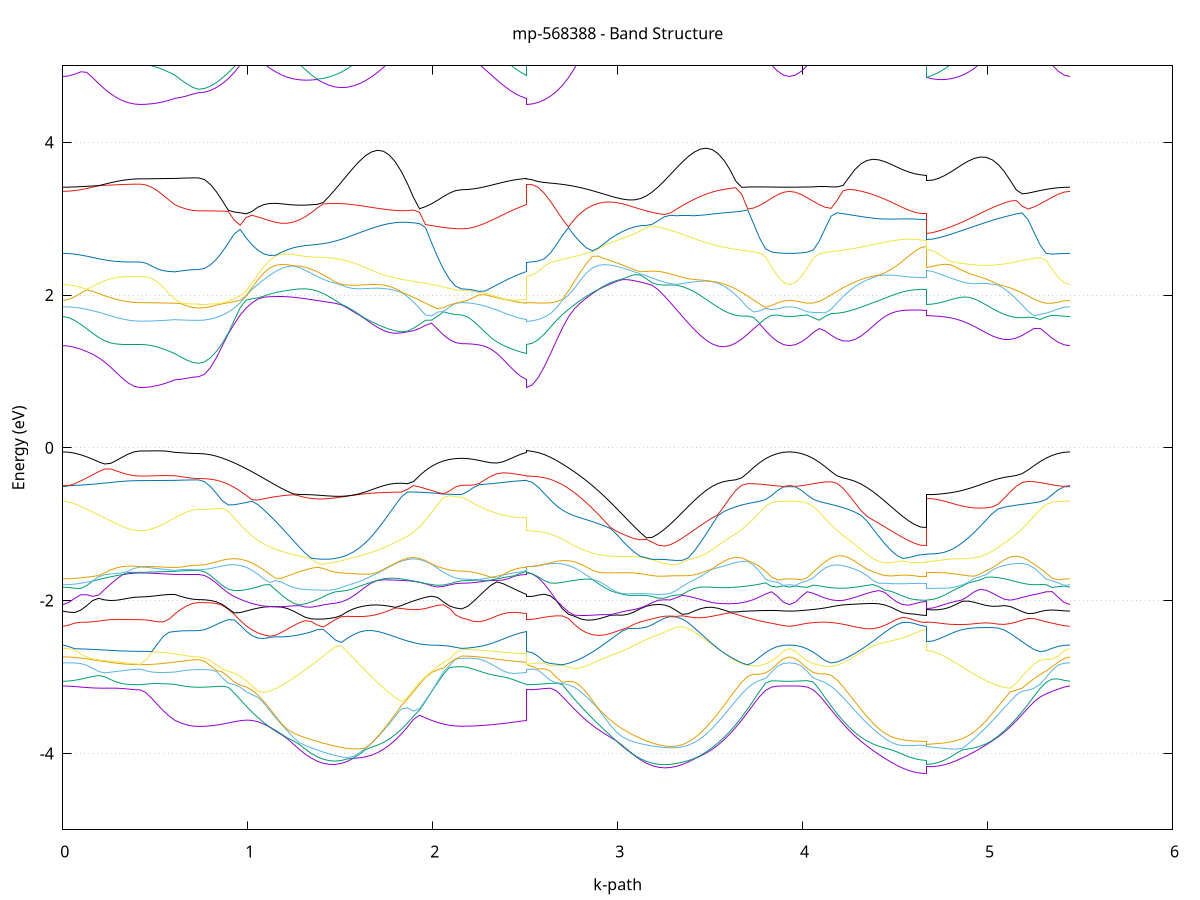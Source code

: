 set title 'mp-568388 - Band Structure'
set xlabel 'k-path'
set ylabel 'Energy (eV)'
set grid y
set yrange [-5:5]
set terminal png size 800,600
set output 'mp-568388_bands_gnuplot.png'
plot '-' using 1:2 with lines notitle, '-' using 1:2 with lines notitle, '-' using 1:2 with lines notitle, '-' using 1:2 with lines notitle, '-' using 1:2 with lines notitle, '-' using 1:2 with lines notitle, '-' using 1:2 with lines notitle, '-' using 1:2 with lines notitle, '-' using 1:2 with lines notitle, '-' using 1:2 with lines notitle, '-' using 1:2 with lines notitle, '-' using 1:2 with lines notitle, '-' using 1:2 with lines notitle, '-' using 1:2 with lines notitle, '-' using 1:2 with lines notitle, '-' using 1:2 with lines notitle, '-' using 1:2 with lines notitle, '-' using 1:2 with lines notitle, '-' using 1:2 with lines notitle, '-' using 1:2 with lines notitle, '-' using 1:2 with lines notitle, '-' using 1:2 with lines notitle, '-' using 1:2 with lines notitle, '-' using 1:2 with lines notitle, '-' using 1:2 with lines notitle, '-' using 1:2 with lines notitle, '-' using 1:2 with lines notitle, '-' using 1:2 with lines notitle, '-' using 1:2 with lines notitle, '-' using 1:2 with lines notitle, '-' using 1:2 with lines notitle, '-' using 1:2 with lines notitle, '-' using 1:2 with lines notitle, '-' using 1:2 with lines notitle, '-' using 1:2 with lines notitle, '-' using 1:2 with lines notitle, '-' using 1:2 with lines notitle, '-' using 1:2 with lines notitle, '-' using 1:2 with lines notitle, '-' using 1:2 with lines notitle, '-' using 1:2 with lines notitle, '-' using 1:2 with lines notitle, '-' using 1:2 with lines notitle, '-' using 1:2 with lines notitle, '-' using 1:2 with lines notitle, '-' using 1:2 with lines notitle, '-' using 1:2 with lines notitle, '-' using 1:2 with lines notitle
0.000000 -13.104363
0.032249 -13.103363
0.064497 -13.100663
0.096746 -13.096163
0.128994 -13.090063
0.161242 -13.082663
0.193491 -13.074263
0.225739 -13.065263
0.257988 -13.056063
0.290236 -13.047363
0.322485 -13.039663
0.354733 -13.033563
0.386982 -13.029563
0.419230 -13.028263
0.419230 -13.028263
0.450272 -13.027563
0.481313 -13.025563
0.512354 -13.022463
0.543395 -13.018363
0.574436 -13.013763
0.605477 -13.009363
0.605477 -13.009363
0.637693 -13.006863
0.669909 -13.005563
0.702125 -13.004863
0.734341 -13.004663
0.734341 -13.004663
0.766426 -13.002163
0.798512 -12.994963
0.830597 -12.982863
0.862682 -12.965963
0.894768 -12.944563
0.926853 -12.918663
0.958938 -12.888463
0.991024 -12.854163
1.023109 -12.816263
1.055194 -12.774863
1.087280 -12.730663
1.119365 -12.683963
1.151450 -12.635563
1.183536 -12.586063
1.215621 -12.536563
1.247706 -12.488163
1.279792 -12.442263
1.311877 -12.400263
1.343962 -12.363963
1.376047 -12.335363
1.408133 -12.316063
1.408133 -12.316063
1.440666 -12.307563
1.473200 -12.311863
1.505734 -12.334463
1.538267 -12.366163
1.570801 -12.405263
1.603334 -12.449963
1.635868 -12.498463
1.668401 -12.549263
1.700935 -12.600963
1.733469 -12.652563
1.766002 -12.703063
1.798536 -12.751563
1.831069 -12.797563
1.863603 -12.840463
1.896136 -12.879863
1.928670 -12.915363
1.961204 -12.946663
1.993737 -12.973563
2.026271 -12.995763
2.058804 -13.013163
2.091338 -13.025663
2.123872 -13.033263
2.156405 -13.035763
2.156405 -13.035763
2.188226 -13.035263
2.220047 -13.033563
2.251868 -13.031063
2.283689 -13.027663
2.315510 -13.023763
2.347331 -13.019663
2.379152 -13.015663
2.410974 -13.012263
2.442795 -13.009763
2.474616 -13.008763
2.506437 -13.009363
2.506437 -13.028263
2.538899 -13.025663
2.571360 -13.017963
2.603822 -13.005263
2.636284 -12.987463
2.668746 -12.964863
2.701208 -12.937563
2.733669 -12.905763
2.766131 -12.869663
2.798593 -12.829663
2.831055 -12.786063
2.863517 -12.739363
2.895979 -12.690063
2.928440 -12.638863
2.960902 -12.586663
2.993364 -12.534363
3.025826 -12.483263
3.058288 -12.434763
3.090750 -12.390463
3.123211 -12.352163
3.155673 -12.321863
3.155673 -12.321863
3.187874 -12.311063
3.220076 -12.317663
3.252277 -12.335563
3.284478 -12.363863
3.316679 -12.400863
3.348880 -12.444863
3.381081 -12.493963
3.413282 -12.546363
3.445484 -12.600563
3.477685 -12.655263
3.509886 -12.709463
3.542087 -12.762063
3.574288 -12.812463
3.606489 -12.860063
3.638690 -12.904363
3.670892 -12.944863
3.703093 -12.981263
3.735294 -13.013263
3.767495 -13.040763
3.799696 -13.063463
3.831897 -13.081263
3.864098 -13.094063
3.896300 -13.101763
3.928501 -13.104363
3.928501 -13.104363
3.960731 -13.101863
3.992960 -13.094563
4.025190 -13.082363
4.057420 -13.065463
4.089650 -13.043863
4.121880 -13.017663
4.154110 -12.987163
4.186339 -12.952463
4.218569 -12.913763
4.250799 -12.871463
4.283029 -12.825763
4.315259 -12.777363
4.347489 -12.726563
4.379718 -12.674063
4.411948 -12.620663
4.444178 -12.567263
4.476408 -12.514963
4.508638 -12.464963
4.540868 -12.418763
4.573097 -12.378163
4.605327 -12.344663
4.637557 -12.320363
4.669787 -12.308663
4.669787 -12.315263
4.702129 -12.321463
4.734471 -12.339163
4.766813 -12.366463
4.799156 -12.401763
4.831498 -12.443063
4.863840 -12.488963
4.896182 -12.537963
4.928524 -12.588763
4.960867 -12.640363
4.993209 -12.691763
5.025551 -12.742163
5.057893 -12.790863
5.090235 -12.837363
5.122578 -12.881063
5.154920 -12.921563
5.187262 -12.958663
5.219604 -12.991963
5.251946 -13.021263
5.284288 -13.046363
5.316631 -13.067063
5.348973 -13.083263
5.381315 -13.094963
5.413657 -13.101963
5.445999 -13.104363
e
0.000000 -12.942763
0.032249 -12.942463
0.064497 -12.941463
0.096746 -12.940063
0.128994 -12.938063
0.161242 -12.935863
0.193491 -12.933463
0.225739 -12.930963
0.257988 -12.928763
0.290236 -12.926763
0.322485 -12.925263
0.354733 -12.924263
0.386982 -12.923663
0.419230 -12.923463
0.419230 -12.923463
0.450272 -12.924263
0.481313 -12.926763
0.512354 -12.930663
0.543395 -12.935863
0.574436 -12.941663
0.605477 -12.947663
0.605477 -12.947663
0.637693 -12.947763
0.669909 -12.947363
0.702125 -12.946963
0.734341 -12.946863
0.734341 -12.946863
0.766426 -12.944363
0.798512 -12.937063
0.830597 -12.924863
0.862682 -12.907863
0.894768 -12.886363
0.926853 -12.860263
0.958938 -12.829963
0.991024 -12.795663
1.023109 -12.757763
1.055194 -12.716563
1.087280 -12.672663
1.119365 -12.626563
1.151450 -12.579063
1.183536 -12.531063
1.215621 -12.483663
1.247706 -12.438263
1.279792 -12.396363
1.311877 -12.359763
1.343962 -12.330163
1.376047 -12.309463
1.408133 -12.299063
1.408133 -12.299063
1.440666 -12.299863
1.473200 -12.310963
1.505734 -12.325963
1.538267 -12.351663
1.570801 -12.386463
1.603334 -12.428263
1.635868 -12.475063
1.668401 -12.525163
1.700935 -12.576863
1.733469 -12.628763
1.766002 -12.679963
1.798536 -12.729363
1.831069 -12.776263
1.863603 -12.820163
1.896136 -12.860463
1.928670 -12.896863
1.961204 -12.928963
1.993737 -12.956463
2.026271 -12.979263
2.058804 -12.997163
2.091338 -13.010063
2.123872 -13.017763
2.156405 -13.020363
2.156405 -13.020363
2.188226 -13.019463
2.220047 -13.016863
2.251868 -13.012663
2.283689 -13.006863
2.315510 -12.999863
2.347331 -12.991763
2.379152 -12.982963
2.410974 -12.973663
2.442795 -12.964463
2.474616 -12.955663
2.506437 -12.947663
2.506437 -12.923463
2.538899 -12.921063
2.571360 -12.913763
2.603822 -12.901763
2.636284 -12.885063
2.668746 -12.863763
2.701208 -12.838063
2.733669 -12.808263
2.766131 -12.774663
2.798593 -12.737463
2.831055 -12.697163
2.863517 -12.654363
2.895979 -12.609563
2.928440 -12.563663
2.960902 -12.517563
2.993364 -12.472463
3.025826 -12.429563
3.058288 -12.390663
3.090750 -12.357463
3.123211 -12.332063
3.155673 -12.316063
3.155673 -12.316063
3.187874 -12.301263
3.220076 -12.291463
3.252277 -12.293063
3.284478 -12.305663
3.316679 -12.328363
3.348880 -12.359463
3.381081 -12.397163
3.413282 -12.439663
3.445484 -12.485163
3.477685 -12.532363
3.509886 -12.579963
3.542087 -12.626963
3.574288 -12.672563
3.606489 -12.715863
3.638690 -12.756463
3.670892 -12.793863
3.703093 -12.827663
3.735294 -12.857463
3.767495 -12.883163
3.799696 -12.904363
3.831897 -12.921063
3.864098 -12.933063
3.896300 -12.940363
3.928501 -12.942763
3.928501 -12.942763
3.960731 -12.940463
3.992960 -12.933763
4.025190 -12.922563
4.057420 -12.906963
4.089650 -12.887163
4.121880 -12.863163
4.154110 -12.835263
4.186339 -12.803663
4.218569 -12.768663
4.250799 -12.730463
4.283029 -12.689563
4.315259 -12.646563
4.347489 -12.601863
4.379718 -12.556363
4.411948 -12.510763
4.444178 -12.466163
4.476408 -12.423863
4.508638 -12.385263
4.540868 -12.352063
4.573097 -12.325863
4.605327 -12.308363
4.637557 -12.300763
4.669787 -12.301563
4.669787 -12.291363
4.702129 -12.295363
4.734471 -12.307463
4.766813 -12.327563
4.799156 -12.354963
4.831498 -12.388363
4.863840 -12.426163
4.896182 -12.467163
4.928524 -12.509863
4.960867 -12.553463
4.993209 -12.596863
5.025551 -12.639363
5.057893 -12.680463
5.090235 -12.719463
5.122578 -12.756263
5.154920 -12.790263
5.187262 -12.821263
5.219604 -12.849163
5.251946 -12.873563
5.284288 -12.894463
5.316631 -12.911763
5.348973 -12.925263
5.381315 -12.934963
5.413657 -12.940763
5.445999 -12.942763
e
0.000000 -12.306963
0.032249 -12.309263
0.064497 -12.314163
0.096746 -12.321063
0.128994 -12.329763
0.161242 -12.340063
0.193491 -12.351363
0.225739 -12.363063
0.257988 -12.374663
0.290236 -12.385363
0.322485 -12.394563
0.354733 -12.401663
0.386982 -12.406063
0.419230 -12.407563
0.419230 -12.407563
0.450272 -12.407363
0.481313 -12.406663
0.512354 -12.405463
0.543395 -12.403663
0.574436 -12.401463
0.605477 -12.398663
0.605477 -12.398663
0.637693 -12.397163
0.669909 -12.394863
0.702125 -12.392563
0.734341 -12.391463
0.734341 -12.391463
0.766426 -12.390363
0.798512 -12.386963
0.830597 -12.381363
0.862682 -12.373763
0.894768 -12.364063
0.926853 -12.352563
0.958938 -12.339463
0.991024 -12.324763
1.023109 -12.308963
1.055194 -12.292163
1.087280 -12.274563
1.119365 -12.256663
1.151450 -12.238663
1.183536 -12.220963
1.215621 -12.203763
1.247706 -12.187363
1.279792 -12.172163
1.311877 -12.158363
1.343962 -12.146163
1.376047 -12.137863
1.408133 -12.131963
1.408133 -12.131963
1.440666 -12.128263
1.473200 -12.126963
1.505734 -12.128063
1.538267 -12.131563
1.570801 -12.137263
1.603334 -12.144963
1.635868 -12.154663
1.668401 -12.165863
1.700935 -12.178363
1.733469 -12.191863
1.766002 -12.206063
1.798536 -12.220563
1.831069 -12.235063
1.863603 -12.249163
1.896136 -12.262763
1.928670 -12.275363
1.961204 -12.286863
1.993737 -12.297063
2.026271 -12.305563
2.058804 -12.312363
2.091338 -12.317363
2.123872 -12.320363
2.156405 -12.321363
2.156405 -12.321363
2.188226 -12.322663
2.220047 -12.326463
2.251868 -12.332563
2.283689 -12.340463
2.315510 -12.349763
2.347331 -12.359763
2.379152 -12.369963
2.410974 -12.379563
2.442795 -12.387963
2.474616 -12.394463
2.506437 -12.398663
2.506437 -12.407563
2.538899 -12.406463
2.571360 -12.402963
2.603822 -12.397263
2.636284 -12.389463
2.668746 -12.379463
2.701208 -12.367663
2.733669 -12.354163
2.766131 -12.339263
2.798593 -12.322963
2.831055 -12.305863
2.863517 -12.287963
2.895979 -12.269763
2.928440 -12.251563
2.960902 -12.233763
2.993364 -12.216563
3.025826 -12.200363
3.058288 -12.185463
3.090750 -12.172163
3.123211 -12.160663
3.155673 -12.151063
3.155673 -12.151063
3.187874 -12.143663
3.220076 -12.138263
3.252277 -12.135263
3.284478 -12.134563
3.316679 -12.136263
3.348880 -12.140263
3.381081 -12.146363
3.413282 -12.154263
3.445484 -12.163963
3.477685 -12.174863
3.509886 -12.186863
3.542087 -12.199663
3.574288 -12.212763
3.606489 -12.225963
3.638690 -12.238963
3.670892 -12.251463
3.703093 -12.263163
3.735294 -12.273863
3.767495 -12.283263
3.799696 -12.291563
3.831897 -12.298163
3.864098 -12.303063
3.896300 -12.305963
3.928501 -12.306963
3.928501 -12.306963
3.960731 -12.306363
3.992960 -12.304263
4.025190 -12.300763
4.057420 -12.295663
4.089650 -12.289263
4.121880 -12.281463
4.154110 -12.272463
4.186339 -12.262463
4.218569 -12.251563
4.250799 -12.240063
4.283029 -12.228063
4.315259 -12.215763
4.347489 -12.203463
4.379718 -12.191463
4.411948 -12.179863
4.444178 -12.168963
4.476408 -12.158963
4.508638 -12.150163
4.540868 -12.142663
4.573097 -12.136563
4.605327 -12.132163
4.637557 -12.129463
4.669787 -12.128563
4.669787 -12.137963
4.702129 -12.138663
4.734471 -12.140663
4.766813 -12.144063
4.799156 -12.148963
4.831498 -12.155263
4.863840 -12.162763
4.896182 -12.171363
4.928524 -12.181063
4.960867 -12.191363
4.993209 -12.202263
5.025551 -12.213463
5.057893 -12.224863
5.090235 -12.236063
5.122578 -12.247063
5.154920 -12.257563
5.187262 -12.267463
5.219604 -12.276463
5.251946 -12.284563
5.284288 -12.291463
5.316631 -12.297263
5.348973 -12.301663
5.381315 -12.304763
5.413657 -12.306463
5.445999 -12.306963
e
0.000000 -12.305963
0.032249 -12.305563
0.064497 -12.306563
0.096746 -12.309163
0.128994 -12.312963
0.161242 -12.317763
0.193491 -12.323263
0.225739 -12.329163
0.257988 -12.335063
0.290236 -12.340563
0.322485 -12.345263
0.354733 -12.348863
0.386982 -12.351163
0.419230 -12.351963
0.419230 -12.351963
0.450272 -12.352163
0.481313 -12.352663
0.512354 -12.353563
0.543395 -12.354663
0.574436 -12.356063
0.605477 -12.357563
0.605477 -12.357563
0.637693 -12.362763
0.669909 -12.367863
0.702125 -12.371863
0.734341 -12.373563
0.734341 -12.373563
0.766426 -12.372463
0.798512 -12.369163
0.830597 -12.363863
0.862682 -12.356463
0.894768 -12.347263
0.926853 -12.336163
0.958938 -12.323563
0.991024 -12.309663
1.023109 -12.294563
1.055194 -12.278563
1.087280 -12.261963
1.119365 -12.245163
1.151450 -12.228363
1.183536 -12.211863
1.215621 -12.196163
1.247706 -12.181363
1.279792 -12.167863
1.311877 -12.155963
1.343962 -12.145863
1.376047 -12.135863
1.408133 -12.127663
1.408133 -12.127663
1.440666 -12.121663
1.473200 -12.118163
1.505734 -12.117263
1.538267 -12.118663
1.570801 -12.122463
1.603334 -12.128463
1.635868 -12.136363
1.668401 -12.145863
1.700935 -12.156763
1.733469 -12.168663
1.766002 -12.181363
1.798536 -12.194463
1.831069 -12.207663
1.863603 -12.220763
1.896136 -12.233263
1.928670 -12.244963
1.961204 -12.255663
1.993737 -12.265163
2.026271 -12.273163
2.058804 -12.279463
2.091338 -12.284163
2.123872 -12.286963
2.156405 -12.287963
2.156405 -12.287963
2.188226 -12.288863
2.220047 -12.291563
2.251868 -12.296063
2.283689 -12.302063
2.315510 -12.309363
2.347331 -12.317563
2.379152 -12.326463
2.410974 -12.335363
2.442795 -12.343863
2.474616 -12.351363
2.506437 -12.357563
2.506437 -12.351963
2.538899 -12.350863
2.571360 -12.347563
2.603822 -12.342163
2.636284 -12.334763
2.668746 -12.325463
2.701208 -12.314263
2.733669 -12.301663
2.766131 -12.287563
2.798593 -12.272463
2.831055 -12.256463
2.863517 -12.239963
2.895979 -12.223163
2.928440 -12.206563
2.960902 -12.190363
2.993364 -12.174863
3.025826 -12.160563
3.058288 -12.147663
3.090750 -12.136563
3.123211 -12.127363
3.155673 -12.120363
3.155673 -12.120363
3.187874 -12.115663
3.220076 -12.113263
3.252277 -12.113163
3.284478 -12.115263
3.316679 -12.119363
3.348880 -12.125563
3.381081 -12.133663
3.413282 -12.143363
3.445484 -12.154663
3.477685 -12.167063
3.509886 -12.180463
3.542087 -12.194463
3.574288 -12.208663
3.606489 -12.222863
3.638690 -12.236663
3.670892 -12.249863
3.703093 -12.262263
3.735294 -12.273463
3.767495 -12.283263
3.799696 -12.291163
3.831897 -12.297563
3.864098 -12.302163
3.896300 -12.304963
3.928501 -12.305963
3.928501 -12.305963
3.960731 -12.304963
3.992960 -12.302163
4.025190 -12.297763
4.057420 -12.291863
4.089650 -12.284463
4.121880 -12.275963
4.154110 -12.266163
4.186339 -12.255463
4.218569 -12.243963
4.250799 -12.231963
4.283029 -12.219463
4.315259 -12.206863
4.347489 -12.194363
4.379718 -12.182163
4.411948 -12.170563
4.444178 -12.159763
4.476408 -12.150063
4.508638 -12.141563
4.540868 -12.134563
4.573097 -12.128963
4.605327 -12.125063
4.637557 -12.122663
4.669787 -12.121863
4.669787 -12.112563
4.702129 -12.113463
4.734471 -12.116063
4.766813 -12.120263
4.799156 -12.126063
4.831498 -12.133263
4.863840 -12.141863
4.896182 -12.151563
4.928524 -12.162263
4.960867 -12.173663
4.993209 -12.185663
5.025551 -12.198063
5.057893 -12.210563
5.090235 -12.222963
5.122578 -12.235163
5.154920 -12.246763
5.187262 -12.257863
5.219604 -12.268063
5.251946 -12.277263
5.284288 -12.285463
5.316631 -12.292363
5.348973 -12.297963
5.381315 -12.302163
5.413657 -12.304863
5.445999 -12.305963
e
0.000000 -11.205063
0.032249 -11.205963
0.064497 -11.208463
0.096746 -11.212363
0.128994 -11.217363
0.161242 -11.223063
0.193491 -11.229063
0.225739 -11.235063
0.257988 -11.240663
0.290236 -11.245463
0.322485 -11.249463
0.354733 -11.252363
0.386982 -11.254163
0.419230 -11.254763
0.419230 -11.254763
0.450272 -11.254763
0.481313 -11.254563
0.512354 -11.254263
0.543395 -11.253863
0.574436 -11.253363
0.605477 -11.252863
0.605477 -11.252863
0.637693 -11.254163
0.669909 -11.255263
0.702125 -11.255863
0.734341 -11.256163
0.734341 -11.256163
0.766426 -11.253863
0.798512 -11.247163
0.830597 -11.236063
0.862682 -11.220763
0.894768 -11.201763
0.926853 -11.179263
0.958938 -11.154063
0.991024 -11.126763
1.023109 -11.098363
1.055194 -11.070063
1.087280 -11.043063
1.119365 -11.018963
1.151450 -10.999263
1.183536 -10.985063
1.215621 -10.976863
1.247706 -10.974263
1.279792 -10.975963
1.311877 -10.979563
1.343962 -10.982163
1.376047 -10.980963
1.408133 -10.973263
1.408133 -10.973263
1.440666 -10.962663
1.473200 -10.978663
1.505734 -10.984863
1.538267 -10.982963
1.570801 -10.975763
1.603334 -10.966463
1.635868 -10.958163
1.668401 -10.953663
1.700935 -10.954763
1.733469 -10.962463
1.766002 -10.976663
1.798536 -10.996263
1.831069 -11.019763
1.863603 -11.045663
1.896136 -11.072363
1.928670 -11.098563
1.961204 -11.123163
1.993737 -11.145263
2.026271 -11.164063
2.058804 -11.179263
2.091338 -11.190263
2.123872 -11.197063
2.156405 -11.199263
2.156405 -11.199263
2.188226 -11.200263
2.220047 -11.202963
2.251868 -11.207263
2.283689 -11.212763
2.315510 -11.219163
2.347331 -11.225863
2.379152 -11.232663
2.410974 -11.238963
2.442795 -11.244663
2.474616 -11.249363
2.506437 -11.252863
2.506437 -11.254763
2.538899 -11.252363
2.571360 -11.245163
2.603822 -11.233163
2.636284 -11.216763
2.668746 -11.196163
2.701208 -11.171763
2.733669 -11.144263
2.766131 -11.114263
2.798593 -11.082663
2.831055 -11.050863
2.863517 -11.020063
2.895979 -10.992063
2.928440 -10.968563
2.960902 -10.950963
2.993364 -10.940363
3.025826 -10.936763
3.058288 -10.939063
3.090750 -10.944963
3.123211 -10.951563
3.155673 -10.955663
3.155673 -10.955663
3.187874 -10.954163
3.220076 -10.957463
3.252277 -10.962763
3.284478 -10.960063
3.316679 -10.951863
3.348880 -10.941363
3.381081 -10.931463
3.413282 -10.925063
3.445484 -10.924263
3.477685 -10.930363
3.509886 -10.943563
3.542087 -10.962863
3.574288 -10.987163
3.606489 -11.014563
3.638690 -11.043463
3.670892 -11.072563
3.703093 -11.100563
3.735294 -11.126363
3.767495 -11.149363
3.799696 -11.168963
3.831897 -11.184563
3.864098 -11.195863
3.896300 -11.202763
3.928501 -11.205063
3.928501 -11.205063
3.960731 -11.203063
3.992960 -11.196863
4.025190 -11.186663
4.057420 -11.172763
4.089650 -11.155163
4.121880 -11.134463
4.154110 -11.110963
4.186339 -11.085363
4.218569 -11.058463
4.250799 -11.031063
4.283029 -11.004463
4.315259 -10.979963
4.347489 -10.958863
4.379718 -10.942663
4.411948 -10.932263
4.444178 -10.928063
4.476408 -10.929763
4.508638 -10.935963
4.540868 -10.944563
4.573097 -10.953163
4.605327 -10.959063
4.637557 -10.959863
4.669787 -10.956763
4.669787 -10.965763
4.702129 -10.975763
4.734471 -10.982263
4.766813 -10.982163
4.799156 -10.977163
4.831498 -10.969463
4.863840 -10.961663
4.896182 -10.955963
4.928524 -10.954263
4.960867 -10.957763
4.993209 -10.966863
5.025551 -10.981263
5.057893 -11.000063
5.090235 -11.022063
5.122578 -11.046063
5.154920 -11.070763
5.187262 -11.095263
5.219604 -11.118663
5.251946 -11.140163
5.284288 -11.159163
5.316631 -11.175263
5.348973 -11.188163
5.381315 -11.197463
5.413657 -11.203163
5.445999 -11.205063
e
0.000000 -10.116663
0.032249 -10.115363
0.064497 -10.111563
0.096746 -10.105463
0.128994 -10.097663
0.161242 -10.088763
0.193491 -10.079163
0.225739 -10.069763
0.257988 -10.060863
0.290236 -10.053063
0.322485 -10.046563
0.354733 -10.041863
0.386982 -10.038963
0.419230 -10.037963
0.419230 -10.037963
0.450272 -10.036763
0.481313 -10.033363
0.512354 -10.028063
0.543395 -10.021363
0.574436 -10.013963
0.605477 -10.006763
0.605477 -10.006763
0.637693 -9.998863
0.669909 -9.992663
0.702125 -9.988663
0.734341 -9.987263
0.734341 -9.987263
0.766426 -9.990463
0.798512 -9.999963
0.830597 -10.015663
0.862682 -10.037663
0.894768 -10.065763
0.926853 -10.099863
0.958938 -10.139663
0.991024 -10.184863
1.023109 -10.235263
1.055194 -10.290363
1.087280 -10.349363
1.119365 -10.411863
1.151450 -10.476863
1.183536 -10.543363
1.215621 -10.610263
1.247706 -10.676263
1.279792 -10.739863
1.311877 -10.799363
1.343962 -10.852963
1.376047 -10.898963
1.408133 -10.935763
1.408133 -10.935763
1.440666 -10.956963
1.473200 -10.931163
1.505734 -10.896063
1.538267 -10.852563
1.570801 -10.802263
1.603334 -10.746863
1.635868 -10.688063
1.668401 -10.627463
1.700935 -10.566463
1.733469 -10.506263
1.766002 -10.448063
1.798536 -10.392663
1.831069 -10.340763
1.863603 -10.292863
1.896136 -10.249563
1.928670 -10.210963
1.961204 -10.177363
1.993737 -10.148763
2.026271 -10.125463
2.058804 -10.107363
2.091338 -10.094363
2.123872 -10.086663
2.156405 -10.084063
2.156405 -10.084063
2.188226 -10.082563
2.220047 -10.078263
2.251868 -10.071563
2.283689 -10.062863
2.315510 -10.053063
2.347331 -10.042863
2.379152 -10.032863
2.410974 -10.023863
2.442795 -10.016163
2.474616 -10.010363
2.506437 -10.006763
2.506437 -10.037963
2.538899 -10.041163
2.571360 -10.050963
2.603822 -10.067163
2.636284 -10.089763
2.668746 -10.118563
2.701208 -10.153463
2.733669 -10.194163
2.766131 -10.240263
2.798593 -10.291463
2.831055 -10.347063
2.863517 -10.406463
2.895979 -10.468763
2.928440 -10.533063
2.960902 -10.598063
2.993364 -10.662563
3.025826 -10.724863
3.058288 -10.783363
3.090750 -10.836063
3.123211 -10.881163
3.155673 -10.917163
3.155673 -10.917163
3.187874 -10.942563
3.220076 -10.944963
3.252277 -10.926563
3.284478 -10.898563
3.316679 -10.861663
3.348880 -10.817163
3.381081 -10.766563
3.413282 -10.711663
3.445484 -10.654163
3.477685 -10.595663
3.509886 -10.537263
3.542087 -10.480363
3.574288 -10.425863
3.606489 -10.374463
3.638690 -10.326963
3.670892 -10.283563
3.703093 -10.244863
3.735294 -10.211063
3.767495 -10.182363
3.799696 -10.158763
3.831897 -10.140363
3.864098 -10.127163
3.896300 -10.119363
3.928501 -10.116663
3.928501 -10.116663
3.960731 -10.119063
3.992960 -10.125963
4.025190 -10.137563
4.057420 -10.153963
4.089650 -10.174963
4.121880 -10.200863
4.154110 -10.231363
4.186339 -10.266663
4.218569 -10.306463
4.250799 -10.350563
4.283029 -10.398563
4.315259 -10.450063
4.347489 -10.504463
4.379718 -10.560863
4.411948 -10.618363
4.444178 -10.675663
4.476408 -10.731663
4.508638 -10.784563
4.540868 -10.832963
4.573097 -10.874963
4.605327 -10.909063
4.637557 -10.933963
4.669787 -10.945963
4.669787 -10.953563
4.702129 -10.934963
4.734471 -10.903463
4.766813 -10.864263
4.799156 -10.819063
4.831498 -10.769263
4.863840 -10.716463
4.896182 -10.662163
4.928524 -10.607363
4.960867 -10.553163
4.993209 -10.500463
5.025551 -10.449963
5.057893 -10.402063
5.090235 -10.357263
5.122578 -10.315963
5.154920 -10.278163
5.187262 -10.244263
5.219604 -10.214363
5.251946 -10.188363
5.284288 -10.166363
5.316631 -10.148463
5.348973 -10.134563
5.381315 -10.124663
5.413657 -10.118663
5.445999 -10.116663
e
0.000000 -9.711263
0.032249 -9.709863
0.064497 -9.705463
0.096746 -9.698463
0.128994 -9.689163
0.161242 -9.677963
0.193491 -9.665563
0.225739 -9.652463
0.257988 -9.639563
0.290236 -9.627563
0.322485 -9.617263
0.354733 -9.609463
0.386982 -9.604463
0.419230 -9.602763
0.419230 -9.602763
0.450272 -9.604163
0.481313 -9.608263
0.512354 -9.614763
0.543395 -9.623163
0.574436 -9.632463
0.605477 -9.642063
0.605477 -9.642063
0.637693 -9.646063
0.669909 -9.649463
0.702125 -9.651663
0.734341 -9.652463
0.734341 -9.652463
0.766426 -9.654763
0.798512 -9.661463
0.830597 -9.672463
0.862682 -9.687563
0.894768 -9.706263
0.926853 -9.728163
0.958938 -9.752363
0.991024 -9.778063
1.023109 -9.803863
1.055194 -9.828263
1.087280 -9.849463
1.119365 -9.865263
1.151450 -9.873563
1.183536 -9.872163
1.215621 -9.859563
1.247706 -9.834863
1.279792 -9.797963
1.311877 -9.749763
1.343962 -9.691363
1.376047 -9.624363
1.408133 -9.550463
1.408133 -9.550463
1.440666 -9.469963
1.473200 -9.517463
1.505734 -9.595163
1.538267 -9.667263
1.570801 -9.732263
1.603334 -9.788463
1.635868 -9.834563
1.668401 -9.869463
1.700935 -9.892563
1.733469 -9.904263
1.766002 -9.905763
1.798536 -9.898863
1.831069 -9.885663
1.863603 -9.868363
1.896136 -9.848863
1.928670 -9.828763
1.961204 -9.809363
1.993737 -9.791563
2.026271 -9.776263
2.058804 -9.763863
2.091338 -9.754863
2.123872 -9.749263
2.156405 -9.747463
2.156405 -9.747463
2.188226 -9.745963
2.220047 -9.741663
2.251868 -9.734663
2.283689 -9.725363
2.315510 -9.714063
2.347331 -9.701263
2.379152 -9.687763
2.410974 -9.674363
2.442795 -9.661663
2.474616 -9.650663
2.506437 -9.642063
2.506437 -9.602763
2.538899 -9.605163
2.571360 -9.612263
2.603822 -9.623963
2.636284 -9.639963
2.668746 -9.659963
2.701208 -9.683463
2.733669 -9.709763
2.766131 -9.737863
2.798593 -9.766563
2.831055 -9.794363
2.863517 -9.819463
2.895979 -9.839563
2.928440 -9.852163
2.960902 -9.855063
2.993364 -9.846263
3.025826 -9.824563
3.058288 -9.789763
3.090750 -9.742763
3.123211 -9.684663
3.155673 -9.617463
3.155673 -9.617463
3.187874 -9.543563
3.220076 -9.466763
3.252277 -9.545563
3.284478 -9.619563
3.316679 -9.687263
3.348880 -9.747063
3.381081 -9.797363
3.413282 -9.836763
3.445484 -9.864463
3.477685 -9.880463
3.509886 -9.885563
3.542087 -9.881463
3.574288 -9.869963
3.606489 -9.853463
3.638690 -9.833863
3.670892 -9.812963
3.703093 -9.792063
3.735294 -9.772363
3.767495 -9.754663
3.799696 -9.739463
3.831897 -9.727363
3.864098 -9.718463
3.896300 -9.713063
3.928501 -9.711263
3.928501 -9.711263
3.960731 -9.712863
3.992960 -9.717463
4.025190 -9.725063
4.057420 -9.735563
4.089650 -9.748763
4.121880 -9.764363
4.154110 -9.781863
4.186339 -9.800663
4.218569 -9.819963
4.250799 -9.838763
4.283029 -9.855663
4.315259 -9.869163
4.347489 -9.877263
4.379718 -9.878163
4.411948 -9.870163
4.444178 -9.852163
4.476408 -9.823363
4.508638 -9.784163
4.540868 -9.735063
4.573097 -9.677263
4.605327 -9.612263
4.637557 -9.541263
4.669787 -9.470363
4.669787 -9.457563
4.702129 -9.526863
4.734471 -9.596963
4.766813 -9.662163
4.799156 -9.721263
4.831498 -9.773063
4.863840 -9.816363
4.896182 -9.850163
4.928524 -9.873863
4.960867 -9.887563
4.993209 -9.891763
5.025551 -9.887763
5.057893 -9.877163
5.090235 -9.861763
5.122578 -9.843363
5.154920 -9.823363
5.187262 -9.803063
5.219604 -9.783463
5.251946 -9.765463
5.284288 -9.749463
5.316631 -9.736063
5.348973 -9.725363
5.381315 -9.717563
5.413657 -9.712863
5.445999 -9.711263
e
0.000000 -8.261963
0.032249 -8.263063
0.064497 -8.266263
0.096746 -8.271363
0.128994 -8.278263
0.161242 -8.286363
0.193491 -8.295363
0.225739 -8.304663
0.257988 -8.313863
0.290236 -8.322263
0.322485 -8.329563
0.354733 -8.335063
0.386982 -8.338563
0.419230 -8.339663
0.419230 -8.339663
0.450272 -8.339063
0.481313 -8.337263
0.512354 -8.334463
0.543395 -8.330863
0.574436 -8.326963
0.605477 -8.322963
0.605477 -8.322963
0.637693 -8.322463
0.669909 -8.321963
0.702125 -8.321563
0.734341 -8.321463
0.734341 -8.321463
0.766426 -8.323563
0.798512 -8.329763
0.830597 -8.340263
0.862682 -8.355163
0.894768 -8.374763
0.926853 -8.399063
0.958938 -8.428463
0.991024 -8.463063
1.023109 -8.503163
1.055194 -8.548863
1.087280 -8.600163
1.119365 -8.657063
1.151450 -8.719363
1.183536 -8.786763
1.215621 -8.858863
1.247706 -8.935063
1.279792 -9.014763
1.311877 -9.097163
1.343962 -9.181363
1.376047 -9.266363
1.408133 -9.351063
1.408133 -9.351063
1.440666 -9.435663
1.473200 -9.385363
1.505734 -9.298163
1.538267 -9.209663
1.570801 -9.120963
1.603334 -9.033263
1.635868 -8.947463
1.668401 -8.864563
1.700935 -8.785463
1.733469 -8.710663
1.766002 -8.640863
1.798536 -8.576463
1.831069 -8.517763
1.863603 -8.464863
1.896136 -8.418063
1.928670 -8.377163
1.961204 -8.342163
1.993737 -8.312963
2.026271 -8.289263
2.058804 -8.271063
2.091338 -8.258263
2.123872 -8.250563
2.156405 -8.247963
2.156405 -8.247963
2.188226 -8.249063
2.220047 -8.252363
2.251868 -8.257563
2.283689 -8.264463
2.315510 -8.272763
2.347331 -8.281963
2.379152 -8.291563
2.410974 -8.301063
2.442795 -8.309763
2.474616 -8.317263
2.506437 -8.322963
2.506437 -8.339663
2.538899 -8.341763
2.571360 -8.348163
2.603822 -8.358863
2.636284 -8.374063
2.668746 -8.393963
2.701208 -8.418763
2.733669 -8.448763
2.766131 -8.484163
2.798593 -8.525063
2.831055 -8.571763
2.863517 -8.624163
2.895979 -8.682363
2.928440 -8.745963
2.960902 -8.814763
2.993364 -8.888263
3.025826 -8.965863
3.058288 -9.046863
3.090750 -9.130263
3.123211 -9.215263
3.155673 -9.300663
3.155673 -9.300663
3.187874 -9.384663
3.220076 -9.463963
3.252277 -9.380463
3.284478 -9.294263
3.316679 -9.206863
3.348880 -9.119463
3.381081 -9.033063
3.413282 -8.948663
3.445484 -8.867163
3.477685 -8.789363
3.509886 -8.715963
3.542087 -8.647463
3.574288 -8.584263
3.606489 -8.526663
3.638690 -8.474863
3.670892 -8.428963
3.703093 -8.388863
3.735294 -8.354463
3.767495 -8.325763
3.799696 -8.302563
3.831897 -8.284663
3.864098 -8.272063
3.896300 -8.264463
3.928501 -8.261963
3.928501 -8.261963
3.960731 -8.264363
3.992960 -8.271563
4.025190 -8.283663
4.057420 -8.300663
4.089650 -8.322563
4.121880 -8.349663
4.154110 -8.381863
4.186339 -8.419363
4.218569 -8.462063
4.250799 -8.510063
4.283029 -8.563263
4.315259 -8.621463
4.347489 -8.684563
4.379718 -8.752063
4.411948 -8.823663
4.444178 -8.898863
4.476408 -8.977063
4.508638 -9.057563
4.540868 -9.139563
4.573097 -9.222363
4.605327 -9.304863
4.637557 -9.386163
4.669787 -9.460463
4.669787 -9.447963
4.702129 -9.376063
4.734471 -9.297763
4.766813 -9.218563
4.799156 -9.139263
4.831498 -9.060863
4.863840 -8.983763
4.896182 -8.908863
4.928524 -8.836663
4.960867 -8.767663
4.993209 -8.702263
5.025551 -8.640963
5.057893 -8.583963
5.090235 -8.531463
5.122578 -8.483663
5.154920 -8.440663
5.187262 -8.402363
5.219604 -8.368963
5.251946 -8.340163
5.284288 -8.315963
5.316631 -8.296363
5.348973 -8.281263
5.381315 -8.270563
5.413657 -8.264063
5.445999 -8.261963
e
0.000000 -3.117363
0.032249 -3.119563
0.064497 -3.125063
0.096746 -3.131763
0.128994 -3.138063
0.161242 -3.142863
0.193491 -3.145763
0.225739 -3.146663
0.257988 -3.146363
0.290236 -3.146763
0.322485 -3.150463
0.354733 -3.158163
0.386982 -3.165663
0.419230 -3.168563
0.419230 -3.168563
0.450272 -3.205663
0.481313 -3.280563
0.512354 -3.363063
0.543395 -3.441363
0.574436 -3.510063
0.605477 -3.566163
0.605477 -3.566163
0.637693 -3.601363
0.669909 -3.626763
0.702125 -3.642063
0.734341 -3.647263
0.734341 -3.647263
0.766426 -3.645163
0.798512 -3.639163
0.830597 -3.629563
0.862682 -3.616663
0.894768 -3.601663
0.926853 -3.585963
0.958938 -3.572163
0.991024 -3.564363
1.023109 -3.567863
1.055194 -3.586063
1.087280 -3.616863
1.119365 -3.656863
1.151450 -3.709763
1.183536 -3.756763
1.215621 -3.810963
1.247706 -3.880663
1.279792 -3.949463
1.311877 -4.011063
1.343962 -4.062563
1.376047 -4.102263
1.408133 -4.129463
1.408133 -4.129463
1.440666 -4.143663
1.473200 -4.144263
1.505734 -4.131163
1.538267 -4.104563
1.570801 -4.064863
1.603334 -4.058463
1.635868 -4.046363
1.668401 -4.024263
1.700935 -3.991363
1.733469 -3.947063
1.766002 -3.891063
1.798536 -3.823363
1.831069 -3.744063
1.863603 -3.653663
1.896136 -3.554263
1.928670 -3.501063
1.961204 -3.535163
1.993737 -3.567763
2.026271 -3.595163
2.058804 -3.616563
2.091338 -3.632063
2.123872 -3.641363
2.156405 -3.644463
2.156405 -3.644463
2.188226 -3.643663
2.220047 -3.641163
2.251868 -3.637063
2.283689 -3.631663
2.315510 -3.625163
2.347331 -3.617563
2.379152 -3.609163
2.410974 -3.599863
2.442795 -3.589763
2.474616 -3.578563
2.506437 -3.566163
2.506437 -3.168563
2.538899 -3.166263
2.571360 -3.159963
2.603822 -3.150963
2.636284 -3.146963
2.668746 -3.180763
2.701208 -3.256063
2.733669 -3.339263
2.766131 -3.420863
2.798593 -3.497863
2.831055 -3.568663
2.863517 -3.632763
2.895979 -3.689963
2.928440 -3.741163
2.960902 -3.788663
2.993364 -3.838363
3.025826 -3.906463
3.058288 -3.968763
3.090750 -4.027263
3.123211 -4.083263
3.155673 -4.128163
3.155673 -4.128163
3.187874 -4.160863
3.220076 -4.181163
3.252277 -4.189263
3.284478 -4.185563
3.316679 -4.170763
3.348880 -4.146263
3.381081 -4.113563
3.413282 -4.074563
3.445484 -4.036963
3.477685 -3.997463
3.509886 -3.949363
3.542087 -3.891563
3.574288 -3.823763
3.606489 -3.746063
3.638690 -3.658963
3.670892 -3.563663
3.703093 -3.461963
3.735294 -3.357363
3.767495 -3.257163
3.799696 -3.176363
3.831897 -3.133063
3.864098 -3.119763
3.896300 -3.117463
3.928501 -3.117363
3.928501 -3.117363
3.960731 -3.117663
3.992960 -3.120063
4.025190 -3.131563
4.057420 -3.167963
4.089650 -3.239163
4.121880 -3.331163
4.154110 -3.428463
4.186339 -3.523563
4.218569 -3.612963
4.250799 -3.695563
4.283029 -3.770963
4.315259 -3.839663
4.347489 -3.902263
4.379718 -3.959963
4.411948 -4.013863
4.444178 -4.064663
4.476408 -4.111963
4.508638 -4.155063
4.540868 -4.192463
4.573097 -4.222863
4.605327 -4.245363
4.637557 -4.259063
4.669787 -4.263763
4.669787 -4.176563
4.702129 -4.173763
4.734471 -4.164763
4.766813 -4.148463
4.799156 -4.124863
4.831498 -4.094863
4.863840 -4.059763
4.896182 -4.020963
4.928524 -3.979463
4.960867 -3.935263
4.993209 -3.887363
5.025551 -3.836163
5.057893 -3.783063
5.090235 -3.722063
5.122578 -3.652163
5.154920 -3.574263
5.187262 -3.490363
5.219604 -3.404263
5.251946 -3.323863
5.284288 -3.261663
5.316631 -3.220263
5.348973 -3.188563
5.381315 -3.159263
5.413657 -3.132063
5.445999 -3.117363
e
0.000000 -3.056463
0.032249 -3.052863
0.064497 -3.043063
0.096746 -3.028663
0.128994 -3.011663
0.161242 -2.994163
0.193491 -2.981063
0.225739 -2.995763
0.257988 -3.032863
0.290236 -3.065363
0.322485 -3.087163
0.354733 -3.097363
0.386982 -3.100463
0.419230 -3.100963
0.419230 -3.100963
0.450272 -3.092763
0.481313 -3.086563
0.512354 -3.085863
0.543395 -3.088163
0.574436 -3.091663
0.605477 -3.095563
0.605477 -3.095563
0.637693 -3.111963
0.669909 -3.124163
0.702125 -3.131663
0.734341 -3.134163
0.734341 -3.134163
0.766426 -3.132863
0.798512 -3.129263
0.830597 -3.124163
0.862682 -3.120163
0.894768 -3.134363
0.926853 -3.208163
0.958938 -3.294863
0.991024 -3.379063
1.023109 -3.458263
1.055194 -3.531163
1.087280 -3.597363
1.119365 -3.655663
1.151450 -3.699363
1.183536 -3.749663
1.215621 -3.798863
1.247706 -3.837763
1.279792 -3.883363
1.311877 -3.945563
1.343962 -4.000963
1.376047 -4.044863
1.408133 -4.076463
1.408133 -4.076463
1.440666 -4.095463
1.473200 -4.101163
1.505734 -4.093463
1.538267 -4.072763
1.570801 -4.061563
1.603334 -4.012763
1.635868 -3.951163
1.668401 -3.920163
1.700935 -3.893863
1.733469 -3.857563
1.766002 -3.810563
1.798536 -3.752463
1.831069 -3.683263
1.863603 -3.603263
1.896136 -3.512963
1.928670 -3.431963
1.961204 -3.316563
1.993737 -3.192563
2.026271 -3.076363
2.058804 -2.961863
2.091338 -2.875163
2.123872 -2.866763
2.156405 -2.865063
2.156405 -2.865063
2.188226 -2.874163
2.220047 -2.896163
2.251868 -2.922563
2.283689 -2.947663
2.315510 -2.968663
2.347331 -2.984563
2.379152 -2.997163
2.410974 -3.013763
2.442795 -3.040963
2.474616 -3.070763
2.506437 -3.095563
2.506437 -3.100963
2.538899 -3.099563
2.571360 -3.095463
2.603822 -3.089563
2.636284 -3.083563
2.668746 -3.080463
2.701208 -3.099963
2.733669 -3.195063
2.766131 -3.287863
2.798593 -3.376663
2.831055 -3.461063
2.863517 -3.541263
2.895979 -3.618263
2.928440 -3.693163
2.960902 -3.766663
2.993364 -3.837563
3.025826 -3.896163
3.058288 -3.962763
3.090750 -4.023463
3.123211 -4.068963
3.155673 -4.104263
3.155673 -4.104263
3.187874 -4.128963
3.220076 -4.143263
3.252277 -4.147863
3.284478 -4.143663
3.316679 -4.132463
3.348880 -4.115863
3.381081 -4.094663
3.413282 -4.068863
3.445484 -4.030463
3.477685 -3.981263
3.509886 -3.926263
3.542087 -3.863963
3.574288 -3.793263
3.606489 -3.713363
3.638690 -3.623963
3.670892 -3.525363
3.703093 -3.418163
3.735294 -3.303963
3.767495 -3.185963
3.799696 -3.079463
3.831897 -3.050363
3.864098 -3.051863
3.896300 -3.055163
3.928501 -3.056463
3.928501 -3.056463
3.960731 -3.054963
3.992960 -3.051063
4.025190 -3.047863
4.057420 -3.065863
4.089650 -3.160263
4.121880 -3.271363
4.154110 -3.379263
4.186339 -3.480363
4.218569 -3.572763
4.250799 -3.655263
4.283029 -3.726863
4.315259 -3.787263
4.347489 -3.836563
4.379718 -3.875563
4.411948 -3.905663
4.444178 -3.929263
4.476408 -3.951163
4.508638 -3.978663
4.540868 -4.012063
4.573097 -4.043863
4.605327 -4.068763
4.637557 -4.084263
4.669787 -4.089463
4.669787 -4.144463
4.702129 -4.137563
4.734471 -4.118063
4.766813 -4.087663
4.799156 -4.047463
4.831498 -3.998963
4.863840 -3.954063
4.896182 -3.941963
4.928524 -3.927563
4.960867 -3.905063
4.993209 -3.873263
5.025551 -3.829963
5.057893 -3.772163
5.090235 -3.704963
5.122578 -3.629463
5.154920 -3.545663
5.187262 -3.453963
5.219604 -3.355163
5.251946 -3.251563
5.284288 -3.150363
5.316631 -3.069863
5.348973 -3.027463
5.381315 -3.025463
5.413657 -3.043463
5.445999 -3.056463
e
0.000000 -2.814863
0.032249 -2.814963
0.064497 -2.816463
0.096746 -2.824063
0.128994 -2.845863
0.161242 -2.884863
0.193491 -2.928263
0.225739 -2.945163
0.257988 -2.937063
0.290236 -2.927263
0.322485 -2.917863
0.354733 -2.908463
0.386982 -2.900063
0.419230 -2.896263
0.419230 -2.896263
0.450272 -2.918563
0.481313 -2.934963
0.512354 -2.940563
0.543395 -2.941063
0.574436 -2.938863
0.605477 -2.935163
0.605477 -2.935163
0.637693 -2.922363
0.669909 -2.912063
0.702125 -2.905363
0.734341 -2.902963
0.734341 -2.902963
0.766426 -2.903763
0.798512 -2.906363
0.830597 -2.926663
0.862682 -3.011163
0.894768 -3.082463
0.926853 -3.098363
0.958938 -3.134063
0.991024 -3.190163
1.023109 -3.230663
1.055194 -3.267163
1.087280 -3.341763
1.119365 -3.438863
1.151450 -3.535963
1.183536 -3.621863
1.215621 -3.708463
1.247706 -3.794163
1.279792 -3.860563
1.311877 -3.897463
1.343962 -3.927863
1.376047 -3.956063
1.408133 -3.982363
1.408133 -3.982363
1.440666 -4.006663
1.473200 -4.027963
1.505734 -4.045063
1.538267 -4.056663
1.570801 -4.039163
1.603334 -3.993263
1.635868 -3.935763
1.668401 -3.870263
1.700935 -3.789263
1.733469 -3.702663
1.766002 -3.609163
1.798536 -3.511363
1.831069 -3.417463
1.863603 -3.404263
1.896136 -3.446463
1.928670 -3.413363
1.961204 -3.305863
1.993737 -3.190463
2.026271 -3.059563
2.058804 -2.929063
2.091338 -2.850063
2.123872 -2.765763
2.156405 -2.755863
2.156405 -2.755863
2.188226 -2.754263
2.220047 -2.754463
2.251868 -2.765163
2.283689 -2.791263
2.315510 -2.830163
2.347331 -2.874963
2.379152 -2.917463
2.410974 -2.946563
2.442795 -2.954063
2.474616 -2.947563
2.506437 -2.935163
2.506437 -2.896263
2.538899 -2.895363
2.571360 -2.911863
2.603822 -2.976363
2.636284 -3.043863
2.668746 -3.076563
2.701208 -3.083963
2.733669 -3.101363
2.766131 -3.135863
2.798593 -3.188863
2.831055 -3.257363
2.863517 -3.335363
2.895979 -3.418163
2.928440 -3.528663
2.960902 -3.631863
2.993364 -3.719963
3.025826 -3.783763
3.058288 -3.824163
3.090750 -3.851563
3.123211 -3.872263
3.155673 -3.889163
3.155673 -3.889163
3.187874 -3.903163
3.220076 -3.914563
3.252277 -3.922763
3.284478 -3.926563
3.316679 -3.924363
3.348880 -3.913963
3.381081 -3.893063
3.413282 -3.859463
3.445484 -3.811763
3.477685 -3.749963
3.509886 -3.675763
3.542087 -3.591663
3.574288 -3.500763
3.606489 -3.406263
3.638690 -3.311963
3.670892 -3.222563
3.703093 -3.143563
3.735294 -3.082463
3.767495 -3.045363
3.799696 -3.019263
3.831897 -2.936163
3.864098 -2.857963
3.896300 -2.823563
3.928501 -2.814863
3.928501 -2.814863
3.960731 -2.822863
3.992960 -2.854563
4.025190 -2.927263
4.057420 -3.012863
4.089650 -3.041863
4.121880 -3.071963
4.154110 -3.122063
4.186339 -3.189563
4.218569 -3.268463
4.250799 -3.353263
4.283029 -3.439663
4.315259 -3.524263
4.347489 -3.604063
4.379718 -3.677163
4.411948 -3.743063
4.444178 -3.802463
4.476408 -3.852063
4.508638 -3.883763
4.540868 -3.896563
4.573097 -3.898463
4.605327 -3.896063
4.637557 -3.892963
4.669787 -3.891763
4.669787 -3.915663
4.702129 -3.918563
4.734471 -3.925663
4.766813 -3.933963
4.799156 -3.941163
4.831498 -3.944663
4.863840 -3.932163
4.896182 -3.873963
4.928524 -3.805563
4.960867 -3.732763
4.993209 -3.655863
5.025551 -3.574863
5.057893 -3.490563
5.090235 -3.404363
5.122578 -3.318763
5.154920 -3.237663
5.187262 -3.185863
5.219604 -3.172363
5.251946 -3.147163
5.284288 -3.093663
5.316631 -3.006463
5.348973 -2.911563
5.381315 -2.843463
5.413657 -2.819963
5.445999 -2.814863
e
0.000000 -2.736963
0.032249 -2.738763
0.064497 -2.743963
0.096746 -2.752063
0.128994 -2.762363
0.161242 -2.773963
0.193491 -2.786163
0.225739 -2.798263
0.257988 -2.809463
0.290236 -2.819463
0.322485 -2.827563
0.354733 -2.833663
0.386982 -2.837363
0.419230 -2.838663
0.419230 -2.838663
0.450272 -2.837663
0.481313 -2.834563
0.512354 -2.829563
0.543395 -2.822763
0.574436 -2.814263
0.605477 -2.804363
0.605477 -2.804363
0.637693 -2.795663
0.669909 -2.786063
0.702125 -2.777163
0.734341 -2.772763
0.734341 -2.772763
0.766426 -2.794363
0.798512 -2.850463
0.830597 -2.913063
0.862682 -2.935263
0.894768 -2.995663
0.926853 -3.066963
0.958938 -3.107363
0.991024 -3.129163
1.023109 -3.171163
1.055194 -3.236063
1.087280 -3.319963
1.119365 -3.415463
1.151450 -3.515463
1.183536 -3.614363
1.215621 -3.687663
1.247706 -3.733563
1.279792 -3.767663
1.311877 -3.795763
1.343962 -3.820663
1.376047 -3.843763
1.408133 -3.865563
1.408133 -3.865563
1.440666 -3.886363
1.473200 -3.905463
1.505734 -3.921663
1.538267 -3.933863
1.570801 -3.940863
1.603334 -3.941063
1.635868 -3.930963
1.668401 -3.867363
1.700935 -3.785163
1.733469 -3.690863
1.766002 -3.589263
1.798536 -3.482763
1.831069 -3.374063
1.863603 -3.288563
1.896136 -3.192063
1.928670 -3.095763
1.961204 -3.006363
1.993737 -2.941663
2.026271 -2.904463
2.058804 -2.881963
2.091338 -2.814263
2.123872 -2.765563
2.156405 -2.725463
2.156405 -2.725463
2.188226 -2.726963
2.220047 -2.731263
2.251868 -2.738063
2.283689 -2.746663
2.315510 -2.756463
2.347331 -2.766563
2.379152 -2.776563
2.410974 -2.785763
2.442795 -2.793763
2.474616 -2.799963
2.506437 -2.804363
2.506437 -2.838663
2.538899 -2.863563
2.571360 -2.893163
2.603822 -2.892963
2.636284 -2.922063
2.668746 -3.004663
2.701208 -3.068963
2.733669 -3.057563
2.766131 -3.066263
2.798593 -3.116263
2.831055 -3.201963
2.863517 -3.306563
2.895979 -3.416063
2.928440 -3.493663
2.960902 -3.564163
2.993364 -3.625963
3.025826 -3.679363
3.058288 -3.725863
3.090750 -3.766963
3.123211 -3.803563
3.155673 -3.836163
3.155673 -3.836163
3.187874 -3.864163
3.220076 -3.886963
3.252277 -3.902963
3.284478 -3.909963
3.316679 -3.905463
3.348880 -3.886763
3.381081 -3.852463
3.413282 -3.802563
3.445484 -3.738163
3.477685 -3.661163
3.509886 -3.573763
3.542087 -3.477963
3.574288 -3.376063
3.606489 -3.270863
3.638690 -3.165963
3.670892 -3.067563
3.703093 -2.991663
3.735294 -2.964863
3.767495 -2.963363
3.799696 -2.947363
3.831897 -2.896163
3.864098 -2.823763
3.896300 -2.761863
3.928501 -2.736963
3.928501 -2.736963
3.960731 -2.760063
3.992960 -2.817663
4.025190 -2.886863
4.057420 -2.940663
4.089650 -2.959663
4.121880 -2.960363
4.154110 -2.977063
4.186339 -3.038663
4.218569 -3.126763
4.250799 -3.224063
4.283029 -3.323663
4.315259 -3.421963
4.347489 -3.515763
4.379718 -3.602063
4.411948 -3.676763
4.444178 -3.735663
4.476408 -3.777463
4.508638 -3.805163
4.540868 -3.822563
4.573097 -3.833063
4.605327 -3.839063
4.637557 -3.842263
4.669787 -3.843263
4.669787 -3.878863
4.702129 -3.876663
4.734471 -3.871063
4.766813 -3.862763
4.799156 -3.850763
4.831498 -3.832963
4.863840 -3.806363
4.896182 -3.767963
4.928524 -3.715463
4.960867 -3.648363
4.993209 -3.568663
5.025551 -3.479863
5.057893 -3.385163
5.090235 -3.287663
5.122578 -3.195563
5.154920 -3.171363
5.187262 -3.145763
5.219604 -3.080563
5.251946 -3.019863
5.284288 -2.967963
5.316631 -2.920763
5.348973 -2.865863
5.381315 -2.808363
5.413657 -2.757963
5.445999 -2.736963
e
0.000000 -2.627963
0.032249 -2.628363
0.064497 -2.647063
0.096746 -2.698163
0.128994 -2.739263
0.161242 -2.763163
0.193491 -2.776463
0.225739 -2.785363
0.257988 -2.792563
0.290236 -2.799663
0.322485 -2.808063
0.354733 -2.817963
0.386982 -2.827463
0.419230 -2.831663
0.419230 -2.831663
0.450272 -2.774963
0.481313 -2.674463
0.512354 -2.673163
0.543395 -2.680063
0.574436 -2.688563
0.605477 -2.698163
0.605477 -2.698163
0.637693 -2.710463
0.669909 -2.722663
0.702125 -2.733363
0.734341 -2.738263
0.734341 -2.738263
0.766426 -2.751263
0.798512 -2.787763
0.830597 -2.841363
0.862682 -2.895563
0.894768 -2.923763
0.926853 -2.951063
0.958938 -2.990863
0.991024 -3.047263
1.023109 -3.118463
1.055194 -3.185663
1.087280 -3.202663
1.119365 -3.183963
1.151450 -3.150763
1.183536 -3.109563
1.215621 -3.063163
1.247706 -3.012963
1.279792 -2.959563
1.311877 -2.903663
1.343962 -2.845763
1.376047 -2.786463
1.408133 -2.726463
1.408133 -2.726463
1.440666 -2.665763
1.473200 -2.605763
1.505734 -2.591863
1.538267 -2.671563
1.570801 -2.752663
1.603334 -2.833863
1.635868 -2.914163
1.668401 -2.992763
1.700935 -3.068663
1.733469 -3.141363
1.766002 -3.209963
1.798536 -3.273163
1.831069 -3.324463
1.863603 -3.266463
1.896136 -3.164463
1.928670 -3.073163
1.961204 -2.997763
1.993737 -2.927463
2.026271 -2.861263
2.058804 -2.808163
2.091338 -2.760163
2.123872 -2.682163
2.156405 -2.638663
2.156405 -2.638663
2.188226 -2.639563
2.220047 -2.642363
2.251868 -2.646863
2.283689 -2.652763
2.315510 -2.659663
2.347331 -2.667163
2.379152 -2.674863
2.410974 -2.682163
2.442795 -2.688663
2.474616 -2.694063
2.506437 -2.698163
2.506437 -2.831663
2.538899 -2.822763
2.571360 -2.818863
2.603822 -2.818963
2.636284 -2.851463
2.668746 -2.852863
2.701208 -2.848163
2.733669 -2.870563
2.766131 -2.887763
2.798593 -2.881963
2.831055 -2.855963
2.863517 -2.821663
2.895979 -2.785563
2.928440 -2.751263
2.960902 -2.719863
2.993364 -2.689763
3.025826 -2.658563
3.058288 -2.624263
3.090750 -2.586263
3.123211 -2.546463
3.155673 -2.508763
3.155673 -2.508763
3.187874 -2.476163
3.220076 -2.445763
3.252277 -2.413563
3.284478 -2.379263
3.316679 -2.349263
3.348880 -2.340763
3.381081 -2.365063
3.413282 -2.409563
3.445484 -2.462563
3.477685 -2.518863
3.509886 -2.575563
3.542087 -2.630863
3.574288 -2.687663
3.606489 -2.743263
3.638690 -2.791763
3.670892 -2.829263
3.703093 -2.842263
3.735294 -2.856563
3.767495 -2.851363
3.799696 -2.828263
3.831897 -2.792963
3.864098 -2.736663
3.896300 -2.663763
3.928501 -2.627963
3.928501 -2.627963
3.960731 -2.661563
3.992960 -2.731963
4.025190 -2.788263
4.057420 -2.822663
4.089650 -2.846663
4.121880 -2.858863
4.154110 -2.861263
4.186339 -2.847063
4.218569 -2.814963
4.250799 -2.773663
4.283029 -2.727263
4.315259 -2.679063
4.347489 -2.633263
4.379718 -2.594563
4.411948 -2.565863
4.444178 -2.545563
4.476408 -2.528763
4.508638 -2.510363
4.540868 -2.487863
4.573097 -2.460263
4.605327 -2.428563
4.637557 -2.395563
4.669787 -2.373263
4.669787 -2.653463
4.702129 -2.664663
4.734471 -2.692363
4.766813 -2.729763
4.799156 -2.773563
4.831498 -2.820963
4.863840 -2.869863
4.896182 -2.918463
4.928524 -2.965263
4.960867 -3.009063
4.993209 -3.048963
5.025551 -3.084163
5.057893 -3.114063
5.090235 -3.137263
5.122578 -3.147463
5.154920 -3.082363
5.187262 -2.990363
5.219604 -2.904063
5.251946 -2.829663
5.284288 -2.779363
5.316631 -2.769863
5.348973 -2.766763
5.381315 -2.725263
5.413657 -2.659163
5.445999 -2.627963
e
0.000000 -2.581463
0.032249 -2.601363
0.064497 -2.629763
0.096746 -2.631963
0.128994 -2.634963
0.161242 -2.638763
0.193491 -2.642963
0.225739 -2.647363
0.257988 -2.651763
0.290236 -2.655663
0.322485 -2.659063
0.354733 -2.661563
0.386982 -2.663163
0.419230 -2.663663
0.419230 -2.663663
0.450272 -2.664763
0.481313 -2.667963
0.512354 -2.565563
0.543395 -2.468763
0.574436 -2.414263
0.605477 -2.404063
0.605477 -2.404063
0.637693 -2.397163
0.669909 -2.394563
0.702125 -2.393663
0.734341 -2.393363
0.734341 -2.393363
0.766426 -2.380563
0.798512 -2.349763
0.830597 -2.312763
0.862682 -2.277363
0.894768 -2.249463
0.926853 -2.253063
0.958938 -2.320763
0.991024 -2.398863
1.023109 -2.458263
1.055194 -2.490463
1.087280 -2.496263
1.119365 -2.481563
1.151450 -2.473563
1.183536 -2.474763
1.215621 -2.470263
1.247706 -2.460863
1.279792 -2.447463
1.311877 -2.430363
1.343962 -2.408763
1.376047 -2.380963
1.408133 -2.376563
1.408133 -2.376563
1.440666 -2.442463
1.473200 -2.514963
1.505734 -2.547663
1.538267 -2.493563
1.570801 -2.446763
1.603334 -2.412163
1.635868 -2.393463
1.668401 -2.391463
1.700935 -2.402863
1.733469 -2.423263
1.766002 -2.448763
1.798536 -2.476163
1.831069 -2.503263
1.863603 -2.528363
1.896136 -2.549763
1.928670 -2.566263
1.961204 -2.576963
1.993737 -2.582563
2.026271 -2.585163
2.058804 -2.588363
2.091338 -2.596163
2.123872 -2.611763
2.156405 -2.625463
2.156405 -2.625463
2.188226 -2.621663
2.220047 -2.612763
2.251868 -2.601363
2.283689 -2.585463
2.315510 -2.563163
2.347331 -2.535463
2.379152 -2.505163
2.410974 -2.474863
2.442795 -2.446963
2.474616 -2.423063
2.506437 -2.404063
2.506437 -2.663663
2.538899 -2.681963
2.571360 -2.731863
2.603822 -2.800663
2.636284 -2.822863
2.668746 -2.831963
2.701208 -2.840663
2.733669 -2.821463
2.766131 -2.794963
2.798593 -2.761063
2.831055 -2.720263
2.863517 -2.673563
2.895979 -2.622163
2.928440 -2.567263
2.960902 -2.510263
2.993364 -2.452963
3.025826 -2.397763
3.058288 -2.365563
3.090750 -2.364063
3.123211 -2.361663
3.155673 -2.346563
3.155673 -2.346563
3.187874 -2.314363
3.220076 -2.271063
3.252277 -2.231163
3.284478 -2.209363
3.316679 -2.214563
3.348880 -2.240463
3.381081 -2.288663
3.413282 -2.353463
3.445484 -2.423163
3.477685 -2.493163
3.509886 -2.561463
3.542087 -2.626663
3.574288 -2.683663
3.606489 -2.732563
3.638690 -2.776563
3.670892 -2.813963
3.703093 -2.841863
3.735294 -2.804763
3.767495 -2.740363
3.799696 -2.679863
3.831897 -2.632763
3.864098 -2.601563
3.896300 -2.585663
3.928501 -2.581463
3.928501 -2.581463
3.960731 -2.586463
3.992960 -2.602563
4.025190 -2.632163
4.057420 -2.675163
4.089650 -2.729163
4.121880 -2.785463
4.154110 -2.815763
4.186339 -2.803663
4.218569 -2.772963
4.250799 -2.733963
4.283029 -2.689763
4.315259 -2.641563
4.347489 -2.589363
4.379718 -2.533263
4.411948 -2.474663
4.444178 -2.416163
4.476408 -2.361363
4.508638 -2.315463
4.540868 -2.286863
4.573097 -2.283463
4.605327 -2.300463
4.637557 -2.324963
4.669787 -2.343863
4.669787 -2.541063
4.702129 -2.530163
4.734471 -2.503863
4.766813 -2.470263
4.799156 -2.434963
4.831498 -2.403163
4.863840 -2.379263
4.896182 -2.364763
4.928524 -2.357363
4.960867 -2.353963
4.993209 -2.352563
5.025551 -2.352963
5.057893 -2.359563
5.090235 -2.385363
5.122578 -2.429263
5.154920 -2.481863
5.187262 -2.537663
5.219604 -2.592563
5.251946 -2.640963
5.284288 -2.668963
5.316631 -2.655563
5.348973 -2.624263
5.381315 -2.599363
5.413657 -2.585563
5.445999 -2.581463
e
0.000000 -2.336463
0.032249 -2.321063
0.064497 -2.294463
0.096746 -2.283563
0.128994 -2.282163
0.161242 -2.277663
0.193491 -2.268363
0.225739 -2.257463
0.257988 -2.249263
0.290236 -2.245963
0.322485 -2.246363
0.354733 -2.247963
0.386982 -2.249063
0.419230 -2.249463
0.419230 -2.249463
0.450272 -2.253663
0.481313 -2.264663
0.512354 -2.276863
0.543395 -2.278163
0.574436 -2.243163
0.605477 -2.174663
0.605477 -2.174663
0.637693 -2.116763
0.669909 -2.069063
0.702125 -2.037563
0.734341 -2.026163
0.734341 -2.026163
0.766426 -2.026663
0.798512 -2.029263
0.830597 -2.038163
0.862682 -2.062363
0.894768 -2.111663
0.926853 -2.179863
0.958938 -2.258463
0.991024 -2.328663
1.023109 -2.383863
1.055194 -2.423163
1.087280 -2.449463
1.119365 -2.465463
1.151450 -2.452663
1.183536 -2.414563
1.215621 -2.371663
1.247706 -2.327863
1.279792 -2.288263
1.311877 -2.261863
1.343962 -2.274163
1.376047 -2.319863
1.408133 -2.345063
1.408133 -2.345063
1.440666 -2.300063
1.473200 -2.248063
1.505734 -2.210663
1.538267 -2.206263
1.570801 -2.207263
1.603334 -2.208663
1.635868 -2.205963
1.668401 -2.196863
1.700935 -2.180363
1.733469 -2.156963
1.766002 -2.128163
1.798536 -2.096163
1.831069 -2.102863
1.863603 -2.113863
1.896136 -2.118963
1.928670 -2.115763
1.961204 -2.102863
1.993737 -2.082163
2.026271 -2.061563
2.058804 -2.054963
2.091338 -2.103263
2.123872 -2.187263
2.156405 -2.226863
2.156405 -2.226863
2.188226 -2.246463
2.220047 -2.271163
2.251868 -2.276363
2.283689 -2.260363
2.315510 -2.231263
2.347331 -2.199163
2.379152 -2.172563
2.410974 -2.156763
2.442795 -2.153263
2.474616 -2.160363
2.506437 -2.174663
2.506437 -2.249463
2.538899 -2.244463
2.571360 -2.232163
2.603822 -2.217863
2.636284 -2.206063
2.668746 -2.199463
2.701208 -2.200263
2.733669 -2.233563
2.766131 -2.311463
2.798593 -2.375863
2.831055 -2.420063
2.863517 -2.446063
2.895979 -2.455463
2.928440 -2.449463
2.960902 -2.430263
2.993364 -2.403463
3.025826 -2.378463
3.058288 -2.348263
3.090750 -2.308263
3.123211 -2.279463
3.155673 -2.257763
3.155673 -2.257763
3.187874 -2.238263
3.220076 -2.219163
3.252277 -2.204763
3.284478 -2.202563
3.316679 -2.205963
3.348880 -2.198963
3.381081 -2.210563
3.413282 -2.223163
3.445484 -2.224663
3.477685 -2.218163
3.509886 -2.205763
3.542087 -2.189863
3.574288 -2.173463
3.606489 -2.159263
3.638690 -2.176063
3.670892 -2.201363
3.703093 -2.224763
3.735294 -2.245963
3.767495 -2.264763
3.799696 -2.281363
3.831897 -2.296463
3.864098 -2.311463
3.896300 -2.327263
3.928501 -2.336463
3.928501 -2.336463
3.960731 -2.326863
3.992960 -2.310563
4.025190 -2.297363
4.057420 -2.288063
4.089650 -2.282963
4.121880 -2.282363
4.154110 -2.286763
4.186339 -2.295863
4.218569 -2.309063
4.250799 -2.325163
4.283029 -2.342663
4.315259 -2.358563
4.347489 -2.368863
4.379718 -2.368363
4.411948 -2.353363
4.444178 -2.324163
4.476408 -2.286163
4.508638 -2.246763
4.540868 -2.219963
4.573097 -2.229963
4.605327 -2.257763
4.637557 -2.279263
4.669787 -2.286963
4.669787 -2.280163
4.702129 -2.284263
4.734471 -2.293363
4.766813 -2.302763
4.799156 -2.310363
4.831498 -2.314863
4.863840 -2.314863
4.896182 -2.310163
4.928524 -2.302763
4.960867 -2.295263
4.993209 -2.291563
5.025551 -2.296463
5.057893 -2.308263
5.090235 -2.311363
5.122578 -2.300763
5.154920 -2.281463
5.187262 -2.256563
5.219604 -2.233963
5.251946 -2.235763
5.284288 -2.255663
5.316631 -2.276463
5.348973 -2.295163
5.381315 -2.312263
5.413657 -2.328263
5.445999 -2.336463
e
0.000000 -2.137163
0.032249 -2.150863
0.064497 -2.156463
0.096746 -2.125163
0.128994 -2.067263
0.161242 -1.998963
0.193491 -1.970663
0.225739 -1.990363
0.257988 -1.998963
0.290236 -1.995263
0.322485 -1.983063
0.354733 -1.968263
0.386982 -1.956663
0.419230 -1.952363
0.419230 -1.952363
0.450272 -1.949763
0.481313 -1.942963
0.512354 -1.934163
0.543395 -1.925763
0.574436 -1.920163
0.605477 -1.919363
0.605477 -1.919363
0.637693 -1.944163
0.669909 -1.965963
0.702125 -1.981063
0.734341 -1.986763
0.734341 -1.986763
0.766426 -1.989263
0.798512 -1.998063
0.830597 -2.016463
0.862682 -2.050363
0.894768 -2.105963
0.926853 -2.160363
0.958938 -2.156763
0.991024 -2.136363
1.023109 -2.115763
1.055194 -2.098063
1.087280 -2.084663
1.119365 -2.079463
1.151450 -2.081463
1.183536 -2.084763
1.215621 -2.104863
1.247706 -2.137963
1.279792 -2.178963
1.311877 -2.219363
1.343962 -2.238963
1.376047 -2.241963
1.408133 -2.241363
1.408133 -2.241363
1.440666 -2.233663
1.473200 -2.221463
1.505734 -2.193963
1.538267 -2.145163
1.570801 -2.108363
1.603334 -2.084163
1.635868 -2.068063
1.668401 -2.058363
1.700935 -2.056363
1.733469 -2.062263
1.766002 -2.074063
1.798536 -2.088663
1.831069 -2.063763
1.863603 -2.033063
1.896136 -2.004963
1.928670 -1.979363
1.961204 -1.956863
1.993737 -1.942763
2.026271 -1.957463
2.058804 -2.017363
2.091338 -2.070463
2.123872 -2.096063
2.156405 -2.108563
2.156405 -2.108563
2.188226 -2.076263
2.220047 -2.011663
2.251868 -1.938863
2.283689 -1.865763
2.315510 -1.797763
2.347331 -1.755263
2.379152 -1.777063
2.410974 -1.812763
2.442795 -1.849563
2.474616 -1.885263
2.506437 -1.919363
2.506437 -1.952363
2.538899 -1.944763
2.571360 -1.927663
2.603822 -1.916963
2.636284 -1.938363
2.668746 -1.999963
2.701208 -2.105863
2.733669 -2.178063
2.766131 -2.203463
2.798593 -2.239263
2.831055 -2.254863
2.863517 -2.253563
2.895979 -2.239663
2.928440 -2.217563
2.960902 -2.191663
2.993364 -2.189063
3.025826 -2.190863
3.058288 -2.177563
3.090750 -2.146263
3.123211 -2.105463
3.155673 -2.073063
3.155673 -2.073063
3.187874 -2.056163
3.220076 -2.050063
3.252277 -2.056363
3.284478 -2.083163
3.316679 -2.129663
3.348880 -2.179063
3.381081 -2.172163
3.413282 -2.137363
3.445484 -2.107763
3.477685 -2.089863
3.509886 -2.087163
3.542087 -2.100363
3.574288 -2.123363
3.606489 -2.149663
3.638690 -2.148663
3.670892 -2.141763
3.703093 -2.137363
3.735294 -2.134263
3.767495 -2.131663
3.799696 -2.129563
3.831897 -2.128863
3.864098 -2.130863
3.896300 -2.134863
3.928501 -2.137163
3.928501 -2.137163
3.960731 -2.135863
3.992960 -2.130563
4.025190 -2.123663
4.057420 -2.116163
4.089650 -2.107163
4.121880 -2.095563
4.154110 -2.081363
4.186339 -2.066763
4.218569 -2.056063
4.250799 -2.050663
4.283029 -2.046863
4.315259 -2.042763
4.347489 -2.038763
4.379718 -2.037263
4.411948 -2.041763
4.444178 -2.056563
4.476408 -2.084663
4.508638 -2.122863
4.540868 -2.158463
4.573097 -2.170463
4.605327 -2.176763
4.637557 -2.188263
4.669787 -2.194263
4.669787 -2.121363
4.702129 -2.121963
4.734471 -2.119163
4.766813 -2.107463
4.799156 -2.083463
4.831498 -2.047563
4.863840 -2.008063
4.896182 -2.006563
4.928524 -2.022463
4.960867 -2.044063
4.993209 -2.063963
5.025551 -2.074663
5.057893 -2.072763
5.090235 -2.065963
5.122578 -2.077063
5.154920 -2.109863
5.187262 -2.144863
5.219604 -2.170163
5.251946 -2.165763
5.284288 -2.143763
5.316631 -2.127763
5.348973 -2.123063
5.381315 -2.126963
5.413657 -2.133863
5.445999 -2.137163
e
0.000000 -2.052063
0.032249 -2.024063
0.064497 -1.970863
0.096746 -1.924463
0.128994 -1.922063
0.161242 -1.945063
0.193491 -1.927263
0.225739 -1.855463
0.257988 -1.785663
0.290236 -1.720163
0.322485 -1.661563
0.354733 -1.647863
0.386982 -1.640363
0.419230 -1.637563
0.419230 -1.637563
0.450272 -1.638963
0.481313 -1.642063
0.512354 -1.645563
0.543395 -1.649363
0.574436 -1.653163
0.605477 -1.656963
0.605477 -1.656963
0.637693 -1.657063
0.669909 -1.657163
0.702125 -1.657163
0.734341 -1.657163
0.734341 -1.657163
0.766426 -1.671763
0.798512 -1.712963
0.830597 -1.773363
0.862682 -1.840563
0.894768 -1.900163
0.926853 -1.945963
0.958938 -1.981863
0.991024 -2.011963
1.023109 -2.037463
1.055194 -2.057663
1.087280 -2.071763
1.119365 -2.076963
1.151450 -2.076363
1.183536 -2.079263
1.215621 -2.074463
1.247706 -2.067563
1.279792 -2.065363
1.311877 -2.084463
1.343962 -2.085963
1.376047 -2.072863
1.408133 -2.056763
1.408133 -2.056763
1.440666 -2.044163
1.473200 -2.033663
1.505734 -2.017163
1.538267 -1.986263
1.570801 -1.939963
1.603334 -1.883063
1.635868 -1.822863
1.668401 -1.769063
1.700935 -1.736663
1.733469 -1.727963
1.766002 -1.729163
1.798536 -1.732463
1.831069 -1.735963
1.863603 -1.740163
1.896136 -1.746963
1.928670 -1.759963
1.961204 -1.779263
1.993737 -1.805563
2.026271 -1.822163
2.058804 -1.813563
2.091338 -1.794563
2.123872 -1.778463
2.156405 -1.772363
2.156405 -1.772363
2.188226 -1.770363
2.220047 -1.764763
2.251868 -1.755663
2.283689 -1.743963
2.315510 -1.741463
2.347331 -1.741463
2.379152 -1.731863
2.410974 -1.710863
2.442795 -1.679963
2.474616 -1.663963
2.506437 -1.656963
2.506437 -1.637563
2.538899 -1.651463
2.571360 -1.702363
2.603822 -1.783463
2.636284 -1.884463
2.668746 -1.995963
2.701208 -2.076263
2.733669 -2.147563
2.766131 -2.190063
2.798593 -2.193363
2.831055 -2.193363
2.863517 -2.190463
2.895979 -2.186263
2.928440 -2.183163
2.960902 -2.184163
2.993364 -2.166363
3.025826 -2.145563
3.058288 -2.130163
3.090750 -2.115263
3.123211 -2.095463
3.155673 -2.063563
3.155673 -2.063563
3.187874 -2.025963
3.220076 -1.995063
3.252277 -1.989663
3.284478 -1.990763
3.316679 -1.963163
3.348880 -1.931463
3.381081 -1.942963
3.413282 -1.960663
3.445484 -1.982463
3.477685 -2.005263
3.509886 -2.024563
3.542087 -2.035763
3.574288 -2.040463
3.606489 -2.041363
3.638690 -2.037963
3.670892 -2.028463
3.703093 -2.011363
3.735294 -1.985763
3.767495 -1.952063
3.799696 -1.913763
3.831897 -1.884463
3.864098 -1.942963
3.896300 -2.020563
3.928501 -2.052063
3.928501 -2.052063
3.960731 -2.021063
3.992960 -1.947163
4.025190 -1.883863
4.057420 -1.903663
4.089650 -1.937463
4.121880 -1.967263
4.154110 -1.988963
4.186339 -1.999763
4.218569 -1.996863
4.250799 -1.980763
4.283029 -1.957263
4.315259 -1.931363
4.347489 -1.905963
4.379718 -1.883863
4.411948 -1.868963
4.444178 -1.892163
4.476408 -1.958563
4.508638 -2.015263
4.540868 -2.052463
4.573097 -2.058863
4.605327 -2.041363
4.637557 -2.020363
4.669787 -2.009363
4.669787 -2.107563
4.702129 -2.097763
4.734471 -2.075563
4.766813 -2.050463
4.799156 -2.027063
4.831498 -2.007363
4.863840 -1.989963
4.896182 -1.940363
4.928524 -1.884363
4.960867 -1.851863
4.993209 -1.864563
5.025551 -1.900863
5.057893 -1.943763
5.090235 -1.981663
5.122578 -1.993863
5.154920 -1.979263
5.187262 -1.958163
5.219604 -1.938263
5.251946 -1.921063
5.284288 -1.904363
5.316631 -1.885063
5.348973 -1.882063
5.381315 -1.954463
5.413657 -2.024163
5.445999 -2.052063
e
0.000000 -1.824163
0.032249 -1.828363
0.064497 -1.838563
0.096746 -1.841263
0.128994 -1.803563
0.161242 -1.744763
0.193491 -1.724863
0.225739 -1.706663
0.257988 -1.688963
0.290236 -1.672763
0.322485 -1.658863
0.354733 -1.632363
0.386982 -1.630163
0.419230 -1.629763
0.419230 -1.629763
0.450272 -1.628463
0.481313 -1.625963
0.512354 -1.623263
0.543395 -1.620863
0.574436 -1.618763
0.605477 -1.617063
0.605477 -1.617063
0.637693 -1.611863
0.669909 -1.607963
0.702125 -1.605563
0.734341 -1.604663
0.734341 -1.604663
0.766426 -1.621963
0.798512 -1.669363
0.830597 -1.736063
0.862682 -1.803663
0.894768 -1.849963
0.926853 -1.868163
0.958938 -1.867763
0.991024 -1.857163
1.023109 -1.840463
1.055194 -1.819363
1.087280 -1.795263
1.119365 -1.790963
1.151450 -1.859963
1.183536 -1.928163
1.215621 -1.987563
1.247706 -2.033163
1.279792 -2.057363
1.311877 -2.041563
1.343962 -2.017963
1.376047 -1.986663
1.408133 -1.949963
1.408133 -1.949963
1.440666 -1.912063
1.473200 -1.885563
1.505734 -1.877563
1.538267 -1.865963
1.570801 -1.842763
1.603334 -1.812863
1.635868 -1.785563
1.668401 -1.759963
1.700935 -1.734663
1.733469 -1.715163
1.766002 -1.706463
1.798536 -1.707763
1.831069 -1.715963
1.863603 -1.728563
1.896136 -1.743763
1.928670 -1.759263
1.961204 -1.775963
1.993737 -1.790063
2.026271 -1.798663
2.058804 -1.795863
2.091338 -1.779163
2.123872 -1.756263
2.156405 -1.741063
2.156405 -1.741063
2.188226 -1.738963
2.220047 -1.732863
2.251868 -1.730963
2.283689 -1.737363
2.315510 -1.730263
2.347331 -1.715463
2.379152 -1.700563
2.410974 -1.686463
2.442795 -1.674063
2.474616 -1.642863
2.506437 -1.617063
2.506437 -1.629763
2.538899 -1.648863
2.571360 -1.689363
2.603822 -1.737863
2.636284 -1.769963
2.668746 -1.771863
2.701208 -1.760663
2.733669 -1.747063
2.766131 -1.734163
2.798593 -1.723663
2.831055 -1.717563
2.863517 -1.721963
2.895979 -1.778263
2.928440 -1.829563
2.960902 -1.870263
2.993364 -1.896363
3.025826 -1.916563
3.058288 -1.930663
3.090750 -1.932063
3.123211 -1.930263
3.155673 -1.933663
3.155673 -1.933663
3.187874 -1.946563
3.220076 -1.967763
3.252277 -1.968463
3.284478 -1.940963
3.316679 -1.928463
3.348880 -1.920563
3.381081 -1.875863
3.413282 -1.841163
3.445484 -1.824263
3.477685 -1.821563
3.509886 -1.824963
3.542087 -1.828963
3.574288 -1.830563
3.606489 -1.828963
3.638690 -1.824263
3.670892 -1.817363
3.703093 -1.808663
3.735294 -1.797763
3.767495 -1.784063
3.799696 -1.767663
3.831897 -1.813163
3.864098 -1.822463
3.896300 -1.806263
3.928501 -1.824163
3.928501 -1.824163
3.960731 -1.807963
3.992960 -1.819963
4.025190 -1.826063
4.057420 -1.797963
4.089650 -1.806863
4.121880 -1.820763
4.154110 -1.831563
4.186339 -1.837463
4.218569 -1.837963
4.250799 -1.833563
4.283029 -1.825063
4.315259 -1.813663
4.347489 -1.800863
4.379718 -1.789763
4.411948 -1.816863
4.444178 -1.862063
4.476408 -1.877263
4.508638 -1.906263
4.540868 -1.939863
4.573097 -1.968563
4.605327 -1.985763
4.637557 -1.993163
4.669787 -1.997163
4.669787 -1.992663
4.702129 -1.985063
4.734471 -1.962963
4.766813 -1.928863
4.799156 -1.887163
4.831498 -1.845663
4.863840 -1.809463
4.896182 -1.769063
4.928524 -1.748863
4.960867 -1.727563
4.993209 -1.694363
5.025551 -1.692163
5.057893 -1.700063
5.090235 -1.713963
5.122578 -1.732263
5.154920 -1.752563
5.187262 -1.771863
5.219604 -1.786363
5.251946 -1.792563
5.284288 -1.790063
5.316631 -1.790763
5.348973 -1.828063
5.381315 -1.817663
5.413657 -1.809063
5.445999 -1.824163
e
0.000000 -1.792663
0.032249 -1.790363
0.064497 -1.783663
0.096746 -1.772963
0.128994 -1.759063
0.161242 -1.742663
0.193491 -1.687063
0.225739 -1.662163
0.257988 -1.652163
0.290236 -1.643663
0.322485 -1.636863
0.354733 -1.612963
0.386982 -1.577963
0.419230 -1.559463
0.419230 -1.559463
0.450272 -1.563563
0.481313 -1.571363
0.512354 -1.580263
0.543395 -1.589163
0.574436 -1.597463
0.605477 -1.605163
0.605477 -1.605163
0.637693 -1.593563
0.669909 -1.593163
0.702125 -1.595363
0.734341 -1.596363
0.734341 -1.596363
0.766426 -1.591763
0.798512 -1.579763
0.830597 -1.563063
0.862682 -1.545963
0.894768 -1.533363
0.926853 -1.529863
0.958938 -1.539163
0.991024 -1.563263
1.023109 -1.602363
1.055194 -1.654763
1.087280 -1.717263
1.119365 -1.763963
1.151450 -1.737463
1.183536 -1.757663
1.215621 -1.798463
1.247706 -1.827763
1.279792 -1.845663
1.311877 -1.854763
1.343962 -1.858663
1.376047 -1.860763
1.408133 -1.862963
1.408133 -1.862963
1.440666 -1.864463
1.473200 -1.855263
1.505734 -1.828163
1.538267 -1.801363
1.570801 -1.777363
1.603334 -1.750563
1.635868 -1.716263
1.668401 -1.678963
1.700935 -1.641663
1.733469 -1.601263
1.766002 -1.556063
1.798536 -1.514463
1.831069 -1.484163
1.863603 -1.461963
1.896136 -1.453163
1.928670 -1.461863
1.961204 -1.486663
1.993737 -1.522063
2.026271 -1.576763
2.058804 -1.629763
2.091338 -1.672663
2.123872 -1.703063
2.156405 -1.718863
2.156405 -1.718863
2.188226 -1.720463
2.220047 -1.724763
2.251868 -1.723163
2.283689 -1.710563
2.315510 -1.695963
2.347331 -1.705863
2.379152 -1.664563
2.410974 -1.649663
2.442795 -1.636263
2.474616 -1.625263
2.506437 -1.605163
2.506437 -1.559463
2.538899 -1.555163
2.571360 -1.542863
2.603822 -1.527163
2.636284 -1.516763
2.668746 -1.513063
2.701208 -1.519863
2.733669 -1.539163
2.766131 -1.571263
2.798593 -1.614463
2.831055 -1.665963
2.863517 -1.721263
2.895979 -1.745363
2.928440 -1.790163
2.960902 -1.840963
2.993364 -1.885663
3.025826 -1.908263
3.058288 -1.910763
3.090750 -1.909463
3.123211 -1.908663
3.155673 -1.910663
3.155673 -1.910663
3.187874 -1.915263
3.220076 -1.919163
3.252277 -1.917763
3.284478 -1.905663
3.316679 -1.867263
3.348880 -1.815463
3.381081 -1.769363
3.413282 -1.729363
3.445484 -1.687963
3.477685 -1.640263
3.509886 -1.589963
3.542087 -1.568063
3.574288 -1.546763
3.606489 -1.524263
3.638690 -1.502063
3.670892 -1.486263
3.703093 -1.485963
3.735294 -1.536663
3.767495 -1.619463
3.799696 -1.717363
3.831897 -1.749963
3.864098 -1.758463
3.896300 -1.801063
3.928501 -1.792663
3.928501 -1.792663
3.960731 -1.800163
3.992960 -1.763363
4.025190 -1.738363
4.057420 -1.703563
4.089650 -1.630363
4.121880 -1.572563
4.154110 -1.540763
4.186339 -1.532563
4.218569 -1.542263
4.250799 -1.562963
4.283029 -1.589463
4.315259 -1.621963
4.347489 -1.669563
4.379718 -1.734763
4.411948 -1.772363
4.444178 -1.772663
4.476408 -1.777363
4.508638 -1.779863
4.540868 -1.779363
4.573097 -1.777663
4.605327 -1.775463
4.637557 -1.773263
4.669787 -1.772063
4.669787 -1.838763
4.702129 -1.838663
4.734471 -1.838363
4.766813 -1.837263
4.799156 -1.833363
4.831498 -1.820263
4.863840 -1.791763
4.896182 -1.760063
4.928524 -1.711763
4.960867 -1.684963
4.993209 -1.661063
5.025551 -1.600863
5.057893 -1.561063
5.090235 -1.540663
5.122578 -1.524663
5.154920 -1.513963
5.187262 -1.513663
5.219604 -1.530663
5.251946 -1.573463
5.284288 -1.643263
5.316631 -1.718663
5.348973 -1.740163
5.381315 -1.767763
5.413657 -1.799663
5.445999 -1.792663
e
0.000000 -1.714863
0.032249 -1.713363
0.064497 -1.709063
0.096746 -1.702363
0.128994 -1.693563
0.161242 -1.683463
0.193491 -1.672763
0.225739 -1.637263
0.257988 -1.598163
0.290236 -1.570863
0.322485 -1.554863
0.354733 -1.548063
0.386982 -1.548563
0.419230 -1.555163
0.419230 -1.555163
0.450272 -1.554163
0.481313 -1.554863
0.512354 -1.557663
0.543395 -1.561363
0.574436 -1.564563
0.605477 -1.566063
0.605477 -1.566063
0.637693 -1.562163
0.669909 -1.549863
0.702125 -1.539363
0.734341 -1.535563
0.734341 -1.535563
0.766426 -1.529663
0.798512 -1.513563
0.830597 -1.492063
0.862682 -1.471063
0.894768 -1.455863
0.926853 -1.450563
0.958938 -1.457263
0.991024 -1.476563
1.023109 -1.508063
1.055194 -1.549963
1.087280 -1.599863
1.119365 -1.654163
1.151450 -1.708263
1.183536 -1.707763
1.215621 -1.677963
1.247706 -1.649063
1.279792 -1.621963
1.311877 -1.597463
1.343962 -1.576463
1.376047 -1.562963
1.408133 -1.579463
1.408133 -1.579463
1.440666 -1.608663
1.473200 -1.627463
1.505734 -1.637263
1.538267 -1.642663
1.570801 -1.646963
1.603334 -1.651363
1.635868 -1.654463
1.668401 -1.650963
1.700935 -1.629763
1.733469 -1.591363
1.766002 -1.550663
1.798536 -1.510463
1.831069 -1.471363
1.863603 -1.444563
1.896136 -1.435063
1.928670 -1.445463
1.961204 -1.475763
1.993737 -1.520063
2.026271 -1.553063
2.058804 -1.579763
2.091338 -1.598863
2.123872 -1.610463
2.156405 -1.614463
2.156405 -1.614463
2.188226 -1.617963
2.220047 -1.628563
2.251868 -1.645763
2.283689 -1.668863
2.315510 -1.695463
2.347331 -1.680263
2.379152 -1.663963
2.410974 -1.620863
2.442795 -1.589063
2.474616 -1.570763
2.506437 -1.566063
2.506437 -1.555163
2.538899 -1.550663
2.571360 -1.539863
2.603822 -1.524763
2.636284 -1.504363
2.668746 -1.486363
2.701208 -1.475963
2.733669 -1.477263
2.766131 -1.492563
2.798593 -1.521463
2.831055 -1.560363
2.863517 -1.600863
2.895979 -1.628063
2.928440 -1.637163
2.960902 -1.637563
2.993364 -1.635863
3.025826 -1.634563
3.058288 -1.635163
3.090750 -1.638963
3.123211 -1.647363
3.155673 -1.660463
3.155673 -1.660463
3.187874 -1.673363
3.220076 -1.680163
3.252277 -1.679863
3.284478 -1.676363
3.316679 -1.674363
3.348880 -1.674663
3.381081 -1.673563
3.413282 -1.663863
3.445484 -1.642163
3.477685 -1.614963
3.509886 -1.587063
3.542087 -1.533163
3.574288 -1.485063
3.606489 -1.449663
3.638690 -1.433363
3.670892 -1.441263
3.703093 -1.475863
3.735294 -1.508163
3.767495 -1.553563
3.799696 -1.616663
3.831897 -1.687863
3.864098 -1.730063
3.896300 -1.719163
3.928501 -1.714863
3.928501 -1.714863
3.960731 -1.718763
3.992960 -1.728563
4.025190 -1.698263
4.057420 -1.627663
4.089650 -1.556963
4.121880 -1.491863
4.154110 -1.441163
4.186339 -1.413963
4.218569 -1.414263
4.250799 -1.440263
4.283029 -1.485563
4.315259 -1.539663
4.347489 -1.586863
4.379718 -1.620363
4.411948 -1.649163
4.444178 -1.671163
4.476408 -1.677163
4.508638 -1.672163
4.540868 -1.666463
4.573097 -1.666763
4.605327 -1.674963
4.637557 -1.685763
4.669787 -1.690763
4.669787 -1.631663
4.702129 -1.631963
4.734471 -1.633363
4.766813 -1.636963
4.799156 -1.643463
4.831498 -1.652863
4.863840 -1.664563
4.896182 -1.676163
4.928524 -1.680363
4.960867 -1.650563
4.993209 -1.606663
5.025551 -1.570663
5.057893 -1.520663
5.090235 -1.466163
5.122578 -1.429363
5.154920 -1.417963
5.187262 -1.433363
5.219604 -1.471363
5.251946 -1.522663
5.284288 -1.579263
5.316631 -1.641663
5.348973 -1.706063
5.381315 -1.727463
5.413657 -1.718463
5.445999 -1.714863
e
0.000000 -0.696963
0.032249 -0.707163
0.064497 -0.732463
0.096746 -0.765463
0.128994 -0.801863
0.161242 -0.839963
0.193491 -0.878763
0.225739 -0.917863
0.257988 -0.956663
0.290236 -0.994263
0.322485 -1.029063
0.354733 -1.058663
0.386982 -1.079163
0.419230 -1.086663
0.419230 -1.086663
0.450272 -1.080163
0.481313 -1.061763
0.512354 -1.033763
0.543395 -0.998963
0.574436 -0.959663
0.605477 -0.917563
0.605477 -0.917563
0.637693 -0.875263
0.669909 -0.839863
0.702125 -0.815763
0.734341 -0.807163
0.734341 -0.807163
0.766426 -0.805663
0.798512 -0.801463
0.830597 -0.795463
0.862682 -0.791963
0.894768 -0.827763
0.926853 -0.916063
0.958938 -1.004463
0.991024 -1.083963
1.023109 -1.152663
1.055194 -1.210363
1.087280 -1.257763
1.119365 -1.296563
1.151450 -1.328463
1.183536 -1.355263
1.215621 -1.378463
1.247706 -1.398663
1.279792 -1.416463
1.311877 -1.431863
1.343962 -1.453263
1.376047 -1.509263
1.408133 -1.523763
1.408133 -1.523763
1.440666 -1.511463
1.473200 -1.495563
1.505734 -1.477963
1.538267 -1.458763
1.570801 -1.438163
1.603334 -1.416263
1.635868 -1.393263
1.668401 -1.368463
1.700935 -1.340763
1.733469 -1.309163
1.766002 -1.273963
1.798536 -1.236563
1.831069 -1.197863
1.863603 -1.155163
1.896136 -1.102063
1.928670 -1.032463
1.961204 -0.945763
1.993737 -0.847063
2.026271 -0.744163
2.058804 -0.647163
2.091338 -0.625963
2.123872 -0.640563
2.156405 -0.645963
2.156405 -0.645963
2.188226 -0.681563
2.220047 -0.726063
2.251868 -0.766363
2.283689 -0.801663
2.315510 -0.831863
2.347331 -0.857463
2.379152 -0.878963
2.410974 -0.896463
2.442795 -0.909463
2.474616 -0.916863
2.506437 -0.917563
2.506437 -1.086663
2.538899 -1.088763
2.571360 -1.095563
2.603822 -1.108163
2.636284 -1.128463
2.668746 -1.157863
2.701208 -1.195763
2.733669 -1.238563
2.766131 -1.281163
2.798593 -1.319663
2.831055 -1.351963
2.863517 -1.377463
2.895979 -1.396563
2.928440 -1.409763
2.960902 -1.417863
2.993364 -1.421863
3.025826 -1.422463
3.058288 -1.421163
3.090750 -1.420763
3.123211 -1.425963
3.155673 -1.450463
3.155673 -1.450463
3.187874 -1.464663
3.220076 -1.491263
3.252277 -1.514763
3.284478 -1.529263
3.316679 -1.527563
3.348880 -1.500463
3.381081 -1.464363
3.413282 -1.447563
3.445484 -1.421163
3.477685 -1.383263
3.509886 -1.335063
3.542087 -1.281063
3.574288 -1.226163
3.606489 -1.173363
3.638690 -1.122163
3.670892 -1.068263
3.703093 -1.005263
3.735294 -0.929763
3.767495 -0.844663
3.799696 -0.764163
3.831897 -0.718963
3.864098 -0.704263
3.896300 -0.698563
3.928501 -0.696963
3.928501 -0.696963
3.960731 -0.699363
3.992960 -0.706963
4.025190 -0.723763
4.057420 -0.765063
4.089650 -0.840063
4.121880 -0.926063
4.154110 -1.008163
4.186339 -1.081263
4.218569 -1.145663
4.250799 -1.205263
4.283029 -1.265063
4.315259 -1.327363
4.347489 -1.390363
4.379718 -1.446963
4.411948 -1.486863
4.444178 -1.504263
4.476408 -1.503063
4.508638 -1.490663
4.540868 -1.479963
4.573097 -1.495463
4.605327 -1.504163
4.637557 -1.503063
4.669787 -1.501263
4.669787 -1.487163
4.702129 -1.484063
4.734471 -1.475763
4.766813 -1.465163
4.799156 -1.456663
4.831498 -1.452563
4.863840 -1.451063
4.896182 -1.448763
4.928524 -1.441463
4.960867 -1.424763
4.993209 -1.394863
5.025551 -1.352063
5.057893 -1.301963
5.090235 -1.248763
5.122578 -1.192163
5.154920 -1.129063
5.187262 -1.057963
5.219604 -0.978863
5.251946 -0.893863
5.284288 -0.808063
5.316631 -0.739663
5.348973 -0.713063
5.381315 -0.703263
5.413657 -0.698463
5.445999 -0.696963
e
0.000000 -0.508763
0.032249 -0.497663
0.064497 -0.491163
0.096746 -0.487563
0.128994 -0.482663
0.161242 -0.476463
0.193491 -0.469363
0.225739 -0.461563
0.257988 -0.453563
0.290236 -0.445863
0.322485 -0.439063
0.354733 -0.433663
0.386982 -0.430263
0.419230 -0.429063
0.419230 -0.429063
0.450272 -0.428963
0.481313 -0.428463
0.512354 -0.427863
0.543395 -0.427063
0.574436 -0.426463
0.605477 -0.425963
0.605477 -0.425963
0.637693 -0.423363
0.669909 -0.421563
0.702125 -0.420363
0.734341 -0.419963
0.734341 -0.419963
0.766426 -0.443763
0.798512 -0.507963
0.830597 -0.596963
0.862682 -0.692563
0.894768 -0.748163
0.926853 -0.744763
0.958938 -0.731363
0.991024 -0.715763
1.023109 -0.699363
1.055194 -0.743463
1.087280 -0.812063
1.119365 -0.885563
1.151450 -0.963863
1.183536 -1.046163
1.215621 -1.131263
1.247706 -1.217163
1.279792 -1.301563
1.311877 -1.381463
1.343962 -1.444463
1.376047 -1.453663
1.408133 -1.458263
1.408133 -1.458263
1.440666 -1.457263
1.473200 -1.448763
1.505734 -1.431263
1.538267 -1.403163
1.570801 -1.363463
1.603334 -1.310963
1.635868 -1.244663
1.668401 -1.163763
1.700935 -1.069963
1.733469 -0.966563
1.766002 -0.857863
1.798536 -0.748263
1.831069 -0.641663
1.863603 -0.578763
1.896136 -0.579163
1.928670 -0.581363
1.961204 -0.585263
1.993737 -0.590663
2.026271 -0.596563
2.058804 -0.605363
2.091338 -0.608063
2.123872 -0.610763
2.156405 -0.611763
2.156405 -0.611763
2.188226 -0.573163
2.220047 -0.520163
2.251868 -0.482563
2.283689 -0.476663
2.315510 -0.469663
2.347331 -0.461663
2.379152 -0.453263
2.410974 -0.444863
2.442795 -0.437163
2.474616 -0.430663
2.506437 -0.425963
2.506437 -0.429063
2.538899 -0.453263
2.571360 -0.516363
2.603822 -0.598763
2.636284 -0.682963
2.668746 -0.756863
2.701208 -0.814863
2.733669 -0.857863
2.766131 -0.889963
2.798593 -0.916363
2.831055 -0.940763
2.863517 -0.965863
2.895979 -0.993063
2.928440 -1.022963
2.960902 -1.055763
2.993364 -1.130263
3.025826 -1.216463
3.058288 -1.297263
3.090750 -1.367363
3.123211 -1.420163
3.155673 -1.441163
3.155673 -1.441163
3.187874 -1.460463
3.220076 -1.460263
3.252277 -1.461863
3.284478 -1.468663
3.316679 -1.474163
3.348880 -1.473063
3.381081 -1.441363
3.413282 -1.353763
3.445484 -1.247363
3.477685 -1.130563
3.509886 -1.009363
3.542087 -0.887763
3.574288 -0.834563
3.606489 -0.800163
3.638690 -0.771663
3.670892 -0.748663
3.703093 -0.730163
3.735294 -0.714563
3.767495 -0.699563
3.799696 -0.677163
3.831897 -0.625463
3.864098 -0.559563
3.896300 -0.511463
3.928501 -0.508763
3.928501 -0.508763
3.960731 -0.510363
3.992960 -0.554863
4.025190 -0.617163
4.057420 -0.672463
4.089650 -0.702563
4.121880 -0.722363
4.154110 -0.740763
4.186339 -0.760563
4.218569 -0.783163
4.250799 -0.809763
4.283029 -0.841563
4.315259 -0.882763
4.347489 -0.956463
4.379718 -1.058063
4.411948 -1.160263
4.444178 -1.255463
4.476408 -1.339163
4.508638 -1.406763
4.540868 -1.447363
4.573097 -1.437963
4.605327 -1.417263
4.637557 -1.400963
4.669787 -1.394763
4.669787 -1.390663
4.702129 -1.388763
4.734471 -1.381963
4.766813 -1.366863
4.799156 -1.338963
4.831498 -1.296863
4.863840 -1.242363
4.896182 -1.177863
4.928524 -1.105163
4.960867 -1.026063
4.993209 -0.942763
5.025551 -0.860263
5.057893 -0.800363
5.090235 -0.777263
5.122578 -0.763163
5.154920 -0.751163
5.187262 -0.740263
5.219604 -0.729763
5.251946 -0.718863
5.284288 -0.705263
5.316631 -0.676063
5.348973 -0.613963
5.381315 -0.551863
5.413657 -0.510063
5.445999 -0.508763
e
0.000000 -0.494163
0.032249 -0.493363
0.064497 -0.469963
0.096746 -0.433763
0.128994 -0.394063
0.161242 -0.353263
0.193491 -0.312863
0.225739 -0.277763
0.257988 -0.276163
0.290236 -0.302563
0.322485 -0.329463
0.354733 -0.350963
0.386982 -0.364663
0.419230 -0.369363
0.419230 -0.369363
0.450272 -0.368763
0.481313 -0.367163
0.512354 -0.365163
0.543395 -0.363563
0.574436 -0.363463
0.605477 -0.365263
0.605477 -0.365263
0.637693 -0.376763
0.669909 -0.388563
0.702125 -0.398263
0.734341 -0.402063
0.734341 -0.402063
0.766426 -0.403863
0.798512 -0.410363
0.830597 -0.423563
0.862682 -0.445563
0.894768 -0.477163
0.926853 -0.517763
0.958938 -0.565963
0.991024 -0.620363
1.023109 -0.679663
1.055194 -0.682963
1.087280 -0.667063
1.119365 -0.652363
1.151450 -0.639163
1.183536 -0.628063
1.215621 -0.619663
1.247706 -0.613963
1.279792 -0.630263
1.311877 -0.650263
1.343962 -0.662963
1.376047 -0.668863
1.408133 -0.668663
1.408133 -0.668663
1.440666 -0.663663
1.473200 -0.654963
1.505734 -0.644163
1.538267 -0.632363
1.570801 -0.620863
1.603334 -0.610263
1.635868 -0.601263
1.668401 -0.594063
1.700935 -0.588863
1.733469 -0.585163
1.766002 -0.582563
1.798536 -0.580763
1.831069 -0.579463
1.863603 -0.542763
1.896136 -0.494663
1.928670 -0.512063
1.961204 -0.534463
1.993737 -0.558163
2.026271 -0.582063
2.058804 -0.601863
2.091338 -0.564163
2.123872 -0.509763
2.156405 -0.490463
2.156405 -0.490463
2.188226 -0.489563
2.220047 -0.486863
2.251868 -0.466663
2.283689 -0.415563
2.315510 -0.370863
2.347331 -0.339263
2.379152 -0.327163
2.410974 -0.330663
2.442795 -0.340763
2.474616 -0.352963
2.506437 -0.365263
2.506437 -0.369363
2.538899 -0.371563
2.571360 -0.378463
2.603822 -0.391663
2.636284 -0.412563
2.668746 -0.442663
2.701208 -0.482263
2.733669 -0.530863
2.766131 -0.587363
2.798593 -0.650463
2.831055 -0.719263
2.863517 -0.793363
2.895979 -0.872363
2.928440 -0.955763
2.960902 -1.042363
2.993364 -1.090963
3.025826 -1.127063
3.058288 -1.161563
3.090750 -1.189563
3.123211 -1.203963
3.155673 -1.197963
3.155673 -1.197963
3.187874 -1.236563
3.220076 -1.274863
3.252277 -1.285663
3.284478 -1.268063
3.316679 -1.231063
3.348880 -1.183463
3.381081 -1.130763
3.413282 -1.076063
3.445484 -1.021563
3.477685 -0.969063
3.509886 -0.919663
3.542087 -0.874563
3.574288 -0.769163
3.606489 -0.657063
3.638690 -0.557263
3.670892 -0.488863
3.703093 -0.469763
3.735294 -0.469963
3.767495 -0.474863
3.799696 -0.482063
3.831897 -0.490763
3.864098 -0.499563
3.896300 -0.506263
3.928501 -0.494163
3.928501 -0.494163
3.960731 -0.505163
3.992960 -0.496263
4.025190 -0.483663
4.057420 -0.469863
4.089650 -0.457063
4.121880 -0.447363
4.154110 -0.445163
4.186339 -0.465463
4.218569 -0.528963
4.250799 -0.619263
4.283029 -0.719663
4.315259 -0.820563
4.347489 -0.894763
4.379718 -0.943063
4.411948 -0.988663
4.444178 -1.034963
4.476408 -1.081663
4.508638 -1.128063
4.540868 -1.172863
4.573097 -1.214363
4.605327 -1.249763
4.637557 -1.274763
4.669787 -1.283963
4.669787 -0.661763
4.702129 -0.666663
4.734471 -0.679763
4.766813 -0.698563
4.799156 -0.720363
4.831498 -0.742463
4.863840 -0.762163
4.896182 -0.777363
4.928524 -0.786663
4.960867 -0.789663
4.993209 -0.786363
5.025551 -0.774363
5.057893 -0.735363
5.090235 -0.658763
5.122578 -0.576863
5.154920 -0.503563
5.187262 -0.454463
5.219604 -0.439463
5.251946 -0.443663
5.284288 -0.454863
5.316631 -0.468963
5.348973 -0.483463
5.381315 -0.496263
5.413657 -0.504563
5.445999 -0.494163
e
0.000000 -0.053163
0.032249 -0.057563
0.064497 -0.070363
0.096746 -0.090863
0.128994 -0.117763
0.161242 -0.149363
0.193491 -0.182863
0.225739 -0.211263
0.257988 -0.204163
0.290236 -0.164863
0.322485 -0.121063
0.354733 -0.081063
0.386982 -0.052163
0.419230 -0.041463
0.419230 -0.041463
0.450272 -0.040963
0.481313 -0.039863
0.512354 -0.039163
0.543395 -0.040763
0.574436 -0.046963
0.605477 -0.059763
0.605477 -0.059763
0.637693 -0.063763
0.669909 -0.069163
0.702125 -0.073463
0.734341 -0.075063
0.734341 -0.075063
0.766426 -0.079063
0.798512 -0.090763
0.830597 -0.109463
0.862682 -0.134163
0.894768 -0.163663
0.926853 -0.196863
0.958938 -0.233063
0.991024 -0.271963
1.023109 -0.313063
1.055194 -0.356163
1.087280 -0.400463
1.119365 -0.445363
1.151450 -0.489463
1.183536 -0.531463
1.215621 -0.569863
1.247706 -0.603263
1.279792 -0.611363
1.311877 -0.611663
1.343962 -0.614563
1.376047 -0.619363
1.408133 -0.625163
1.408133 -0.625163
1.440666 -0.630663
1.473200 -0.634363
1.505734 -0.634563
1.538267 -0.629763
1.570801 -0.618763
1.603334 -0.601163
1.635868 -0.577663
1.668401 -0.550363
1.700935 -0.521963
1.733469 -0.496063
1.766002 -0.476163
1.798536 -0.464963
1.831069 -0.463463
1.863603 -0.469963
1.896136 -0.442163
1.928670 -0.364663
1.961204 -0.297163
1.993737 -0.242663
2.026271 -0.201063
2.058804 -0.171263
2.091338 -0.151663
2.123872 -0.140763
2.156405 -0.137263
2.156405 -0.137263
2.188226 -0.140763
2.220047 -0.150763
2.251868 -0.165463
2.283689 -0.182163
2.315510 -0.195863
2.347331 -0.198663
2.379152 -0.183063
2.410974 -0.152963
2.442795 -0.118063
2.474616 -0.085263
2.506437 -0.059763
2.506437 -0.041463
2.538899 -0.046863
2.571360 -0.062863
2.603822 -0.088763
2.636284 -0.123363
2.668746 -0.164763
2.701208 -0.211163
2.733669 -0.261163
2.766131 -0.314163
2.798593 -0.370563
2.831055 -0.430763
2.863517 -0.495163
2.895979 -0.563663
2.928440 -0.636263
2.960902 -0.712363
2.993364 -0.791363
3.025826 -0.872163
3.058288 -0.953463
3.090750 -1.033463
3.123211 -1.109863
3.155673 -1.179263
3.155673 -1.179263
3.187874 -1.170663
3.220076 -1.125863
3.252277 -1.067663
3.284478 -0.999863
3.316679 -0.925663
3.348880 -0.847863
3.381081 -0.769363
3.413282 -0.693163
3.445484 -0.621963
3.477685 -0.558963
3.509886 -0.506763
3.542087 -0.467563
3.574288 -0.442063
3.606489 -0.427963
3.638690 -0.418463
3.670892 -0.392163
3.703093 -0.328663
3.735294 -0.257663
3.767495 -0.194463
3.799696 -0.142563
3.831897 -0.102763
3.864098 -0.074963
3.896300 -0.058563
3.928501 -0.053163
3.928501 -0.053163
3.960731 -0.058563
3.992960 -0.074463
4.025190 -0.101363
4.057420 -0.139063
4.089650 -0.187663
4.121880 -0.245863
4.154110 -0.310063
4.186339 -0.365863
4.218569 -0.394163
4.250799 -0.412763
4.283029 -0.437663
4.315259 -0.472763
4.347489 -0.518263
4.379718 -0.572363
4.411948 -0.633063
4.444178 -0.698063
4.476408 -0.765363
4.508638 -0.832563
4.540868 -0.897063
4.573097 -0.955463
4.605327 -1.003663
4.637557 -1.036463
4.669787 -1.048263
4.669787 -0.614463
4.702129 -0.612363
4.734471 -0.606963
4.766813 -0.598963
4.799156 -0.588363
4.831498 -0.574463
4.863840 -0.556963
4.896182 -0.535463
4.928524 -0.510563
4.960867 -0.482963
4.993209 -0.454663
5.025551 -0.427863
5.057893 -0.404663
5.090235 -0.386863
5.122578 -0.374263
5.154920 -0.362163
5.187262 -0.337063
5.219604 -0.288963
5.251946 -0.232663
5.284288 -0.180063
5.316631 -0.135163
5.348973 -0.099563
5.381315 -0.073863
5.413657 -0.058363
5.445999 -0.053163
e
0.000000 1.337537
0.032249 1.331837
0.064497 1.315537
0.096746 1.291137
0.128994 1.260537
0.161242 1.224137
0.193491 1.179837
0.225739 1.124237
0.257988 1.057037
0.290236 0.983137
0.322485 0.910337
0.354733 0.847637
0.386982 0.804337
0.419230 0.788737
0.419230 0.788737
0.450272 0.791737
0.481313 0.800837
0.512354 0.815837
0.543395 0.836037
0.574436 0.861037
0.605477 0.889737
0.605477 0.889737
0.637693 0.897237
0.669909 0.910437
0.702125 0.924337
0.734341 0.930737
0.734341 0.930737
0.766426 0.962637
0.798512 1.051337
0.830597 1.180737
0.862682 1.334837
0.894768 1.492737
0.926853 1.619337
0.958938 1.736737
0.991024 1.829837
1.023109 1.897437
1.055194 1.948137
1.087280 1.971837
1.119365 1.977937
1.151450 1.981037
1.183536 1.980937
1.215621 1.977537
1.247706 1.971237
1.279792 1.962237
1.311877 1.951437
1.343962 1.939737
1.376047 1.928037
1.408133 1.916637
1.408133 1.916637
1.440666 1.905037
1.473200 1.891637
1.505734 1.872337
1.538267 1.831037
1.570801 1.782737
1.603334 1.736937
1.635868 1.685537
1.668401 1.628737
1.700935 1.577937
1.733469 1.537137
1.766002 1.509937
1.798536 1.498837
1.831069 1.505037
1.863603 1.518937
1.896136 1.533237
1.928670 1.562237
1.961204 1.604137
1.993737 1.632537
2.026271 1.553537
2.058804 1.476737
2.091338 1.415937
2.123872 1.376937
2.156405 1.363537
2.156405 1.363537
2.188226 1.362137
2.220047 1.357137
2.251868 1.346837
2.283689 1.327437
2.315510 1.292637
2.347331 1.235837
2.379152 1.161437
2.410974 1.081137
2.442795 1.004437
2.474616 0.938537
2.506437 0.889737
2.506437 0.788737
2.538899 0.824737
2.571360 0.923337
2.603822 1.064237
2.636284 1.228637
2.668746 1.401137
2.701208 1.567537
2.733669 1.711337
2.766131 1.819037
2.798593 1.896837
2.831055 1.960837
2.863517 2.019237
2.895979 2.073337
2.928440 2.110637
2.960902 2.145237
2.993364 2.178437
3.025826 2.202237
3.058288 2.200237
3.090750 2.187537
3.123211 2.169637
3.155673 2.150737
3.155673 2.150737
3.187874 2.126737
3.220076 2.067337
3.252277 1.988437
3.284478 1.902637
3.316679 1.813237
3.348880 1.723037
3.381081 1.634737
3.413282 1.551037
3.445484 1.475337
3.477685 1.411037
3.509886 1.362037
3.542087 1.331837
3.574288 1.323237
3.606489 1.336937
3.638690 1.371737
3.670892 1.423837
3.703093 1.488237
3.735294 1.558637
3.767495 1.624837
3.799696 1.535037
3.831897 1.454837
3.864098 1.391837
3.896300 1.351437
3.928501 1.337537
3.928501 1.337537
3.960731 1.349837
3.992960 1.385737
4.025190 1.441337
4.057420 1.509337
4.089650 1.561237
4.121880 1.531237
4.154110 1.474737
4.186339 1.427637
4.218569 1.400037
4.250799 1.396637
4.283029 1.418437
4.315259 1.462237
4.347489 1.522237
4.379718 1.590737
4.411948 1.658637
4.444178 1.717037
4.476408 1.759537
4.508638 1.785337
4.540868 1.798137
4.573097 1.803037
4.605327 1.803937
4.637557 1.803437
4.669787 1.803137
4.669787 1.728637
4.702129 1.727137
4.734471 1.722537
4.766813 1.714537
4.799156 1.702137
4.831498 1.684137
4.863840 1.659437
4.896182 1.627537
4.928524 1.589337
4.960867 1.546937
4.993209 1.504137
5.025551 1.465337
5.057893 1.435537
5.090235 1.419037
5.122578 1.419137
5.154920 1.436837
5.187262 1.470837
5.219604 1.516637
5.251946 1.562937
5.284288 1.563037
5.316631 1.500737
5.348973 1.435137
5.381315 1.382637
5.413657 1.349037
5.445999 1.337537
e
0.000000 1.718637
0.032249 1.704137
0.064497 1.667337
0.096746 1.617337
0.128994 1.560137
0.161242 1.500737
0.193491 1.445937
0.225739 1.402737
0.257988 1.374537
0.290236 1.359437
0.322485 1.353237
0.354733 1.351937
0.386982 1.352437
0.419230 1.352837
0.419230 1.352837
0.450272 1.349037
0.481313 1.337737
0.512354 1.319237
0.543395 1.294337
0.574436 1.264837
0.605477 1.233537
0.605477 1.233537
0.637693 1.189837
0.669909 1.149437
0.702125 1.118737
0.734341 1.106737
0.734341 1.106737
0.766426 1.125237
0.798512 1.179037
0.830597 1.263137
0.862682 1.370637
0.894768 1.501337
0.926853 1.670237
0.958938 1.831837
0.991024 1.933837
1.023109 1.951337
1.055194 1.962937
1.087280 1.986037
1.119365 2.013337
1.151450 2.032937
1.183536 2.048037
1.215621 2.061137
1.247706 2.072337
1.279792 2.080037
1.311877 2.081137
1.343962 2.072637
1.376047 2.052537
1.408133 2.020637
1.408133 2.020637
1.440666 1.978737
1.473200 1.930937
1.505734 1.880837
1.538267 1.841737
1.570801 1.797837
1.603334 1.743837
1.635868 1.693737
1.668401 1.653237
1.700935 1.615737
1.733469 1.581837
1.766002 1.552937
1.798536 1.531037
1.831069 1.518837
1.863603 1.528237
1.896136 1.566137
1.928670 1.615037
1.961204 1.670337
1.993737 1.671437
2.026271 1.723137
2.058804 1.780637
2.091338 1.759137
2.123872 1.744637
2.156405 1.739637
2.156405 1.739637
2.188226 1.715237
2.220047 1.658637
2.251868 1.587937
2.283689 1.512637
2.315510 1.442237
2.347331 1.386437
2.379152 1.344937
2.410974 1.310937
2.442795 1.281137
2.474616 1.255137
2.506437 1.233537
2.506437 1.352837
2.538899 1.369437
2.571360 1.417237
2.603822 1.490637
2.636284 1.579237
2.668746 1.667737
2.701208 1.744337
2.733669 1.811037
2.766131 1.872937
2.798593 1.930937
2.831055 1.984137
2.863517 2.031537
2.895979 2.073437
2.928440 2.121937
2.960902 2.161837
2.993364 2.189437
3.025826 2.210637
3.058288 2.240837
3.090750 2.266537
3.123211 2.262437
3.155673 2.211937
3.155673 2.211937
3.187874 2.158737
3.220076 2.136037
3.252277 2.130637
3.284478 2.132437
3.316679 2.130837
3.348880 2.110337
3.381081 2.082437
3.413282 2.044137
3.445484 1.997237
3.477685 1.945337
3.509886 1.891937
3.542087 1.840637
3.574288 1.795037
3.606489 1.758737
3.638690 1.734637
3.670892 1.724137
3.703093 1.725137
3.735294 1.707037
3.767495 1.628837
3.799696 1.691637
3.831897 1.734937
3.864098 1.737237
3.896300 1.724137
3.928501 1.718637
3.928501 1.718637
3.960731 1.722537
3.992960 1.732937
4.025190 1.739037
4.057420 1.703637
4.089650 1.670237
4.121880 1.720237
4.154110 1.756637
4.186339 1.761037
4.218569 1.772237
4.250799 1.790637
4.283029 1.814237
4.315259 1.841137
4.347489 1.869337
4.379718 1.898137
4.411948 1.927337
4.444178 1.957537
4.476408 1.988237
4.508638 2.016937
4.540868 2.040537
4.573097 2.057737
4.605327 2.068737
4.637557 2.074737
4.669787 2.076537
4.669787 1.877137
4.702129 1.881837
4.734471 1.895237
4.766813 1.915037
4.799156 1.937937
4.831498 1.959537
4.863840 1.973437
4.896182 1.971737
4.928524 1.950037
4.960867 1.913037
4.993209 1.869037
5.025551 1.824137
5.057893 1.782437
5.090235 1.747237
5.122578 1.721137
5.154920 1.705937
5.187262 1.702537
5.219604 1.709637
5.251946 1.704937
5.284288 1.679637
5.316631 1.714237
5.348973 1.734637
5.381315 1.729937
5.413657 1.721937
5.445999 1.718637
e
0.000000 1.846537
0.032249 1.844437
0.064497 1.838237
0.096746 1.828037
0.128994 1.813737
0.161242 1.795837
0.193491 1.775037
0.225739 1.752137
0.257988 1.728637
0.290236 1.706137
0.322485 1.686537
0.354733 1.671237
0.386982 1.661437
0.419230 1.658137
0.419230 1.658137
0.450272 1.658737
0.481313 1.660637
0.512354 1.663637
0.543395 1.667537
0.574436 1.672337
0.605477 1.677537
0.605477 1.677537
0.637693 1.673837
0.669909 1.671137
0.702125 1.669437
0.734341 1.668937
0.734341 1.668937
0.766426 1.672937
0.798512 1.685137
0.830597 1.706037
0.862682 1.736437
0.894768 1.776937
0.926853 1.829437
0.958938 1.898637
0.991024 1.986637
1.023109 2.073637
1.055194 2.139237
1.087280 2.201837
1.119365 2.259937
1.151450 2.310137
1.183536 2.348637
1.215621 2.372837
1.247706 2.382437
1.279792 2.357937
1.311877 2.323737
1.343962 2.283637
1.376047 2.243137
1.408133 2.206937
1.408133 2.206937
1.440666 2.177237
1.473200 2.155137
1.505734 2.131337
1.538267 2.100937
1.570801 2.085337
1.603334 2.081637
1.635868 2.084337
1.668401 2.088537
1.700935 2.090037
1.733469 2.086437
1.766002 2.076137
1.798536 2.058837
1.831069 2.034737
1.863603 1.980337
1.896136 1.908837
1.928670 1.826537
1.961204 1.737837
1.993737 1.726837
2.026271 1.777237
2.058804 1.784937
2.091338 1.843537
2.123872 1.891137
2.156405 1.900937
2.156405 1.900937
2.188226 1.897937
2.220047 1.889037
2.251868 1.874437
2.283689 1.854637
2.315510 1.830337
2.347331 1.802837
2.379152 1.773537
2.410974 1.744337
2.442795 1.717337
2.474616 1.694537
2.506437 1.677537
2.506437 1.658137
2.538899 1.663437
2.571360 1.679937
2.603822 1.709537
2.636284 1.756737
2.668746 1.829637
2.701208 1.931737
2.733669 1.998937
2.766131 2.087237
2.798593 2.192337
2.831055 2.287437
2.863517 2.354437
2.895979 2.388737
2.928440 2.397737
2.960902 2.391237
2.993364 2.375937
3.025826 2.356137
3.058288 2.332437
3.090750 2.302337
3.123211 2.277537
3.155673 2.252737
3.155673 2.252737
3.187874 2.222037
3.220076 2.193837
3.252277 2.169637
3.284478 2.149237
3.316679 2.139437
3.348880 2.149937
3.381081 2.161937
3.413282 2.173037
3.445484 2.180837
3.477685 2.183337
3.509886 2.176937
3.542087 2.153837
3.574288 2.117637
3.606489 2.066637
3.638690 2.000937
3.670892 1.922437
3.703093 1.837037
3.735294 1.777937
3.767495 1.792637
3.799696 1.826237
3.831897 1.810037
3.864098 1.818737
3.896300 1.838737
3.928501 1.846537
3.928501 1.846537
3.960731 1.838837
3.992960 1.814437
4.025190 1.780237
4.057420 1.772437
4.089650 1.770437
4.121880 1.765937
4.154110 1.811637
4.186339 1.897537
4.218569 1.978537
4.250799 2.049737
4.283029 2.109637
4.315259 2.158037
4.347489 2.196337
4.379718 2.227537
4.411948 2.254337
4.444178 2.262237
4.476408 2.260837
4.508638 2.254937
4.540868 2.246837
4.573097 2.238737
4.605327 2.232437
4.637557 2.228637
4.669787 2.227437
4.669787 2.325537
4.702129 2.309137
4.734471 2.281337
4.766813 2.252437
4.799156 2.224237
4.831498 2.197037
4.863840 2.172337
4.896182 2.154537
4.928524 2.147237
4.960867 2.146737
4.993209 2.146737
5.025551 2.142837
5.057893 2.130237
5.090235 2.083037
5.122578 2.021537
5.154920 1.949937
5.187262 1.870237
5.219604 1.786737
5.251946 1.729137
5.284288 1.746037
5.316631 1.763137
5.348973 1.787637
5.381315 1.818837
5.413657 1.839637
5.445999 1.846537
e
0.000000 1.930837
0.032249 1.944537
0.064497 1.978437
0.096746 2.021737
0.128994 2.067937
0.161242 2.048637
0.193491 2.019837
0.225739 1.991737
0.257988 1.965837
0.290236 1.943337
0.322485 1.925037
0.354733 1.911537
0.386982 1.903137
0.419230 1.900337
0.419230 1.900337
0.450272 1.900037
0.481313 1.899037
0.512354 1.897537
0.543395 1.895837
0.574436 1.894137
0.605477 1.892837
0.605477 1.892837
0.637693 1.888037
0.669909 1.859337
0.702125 1.836937
0.734341 1.829437
0.734341 1.829437
0.766426 1.834537
0.798512 1.848437
0.830597 1.867437
0.862682 1.886037
0.894768 1.899037
0.926853 1.913537
0.958938 1.930437
0.991024 1.990437
1.023109 2.097037
1.055194 2.201337
1.087280 2.290737
1.119365 2.355837
1.151450 2.390037
1.183536 2.399937
1.215621 2.396337
1.247706 2.382437
1.279792 2.378637
1.311877 2.363437
1.343962 2.338637
1.376047 2.305437
1.408133 2.265237
1.408133 2.265237
1.440666 2.219737
1.473200 2.173137
1.505734 2.140037
1.538267 2.131337
1.570801 2.128437
1.603334 2.129837
1.635868 2.133837
1.668401 2.137837
1.700935 2.138637
1.733469 2.132337
1.766002 2.114737
1.798536 2.083837
1.831069 2.038937
1.863603 2.004737
1.896136 1.970237
1.928670 1.932437
1.961204 1.893137
1.993737 1.854737
2.026271 1.822437
2.058804 1.835437
2.091338 1.869937
2.123872 1.893037
2.156405 1.912037
2.156405 1.912037
2.188226 1.929437
2.220047 1.965837
2.251868 2.003437
2.283689 2.003837
2.315510 1.983737
2.347331 1.964237
2.379152 1.948137
2.410974 1.932937
2.442795 1.915437
2.474616 1.901837
2.506437 1.892837
2.506437 1.900337
2.538899 1.899037
2.571360 1.896237
2.603822 1.894737
2.636284 1.898437
2.668746 1.912237
2.701208 1.942537
2.733669 2.052337
2.766131 2.177837
2.798593 2.299637
2.831055 2.411737
2.863517 2.506937
2.895979 2.509937
2.928440 2.477937
2.960902 2.449637
2.993364 2.422237
3.025826 2.393337
3.058288 2.361937
3.090750 2.329337
3.123211 2.304837
3.155673 2.309337
3.155673 2.309337
3.187874 2.313437
3.220076 2.309537
3.252277 2.297337
3.284478 2.278337
3.316679 2.255137
3.348880 2.232037
3.381081 2.214237
3.413282 2.203737
3.445484 2.197337
3.477685 2.190037
3.509886 2.178837
3.542087 2.166337
3.574288 2.145437
3.606489 2.116337
3.638690 2.079437
3.670892 2.035737
3.703093 1.986737
3.735294 1.935037
3.767495 1.884037
3.799696 1.838637
3.831897 1.862737
3.864098 1.896137
3.896300 1.920937
3.928501 1.930837
3.928501 1.930837
3.960731 1.923137
3.992960 1.907037
4.025190 1.894037
4.057420 1.894937
4.089650 1.917237
4.121880 1.955737
4.154110 2.001537
4.186339 2.048737
4.218569 2.093937
4.250799 2.135237
4.283029 2.171737
4.315259 2.202737
4.347489 2.227837
4.379718 2.246737
4.411948 2.260937
4.444178 2.290737
4.476408 2.332337
4.508638 2.384737
4.540868 2.445437
4.573097 2.509137
4.605327 2.569237
4.637557 2.618337
4.669787 2.640637
4.669787 2.362237
4.702129 2.375337
4.734471 2.392837
4.766813 2.402837
4.799156 2.396737
4.831498 2.362437
4.863840 2.321637
4.896182 2.287837
4.928524 2.260737
4.960867 2.235937
4.993209 2.209037
5.025551 2.176437
5.057893 2.138237
5.090235 2.117637
5.122578 2.093837
5.154920 2.063237
5.187262 2.026837
5.219604 1.986937
5.251946 1.947037
5.284288 1.912837
5.316631 1.892737
5.348973 1.892937
5.381315 1.907137
5.413657 1.923437
5.445999 1.930837
e
0.000000 2.137237
0.032249 2.132937
0.064497 2.120437
0.096746 2.101037
0.128994 2.076437
0.161242 2.112737
0.193491 2.153137
0.225739 2.186837
0.257988 2.212237
0.290236 2.229037
0.322485 2.238237
0.354733 2.242137
0.386982 2.243237
0.419230 2.243337
0.419230 2.243337
0.450272 2.238137
0.481313 2.218337
0.512354 2.172637
0.543395 2.100237
0.574436 2.018937
0.605477 1.945437
0.605477 1.945437
0.637693 1.895837
0.669909 1.884737
0.702125 1.882737
0.734341 1.882037
0.734341 1.882037
0.766426 1.882037
0.798512 1.882437
0.830597 1.885337
0.862682 1.895437
0.894768 1.918737
0.926853 1.949937
0.958938 1.991237
0.991024 2.051037
1.023109 2.155837
1.055194 2.272237
1.087280 2.372437
1.119365 2.452837
1.151450 2.514537
1.183536 2.533637
1.215621 2.537737
1.247706 2.530437
1.279792 2.517537
1.311877 2.505837
1.343962 2.498337
1.376047 2.494537
1.408133 2.491937
1.408133 2.491937
1.440666 2.487637
1.473200 2.479237
1.505734 2.465537
1.538267 2.446037
1.570801 2.421037
1.603334 2.391737
1.635868 2.359537
1.668401 2.326237
1.700935 2.293937
1.733469 2.264937
1.766002 2.240937
1.798536 2.221937
1.831069 2.206237
1.863603 2.192137
1.896136 2.179037
1.928670 2.166437
1.961204 2.153437
1.993737 2.139437
2.026271 2.123537
2.058804 2.105337
2.091338 2.085537
2.123872 2.068237
2.156405 2.062137
2.156405 2.062137
2.188226 2.058137
2.220047 2.046937
2.251868 2.033237
2.283689 2.025937
2.315510 2.001837
2.347331 1.977237
2.379152 1.953837
2.410974 1.937237
2.442795 1.932737
2.474616 1.935237
2.506437 1.945437
2.506437 2.243337
2.538899 2.261337
2.571360 2.311537
2.603822 2.377637
2.636284 2.423137
2.668746 2.447237
2.701208 2.466437
2.733669 2.484937
2.766131 2.503737
2.798593 2.524037
2.831055 2.547937
2.863517 2.565237
2.895979 2.605237
2.928440 2.652437
2.960902 2.684637
2.993364 2.712937
3.025826 2.740037
3.058288 2.769237
3.090750 2.802437
3.123211 2.840137
3.155673 2.882237
3.155673 2.882237
3.187874 2.905037
3.220076 2.891137
3.252277 2.872137
3.284478 2.849437
3.316679 2.824137
3.348880 2.796937
3.381081 2.768737
3.413282 2.740337
3.445484 2.712737
3.477685 2.686937
3.509886 2.663537
3.542087 2.643237
3.574288 2.626037
3.606489 2.611537
3.638690 2.599137
3.670892 2.587937
3.703093 2.577137
3.735294 2.565637
3.767495 2.549737
3.799696 2.500337
3.831897 2.372437
3.864098 2.250337
3.896300 2.167237
3.928501 2.137237
3.928501 2.137237
3.960731 2.164637
3.992960 2.241037
4.025190 2.354437
4.057420 2.480137
4.089650 2.540537
4.121880 2.556937
4.154110 2.567337
4.186339 2.577037
4.218569 2.587537
4.250799 2.599137
4.283029 2.612237
4.315259 2.626737
4.347489 2.642437
4.379718 2.658837
4.411948 2.675437
4.444178 2.691237
4.476408 2.705637
4.508638 2.717937
4.540868 2.727137
4.573097 2.731937
4.605327 2.730337
4.637557 2.721237
4.669787 2.713237
4.669787 2.600737
4.702129 2.582637
4.734471 2.540137
4.766813 2.488837
4.799156 2.443937
4.831498 2.423837
4.863840 2.413637
4.896182 2.403937
4.928524 2.395437
4.960867 2.389837
4.993209 2.388237
5.025551 2.390937
5.057893 2.397737
5.090235 2.407837
5.122578 2.420637
5.154920 2.435437
5.187262 2.451237
5.219604 2.467037
5.251946 2.481437
5.284288 2.490137
5.316631 2.454837
5.348973 2.337837
5.381315 2.232537
5.413657 2.162337
5.445999 2.137237
e
0.000000 2.545237
0.032249 2.542637
0.064497 2.535137
0.096746 2.523537
0.128994 2.508837
0.161242 2.492337
0.193491 2.475737
0.225739 2.460537
0.257988 2.448237
0.290236 2.439837
0.322485 2.435137
0.354733 2.433137
0.386982 2.432537
0.419230 2.432437
0.419230 2.432437
0.450272 2.416837
0.481313 2.378837
0.512354 2.341237
0.543395 2.319337
0.574436 2.308837
0.605477 2.303737
0.605477 2.303737
0.637693 2.315037
0.669909 2.324837
0.702125 2.331337
0.734341 2.333637
0.734341 2.333637
0.766426 2.348937
0.798512 2.394437
0.830597 2.468337
0.862682 2.565837
0.894768 2.679337
0.926853 2.798837
0.958938 2.859437
0.991024 2.749737
1.023109 2.657237
1.055194 2.585837
1.087280 2.538637
1.119365 2.517837
1.151450 2.521437
1.183536 2.560737
1.215621 2.594637
1.247706 2.619137
1.279792 2.635937
1.311877 2.647037
1.343962 2.655037
1.376047 2.662837
1.408133 2.672937
1.408133 2.672937
1.440666 2.687137
1.473200 2.706037
1.505734 2.729337
1.538267 2.755937
1.570801 2.784737
1.603334 2.814437
1.635868 2.843737
1.668401 2.871637
1.700935 2.897137
1.733469 2.919137
1.766002 2.936537
1.798536 2.948237
1.831069 2.953437
1.863603 2.952037
1.896136 2.945337
1.928670 2.934937
1.961204 2.883037
1.993737 2.685437
2.026271 2.499937
2.058804 2.336337
2.091338 2.204937
2.123872 2.115437
2.156405 2.080137
2.156405 2.080137
2.188226 2.076237
2.220047 2.065037
2.251868 2.047737
2.283689 2.053537
2.315510 2.093137
2.347331 2.133537
2.379152 2.173237
2.410974 2.211537
2.442795 2.247037
2.474616 2.278237
2.506437 2.303737
2.506437 2.432437
2.538899 2.435437
2.571360 2.446137
2.603822 2.474737
2.636284 2.548637
2.668746 2.658837
2.701208 2.777837
2.733669 2.881937
2.766131 2.779037
2.798593 2.690137
2.831055 2.617537
2.863517 2.578737
2.895979 2.615737
2.928440 2.676537
2.960902 2.737237
2.993364 2.788237
3.025826 2.830837
3.058288 2.865737
3.090750 2.891937
3.123211 2.907437
3.155673 2.911337
3.155673 2.911337
3.187874 2.927337
3.220076 2.974937
3.252277 3.023737
3.284478 3.043937
3.316679 3.038137
3.348880 3.035237
3.381081 3.035237
3.413282 3.038037
3.445484 3.043637
3.477685 3.051137
3.509886 3.059737
3.542087 3.068337
3.574288 3.075937
3.606489 3.082537
3.638690 3.089337
3.670892 3.098937
3.703093 3.114437
3.735294 2.932837
3.767495 2.745737
3.799696 2.604637
3.831897 2.564837
3.864098 2.552937
3.896300 2.547137
3.928501 2.545237
3.928501 2.545237
3.960731 2.546737
3.992960 2.551437
4.025190 2.561037
4.057420 2.589337
4.089650 2.703537
4.121880 2.871237
4.154110 3.033437
4.186339 3.077137
4.218569 3.065537
4.250799 3.052837
4.283029 3.040537
4.315259 3.028337
4.347489 3.016637
4.379718 3.006437
4.411948 2.998837
4.444178 2.994737
4.476408 2.993837
4.508638 2.995137
4.540868 2.996937
4.573097 2.997237
4.605327 2.994737
4.637557 2.990137
4.669787 2.987637
4.669787 2.724537
4.702129 2.732337
4.734471 2.748937
4.766813 2.769537
4.799156 2.793637
4.831498 2.819837
4.863840 2.846637
4.896182 2.873237
4.928524 2.899637
4.960867 2.926137
4.993209 2.952437
5.025551 2.977737
5.057893 3.001237
5.090235 3.022637
5.122578 3.042537
5.154920 3.061637
5.187262 3.075437
5.219604 2.983437
5.251946 2.817937
5.284288 2.655637
5.316631 2.546237
5.348973 2.536237
5.381315 2.540437
5.413657 2.543937
5.445999 2.545237
e
0.000000 3.357237
0.032249 3.359837
0.064497 3.367337
0.096746 3.379237
0.128994 3.394537
0.161242 3.412337
0.193491 3.431537
0.225739 3.436037
0.257988 3.439937
0.290236 3.443537
0.322485 3.446737
0.354733 3.449437
0.386982 3.451137
0.419230 3.451737
0.419230 3.451737
0.450272 3.441137
0.481313 3.410537
0.512354 3.363637
0.543395 3.305737
0.574436 3.243337
0.605477 3.183637
0.605477 3.183637
0.637693 3.149837
0.669909 3.124037
0.702125 3.107837
0.734341 3.102337
0.734341 3.102337
0.766426 3.102237
0.798512 3.101737
0.830597 3.100637
0.862682 3.098237
0.894768 3.093837
0.926853 2.981137
0.958938 2.913737
0.991024 3.014637
1.023109 3.044237
1.055194 3.022137
1.087280 2.997437
1.119365 2.972637
1.151450 2.951537
1.183536 2.939237
1.215621 2.940337
1.247706 2.956237
1.279792 2.985637
1.311877 3.026737
1.343962 3.078337
1.376047 3.140137
1.408133 3.193237
1.408133 3.193237
1.440666 3.197237
1.473200 3.198537
1.505734 3.196437
1.538267 3.191037
1.570801 3.182737
1.603334 3.172237
1.635868 3.160437
1.668401 3.148137
1.700935 3.136037
1.733469 3.124737
1.766002 3.114937
1.798536 3.107437
1.831069 3.103637
1.863603 3.105037
1.896136 3.113237
1.928670 3.083437
1.961204 2.922637
1.993737 2.909537
2.026271 2.896637
2.058804 2.884837
2.091338 2.875137
2.123872 2.868737
2.156405 2.866537
2.156405 2.866537
2.188226 2.871737
2.220047 2.886837
2.251868 2.910337
2.283689 2.940337
2.315510 2.974837
2.347331 3.011737
2.379152 3.049437
2.410974 3.086637
2.442795 3.121937
2.474616 3.154537
2.506437 3.183637
2.506437 3.451737
2.538899 3.444437
2.571360 3.408337
2.603822 3.330837
2.636284 3.227637
2.668746 3.112537
2.701208 2.994937
2.733669 2.891237
2.766131 2.990137
2.798593 3.069937
2.831055 3.130037
2.863517 3.172737
2.895979 3.200437
2.928440 3.215137
2.960902 3.218137
2.993364 3.210537
3.025826 3.194637
3.058288 3.172937
3.090750 3.148437
3.123211 3.123837
3.155673 3.101037
3.155673 3.101037
3.187874 3.081637
3.220076 3.065637
3.252277 3.053337
3.284478 3.073437
3.316679 3.121837
3.348880 3.168637
3.381081 3.212637
3.413282 3.252937
3.445484 3.288937
3.477685 3.320137
3.509886 3.346237
3.542087 3.367337
3.574288 3.383737
3.606489 3.395937
3.638690 3.404537
3.670892 3.316937
3.703093 3.127437
3.735294 3.138937
3.767495 3.173737
3.799696 3.217737
3.831897 3.266237
3.864098 3.311837
3.896300 3.345037
3.928501 3.357237
3.928501 3.357237
3.960731 3.346137
3.992960 3.315937
4.025190 3.273637
4.057420 3.227637
4.089650 3.184337
4.121880 3.149137
4.154110 3.134737
4.186339 3.238237
4.218569 3.365037
4.250799 3.384637
4.283029 3.375637
4.315259 3.360337
4.347489 3.340237
4.379718 3.315737
4.411948 3.287237
4.444178 3.255137
4.476408 3.220137
4.508638 3.183237
4.540868 3.146137
4.573097 3.111937
4.605327 3.084637
4.637557 3.068037
4.669787 3.062737
4.669787 2.809737
4.702129 2.817537
4.734471 2.837537
4.766813 2.863137
4.799156 2.891237
4.831498 2.921937
4.863840 2.955637
4.896182 2.992437
4.928524 3.030837
4.960867 3.069437
4.993209 3.106937
5.025551 3.142537
5.057893 3.175537
5.090235 3.205437
5.122578 3.230137
5.154920 3.237737
5.187262 3.164237
5.219604 3.125837
5.251946 3.154437
5.284288 3.192637
5.316631 3.235837
5.348973 3.280037
5.381315 3.319337
5.413657 3.347137
5.445999 3.357237
e
0.000000 3.411737
0.032249 3.412637
0.064497 3.415137
0.096746 3.418837
0.128994 3.423137
0.161242 3.427637
0.193491 3.431937
0.225739 3.451037
0.257988 3.469837
0.290236 3.486837
0.322485 3.501237
0.354733 3.512137
0.386982 3.518937
0.419230 3.521337
0.419230 3.521337
0.450272 3.521537
0.481313 3.522337
0.512354 3.523537
0.543395 3.524737
0.574436 3.525837
0.605477 3.526337
0.605477 3.526337
0.637693 3.529637
0.669909 3.531937
0.702125 3.533237
0.734341 3.533637
0.734341 3.533637
0.766426 3.511137
0.798512 3.447437
0.830597 3.351737
0.862682 3.235437
0.894768 3.109237
0.926853 3.087237
0.958938 3.076937
0.991024 3.062637
1.023109 3.094737
1.055194 3.150837
1.087280 3.184137
1.119365 3.198737
1.151450 3.200137
1.183536 3.194337
1.215621 3.186137
1.247706 3.179337
1.279792 3.176337
1.311877 3.177337
1.343962 3.181637
1.376047 3.187537
1.408133 3.211637
1.408133 3.211637
1.440666 3.293337
1.473200 3.382437
1.505734 3.476437
1.538267 3.572137
1.570801 3.665237
1.603334 3.750637
1.635868 3.822137
1.668401 3.872637
1.700935 3.894937
1.733469 3.882637
1.766002 3.831537
1.798536 3.741137
1.831069 3.614537
1.863603 3.457537
1.896136 3.277737
1.928670 3.130037
1.961204 3.157037
1.993737 3.194437
2.026271 3.240437
2.058804 3.289837
2.091338 3.335037
2.123872 3.366937
2.156405 3.378637
2.156405 3.378637
2.188226 3.381437
2.220047 3.389537
2.251868 3.402337
2.283689 3.418637
2.315510 3.437137
2.347331 3.456437
2.379152 3.475437
2.410974 3.492737
2.442795 3.507437
2.474616 3.518837
2.506437 3.526337
2.506437 3.521337
2.538899 3.508037
2.571360 3.485437
2.603822 3.473537
2.636284 3.465837
2.668746 3.458137
2.701208 3.448737
2.733669 3.437237
2.766131 3.423237
2.798593 3.406637
2.831055 3.387437
2.863517 3.366137
2.895979 3.343237
2.928440 3.319537
2.960902 3.295937
2.993364 3.274137
3.025826 3.256137
3.058288 3.245337
3.090750 3.246037
3.123211 3.262737
3.155673 3.298237
3.155673 3.298237
3.187874 3.350837
3.220076 3.417537
3.252277 3.493937
3.284478 3.575937
3.316679 3.659237
3.348880 3.739237
3.381081 3.811237
3.413282 3.869737
3.445484 3.908837
3.477685 3.922537
3.509886 3.905537
3.542087 3.853837
3.574288 3.766137
3.606489 3.643937
3.638690 3.491937
3.670892 3.410237
3.703093 3.413637
3.735294 3.415237
3.767495 3.415637
3.799696 3.415137
3.831897 3.414137
3.864098 3.413037
3.896300 3.412137
3.928501 3.411737
3.928501 3.411737
3.960731 3.412137
3.992960 3.413237
4.025190 3.414537
4.057420 3.415737
4.089650 3.416437
4.121880 3.416437
4.154110 3.415637
4.186339 3.415337
4.218569 3.434937
4.250799 3.540437
4.283029 3.643337
4.315259 3.717437
4.347489 3.761037
4.379718 3.776837
4.411948 3.769837
4.444178 3.746537
4.476408 3.713637
4.508638 3.677037
4.540868 3.641737
4.573097 3.611437
4.605327 3.588337
4.637557 3.574137
4.669787 3.569337
4.669787 3.496237
4.702129 3.504137
4.734471 3.527037
4.766813 3.562737
4.799156 3.607737
4.831498 3.657937
4.863840 3.708537
4.896182 3.754237
4.928524 3.788937
4.960867 3.806737
4.993209 3.801937
5.025551 3.769937
5.057893 3.708337
5.090235 3.617537
5.122578 3.501737
5.154920 3.378537
5.187262 3.324837
5.219604 3.333937
5.251946 3.351137
5.284288 3.368137
5.316631 3.383237
5.348973 3.395537
5.381315 3.404537
5.413657 3.409937
5.445999 3.411737
e
0.000000 4.860937
0.032249 4.868737
0.064497 4.891137
0.096746 4.922237
0.128994 4.916437
0.161242 4.846337
0.193491 4.769137
0.225739 4.697937
0.257988 4.636337
0.290236 4.585437
0.322485 4.545837
0.354733 4.517637
0.386982 4.500737
0.419230 4.495137
0.419230 4.495137
0.450272 4.497337
0.481313 4.503837
0.512354 4.514737
0.543395 4.530137
0.574436 4.549837
0.605477 4.573837
0.605477 4.573837
0.637693 4.587237
0.669909 4.606237
0.702125 4.630337
0.734341 4.648137
0.734341 4.648137
0.766426 4.655837
0.798512 4.678737
0.830597 4.716137
0.862682 4.767337
0.894768 4.832637
0.926853 4.913037
0.958938 5.011137
0.991024 5.111137
1.023109 5.116337
1.055194 5.080037
1.087280 5.026037
1.119365 4.970537
1.151450 4.921137
1.183536 4.880737
1.215621 4.850337
1.247706 4.829637
1.279792 4.817537
1.311877 4.812837
1.343962 4.814737
1.376047 4.822437
1.408133 4.779537
1.408133 4.779537
1.440666 4.744837
1.473200 4.723437
1.505734 4.715437
1.538267 4.720537
1.570801 4.737837
1.603334 4.766537
1.635868 4.805737
1.668401 4.854537
1.700935 4.912337
1.733469 4.978837
1.766002 5.054137
1.798536 5.138337
1.831069 5.231537
1.863603 5.333437
1.896136 5.441837
1.928670 5.538937
1.961204 5.498237
1.993737 5.399337
2.026271 5.309837
2.058804 5.235637
2.091338 5.179437
2.123872 5.144037
2.156405 5.131837
2.156405 5.131837
2.188226 5.115837
2.220047 5.074437
2.251868 5.017737
2.283689 4.952537
2.315510 4.883737
2.347331 4.815237
2.379152 4.750337
2.410974 4.691837
2.442795 4.641937
2.474616 4.602137
2.506437 4.573837
2.506437 4.495137
2.538899 4.501937
2.571360 4.522137
2.603822 4.555737
2.636284 4.602937
2.668746 4.664837
2.701208 4.743837
2.733669 4.843337
2.766131 4.965637
2.798593 5.106737
2.831055 5.236937
2.863517 5.277937
2.895979 5.248337
2.928440 5.206637
2.960902 5.171237
2.993364 5.148637
3.025826 5.141737
3.058288 5.151337
3.090750 5.177037
3.123211 5.217237
3.155673 5.268737
3.155673 5.268737
3.187874 5.324137
3.220076 5.343237
3.252277 5.349837
3.284478 5.347137
3.316679 5.338037
3.348880 5.338037
3.381081 5.347937
3.413282 5.367637
3.445484 5.396137
3.477685 5.432337
3.509886 5.474937
3.542087 5.522737
3.574288 5.572837
3.606489 5.614337
3.638690 5.604837
3.670892 5.529837
3.703093 5.431537
3.735294 5.324537
3.767495 5.215237
3.799696 5.109037
3.831897 5.012237
3.864098 4.932737
3.896300 4.879737
3.928501 4.860937
3.928501 4.860937
3.960731 4.878837
3.992960 4.929537
4.025190 5.005137
4.057420 5.096637
4.089650 5.195237
4.121880 5.294337
4.154110 5.389437
4.186339 5.478037
4.218569 5.555537
4.250799 5.600937
4.283029 5.575537
4.315259 5.523937
4.347489 5.471537
4.379718 5.424437
4.411948 5.384037
4.444178 5.348937
4.476408 5.316037
4.508638 5.283137
4.540868 5.251237
4.573097 5.223137
4.605327 5.201337
4.637557 5.187537
4.669787 5.182737
4.669787 4.846437
4.702129 4.830337
4.734471 4.821137
4.766813 4.821037
4.799156 4.830137
4.831498 4.848637
4.863840 4.877137
4.896182 4.916537
4.928524 4.968037
4.960867 5.033037
4.993209 5.112037
5.025551 5.204937
5.057893 5.309837
5.090235 5.422337
5.122578 5.530337
5.154920 5.572837
5.187262 5.507137
5.219604 5.415437
5.251946 5.317137
5.284288 5.214337
5.316631 5.110137
5.348973 5.012837
5.381315 4.932737
5.413657 4.879637
5.445999 4.860937
e
0.000000 5.182637
0.032249 5.163537
0.064497 5.112437
0.096746 5.046837
0.128994 5.023037
0.161242 5.075437
0.193491 5.145537
0.225739 5.135337
0.257988 5.095437
0.290236 5.063237
0.322485 5.039737
0.354733 5.024237
0.386982 5.015537
0.419230 5.012737
0.419230 5.012737
0.450272 5.009537
0.481313 4.998737
0.512354 4.978637
0.543395 4.950237
0.574436 4.916137
0.605477 4.879137
0.605477 4.879137
0.637693 4.819837
0.669909 4.765537
0.702125 4.719337
0.734341 4.693937
0.734341 4.693937
0.766426 4.704537
0.798512 4.734737
0.830597 4.781537
0.862682 4.841737
0.894768 4.911937
0.926853 4.987937
0.958938 5.060737
0.991024 5.129437
1.023109 5.266937
1.055194 5.396737
1.087280 5.407037
1.119365 5.360937
1.151450 5.305037
1.183536 5.241837
1.215621 5.172037
1.247706 5.097737
1.279792 5.022437
1.311877 4.949937
1.343962 4.883537
1.376047 4.826037
1.408133 4.836037
1.408133 4.836037
1.440666 4.856037
1.473200 4.883137
1.505734 4.918237
1.538267 4.962037
1.570801 5.015537
1.603334 5.079037
1.635868 5.152737
1.668401 5.236037
1.700935 5.327937
1.733469 5.426337
1.766002 5.527437
1.798536 5.624537
1.831069 5.704737
1.863603 5.746037
1.896136 5.729537
1.928670 5.666637
1.961204 5.589237
1.993737 5.511337
2.026271 5.442537
2.058804 5.386837
2.091338 5.346137
2.123872 5.321337
2.156405 5.312937
2.156405 5.312937
2.188226 5.316837
2.220047 5.320337
2.251868 5.310337
2.283689 5.279437
2.315510 5.229037
2.347331 5.166137
2.379152 5.098337
2.410974 5.031937
2.442795 4.971337
2.474616 4.919637
2.506437 4.879137
2.506437 5.012737
2.538899 5.021737
2.571360 5.047437
2.603822 5.086537
2.636284 5.134837
2.668746 5.187437
2.701208 5.239437
2.733669 5.285437
2.766131 5.320137
2.798593 5.340037
2.831055 5.345137
2.863517 5.339637
2.895979 5.329137
2.928440 5.318737
2.960902 5.311937
2.993364 5.310337
3.025826 5.313937
3.058288 5.321537
3.090750 5.330737
3.123211 5.338437
3.155673 5.341837
3.155673 5.341837
3.187874 5.341937
3.220076 5.362037
3.252277 5.360837
3.284478 5.364337
3.316679 5.387437
3.348880 5.419137
3.381081 5.458137
3.413282 5.503237
3.445484 5.553037
3.477685 5.607237
3.509886 5.666537
3.542087 5.731737
3.574288 5.801937
3.606489 5.765437
3.638690 5.741537
3.670892 5.723637
3.703093 5.604137
3.735294 5.495537
3.767495 5.401637
3.799696 5.323637
3.831897 5.262337
3.864098 5.218237
3.896300 5.191537
3.928501 5.182637
3.928501 5.182637
3.960731 5.189337
3.992960 5.209437
4.025190 5.243137
4.057420 5.290837
4.089650 5.352637
4.121880 5.427837
4.154110 5.514137
4.186339 5.605337
4.218569 5.667037
4.250799 5.667637
4.283029 5.664837
4.315259 5.621137
4.347489 5.564037
4.379718 5.510037
4.411948 5.462237
4.444178 5.421937
4.476408 5.391437
4.508638 5.372137
4.540868 5.363137
4.573097 5.361437
4.605327 5.364237
4.637557 5.368137
4.669787 5.369937
4.669787 4.851437
4.702129 4.876737
4.734471 4.913437
4.766813 4.959337
4.799156 5.014337
4.831498 5.078137
4.863840 5.150537
4.896182 5.231037
4.928524 5.319037
4.960867 5.413837
4.993209 5.513937
5.025551 5.616537
5.057893 5.715137
5.090235 5.790637
5.122578 5.740437
5.154920 5.694237
5.187262 5.635237
5.219604 5.552137
5.251946 5.462537
5.284288 5.377337
5.316631 5.305937
5.348973 5.251237
5.381315 5.212937
5.413657 5.190137
5.445999 5.182637
e
0.000000 5.450937
0.032249 5.439837
0.064497 5.408437
0.096746 5.361337
0.128994 5.305337
0.161242 5.247237
0.193491 5.197137
0.225739 5.243837
0.257988 5.333737
0.290236 5.425737
0.322485 5.513537
0.354733 5.590837
0.386982 5.648437
0.419230 5.671337
0.419230 5.671337
0.450272 5.698037
0.481313 5.759737
0.512354 5.809937
0.543395 5.847837
0.574436 5.883337
0.605477 5.919637
0.605477 5.919637
0.637693 5.968537
0.669909 6.008437
0.702125 6.036937
0.734341 6.047937
0.734341 6.047937
0.766426 6.055837
0.798512 6.072637
0.830597 6.059337
0.862682 5.962137
0.894768 5.842237
0.926853 5.730437
0.958938 5.642137
0.991024 5.599137
1.023109 5.577537
1.055194 5.550037
1.087280 5.668937
1.119365 5.855937
1.151450 6.030537
1.183536 6.047037
1.215621 6.073637
1.247706 6.110137
1.279792 6.155437
1.311877 6.208237
1.343962 6.267237
1.376047 6.330837
1.408133 6.397737
1.408133 6.397737
1.440666 6.467537
1.473200 6.483637
1.505734 6.414037
1.538267 6.355737
1.570801 6.312537
1.603334 6.285137
1.635868 6.273837
1.668401 6.278337
1.700935 6.297037
1.733469 6.283437
1.766002 6.265937
1.798536 6.210737
1.831069 6.068837
1.863603 5.920137
1.896136 5.779037
1.928670 5.667937
1.961204 5.707737
1.993737 5.814737
2.026271 5.893837
2.058804 5.819637
2.091338 5.760737
2.123872 5.722837
2.156405 5.709837
2.156405 5.709837
2.188226 5.709837
2.220047 5.711037
2.251868 5.716437
2.283689 5.730337
2.315510 5.753937
2.347331 5.784337
2.379152 5.817037
2.410974 5.847337
2.442795 5.873237
2.474616 5.896337
2.506437 5.919637
2.506437 5.671337
2.538899 5.674437
2.571360 5.683737
2.603822 5.698937
2.636284 5.719837
2.668746 5.701537
2.701208 5.662137
2.733669 5.619137
2.766131 5.573137
2.798593 5.530437
2.831055 5.522237
2.863517 5.625837
2.895979 5.730037
2.928440 5.765037
2.960902 5.780037
2.993364 5.716237
3.025826 5.655437
3.058288 5.602137
3.090750 5.560237
3.123211 5.534037
3.155673 5.526437
3.155673 5.526437
3.187874 5.495137
3.220076 5.490037
3.252277 5.540037
3.284478 5.615937
3.316679 5.671837
3.348880 5.719037
3.381081 5.772237
3.413282 5.833637
3.445484 5.904637
3.477685 5.966737
3.509886 5.933137
3.542087 5.884137
3.574288 5.825037
3.606489 5.865037
3.638690 5.838537
3.670892 5.753737
3.703093 5.742737
3.735294 5.697637
3.767495 5.637237
3.799696 5.576837
3.831897 5.524437
3.864098 5.484337
3.896300 5.459337
3.928501 5.450937
3.928501 5.450937
3.960731 5.457837
3.992960 5.478037
4.025190 5.510137
4.057420 5.551637
4.089650 5.598737
4.121880 5.646637
4.154110 5.688337
4.186339 5.717237
4.218569 5.759037
4.250799 5.849437
4.283029 5.830737
4.315259 5.867737
4.347489 5.921637
4.379718 5.928237
4.411948 5.858837
4.444178 5.785137
4.476408 5.715637
4.508638 5.653037
4.540868 5.599137
4.573097 5.555237
4.605327 5.522137
4.637557 5.501237
4.669787 5.493937
4.669787 6.203437
4.702129 6.172637
4.734471 6.140937
4.766813 6.118837
4.799156 6.105837
4.831498 6.100237
4.863840 6.099437
4.896182 6.100537
4.928524 6.101137
4.960867 6.099637
4.993209 6.095037
5.025551 6.033337
5.057893 5.928837
5.090235 5.832437
5.122578 5.810737
5.154920 5.773137
5.187262 5.775537
5.219604 5.715237
5.251946 5.646837
5.284288 5.588537
5.316631 5.540537
5.348973 5.502237
5.381315 5.474037
5.413657 5.456737
5.445999 5.450937
e
0.000000 6.017037
0.032249 6.004337
0.064497 5.976037
0.096746 5.945137
0.128994 5.917037
0.161242 5.892637
0.193491 5.872037
0.225739 5.854837
0.257988 5.840737
0.290236 5.829437
0.322485 5.820137
0.354733 5.812137
0.386982 5.804337
0.419230 5.799937
0.419230 5.799937
0.450272 5.812437
0.481313 5.864637
0.512354 5.972037
0.543395 6.007537
0.574436 6.056737
0.605477 6.114437
0.605477 6.114437
0.637693 6.171637
0.669909 6.199737
0.702125 6.198137
0.734341 6.193037
0.734341 6.193037
0.766426 6.184537
0.798512 6.154737
0.830597 6.097337
0.862682 6.015837
0.894768 5.921037
0.926853 5.823337
0.958938 5.730037
0.991024 5.646437
1.023109 5.625737
1.055194 5.717537
1.087280 5.848337
1.119365 5.991737
1.151450 6.040137
1.183536 6.185137
1.215621 6.272137
1.247706 6.319637
1.279792 6.350737
1.311877 6.376937
1.343962 6.402737
1.376047 6.429437
1.408133 6.455237
1.408133 6.455237
1.440666 6.476837
1.473200 6.493837
1.505734 6.493737
1.538267 6.487737
1.570801 6.476937
1.603334 6.464837
1.635868 6.416437
1.668401 6.361437
1.700935 6.315437
1.733469 6.324737
1.766002 6.315937
1.798536 6.258037
1.831069 6.248937
1.863603 6.225137
1.896136 6.185137
1.928670 6.129237
1.961204 6.057137
1.993737 5.975837
2.026271 5.903737
2.058804 5.949337
2.091338 5.950237
2.123872 5.933437
2.156405 5.924837
2.156405 5.924837
2.188226 5.921137
2.220047 5.913437
2.251868 5.908137
2.283689 5.909937
2.315510 5.919837
2.347331 5.937537
2.379152 5.963537
2.410974 5.999037
2.442795 6.042637
2.474616 6.086637
2.506437 6.114437
2.506437 5.799937
2.538899 5.797437
2.571360 5.787637
2.603822 5.767137
2.636284 5.737337
2.668746 5.746137
2.701208 5.777637
2.733669 5.813737
2.766131 5.811637
2.798593 5.764037
2.831055 5.730837
2.863517 5.718437
2.895979 5.814237
2.928440 5.841037
2.960902 5.813437
2.993364 5.839237
3.025826 5.799637
3.058288 5.730437
3.090750 5.658837
3.123211 5.592637
3.155673 5.535937
3.155673 5.535937
3.187874 5.536537
3.220076 5.559737
3.252277 5.591637
3.284478 5.629437
3.316679 5.697237
3.348880 5.775237
3.381081 5.844637
3.413282 5.903537
3.445484 5.953637
3.477685 5.984637
3.509886 6.067037
3.542087 6.129237
3.574288 6.121337
3.606489 6.043137
3.638690 6.028837
3.670892 6.092837
3.703093 6.060137
3.735294 6.052437
3.767495 6.049537
3.799696 6.042837
3.831897 6.033637
3.864098 6.025037
3.896300 6.019137
3.928501 6.017037
3.928501 6.017037
3.960731 6.017937
3.992960 6.020837
4.025190 6.026037
4.057420 6.033137
4.089650 6.039637
4.121880 6.041937
4.154110 6.035237
4.186339 6.004437
4.218569 5.932937
4.250799 5.869937
4.283029 5.975737
4.315259 6.047337
4.347489 6.020737
4.379718 6.000437
4.411948 6.043137
4.444178 6.029437
4.476408 5.974037
4.508638 5.927537
4.540868 5.892037
4.573097 5.866537
4.605327 5.849737
4.637557 5.840437
4.669787 5.837437
4.669787 6.233737
4.702129 6.274537
4.734471 6.334637
4.766813 6.392737
4.799156 6.422137
4.831498 6.414237
4.863840 6.383237
4.896182 6.341537
4.928524 6.289037
4.960867 6.220937
4.993209 6.134937
5.025551 6.086237
5.057893 6.058937
5.090235 6.000437
5.122578 5.951037
5.154920 5.918637
5.187262 5.917737
5.219604 6.001437
5.251946 6.065537
5.284288 6.079437
5.316631 6.067537
5.348973 6.048937
5.381315 6.032037
5.413657 6.020937
5.445999 6.017037
e
0.000000 6.405137
0.032249 6.432237
0.064497 6.492237
0.096746 6.543537
0.128994 6.555137
0.161242 6.503437
0.193491 6.418137
0.225739 6.322237
0.257988 6.224937
0.290236 6.133837
0.322485 6.055137
0.354733 5.993937
0.386982 5.954537
0.419230 5.940937
0.419230 5.940937
0.450272 5.943337
0.481313 5.952537
0.512354 5.991637
0.543395 6.164437
0.574436 6.296937
0.605477 6.359137
0.605477 6.359137
0.637693 6.362037
0.669909 6.339737
0.702125 6.338837
0.734341 6.341537
0.734341 6.341537
0.766426 6.314637
0.798512 6.242237
0.830597 6.171737
0.862682 6.166937
0.894768 6.172837
0.926853 6.165937
0.958938 6.145037
0.991024 6.115337
1.023109 6.083837
1.055194 6.056737
1.087280 6.038537
1.119365 6.036237
1.151450 6.148437
1.183536 6.270937
1.215621 6.352437
1.247706 6.394637
1.279792 6.414637
1.311877 6.427637
1.343962 6.442237
1.376047 6.462037
1.408133 6.487337
1.408133 6.487337
1.440666 6.516737
1.473200 6.527337
1.505734 6.548337
1.538267 6.545037
1.570801 6.518337
1.603334 6.472237
1.635868 6.453637
1.668401 6.443237
1.700935 6.429837
1.733469 6.404837
1.766002 6.387337
1.798536 6.415937
1.831069 6.409037
1.863603 6.341837
1.896136 6.334837
1.928670 6.367437
1.961204 6.407137
1.993737 6.438637
2.026271 6.463437
2.058804 6.482537
2.091338 6.496137
2.123872 6.504137
2.156405 6.506737
2.156405 6.506737
2.188226 6.494537
2.220047 6.466537
2.251868 6.435737
2.283689 6.409937
2.315510 6.390837
2.347331 6.376837
2.379152 6.366337
2.410974 6.359137
2.442795 6.357037
2.474616 6.363037
2.506437 6.359137
2.506437 5.940937
2.538899 5.942337
2.571360 5.948037
2.603822 5.957237
2.636284 5.961737
2.668746 5.949237
2.701208 5.915037
2.733669 5.865337
2.766131 5.853237
2.798593 5.892437
2.831055 5.920537
2.863517 5.920837
2.895979 5.891337
2.928440 5.985537
2.960902 6.025237
2.993364 6.016537
3.025826 6.066737
3.058288 6.146637
3.090750 6.220137
3.123211 6.264737
3.155673 6.269037
3.155673 6.269037
3.187874 6.242037
3.220076 6.199937
3.252277 6.154237
3.284478 6.111237
3.316679 6.074337
3.348880 6.045937
3.381081 6.026337
3.413282 6.013237
3.445484 6.001737
3.477685 6.020037
3.509886 6.078537
3.542087 6.144037
3.574288 6.197537
3.606489 6.202237
3.638690 6.151837
3.670892 6.107037
3.703093 6.201437
3.735294 6.293937
3.767495 6.373237
3.799696 6.425837
3.831897 6.441037
3.864098 6.428837
3.896300 6.412137
3.928501 6.405137
3.928501 6.405137
3.960731 6.413837
3.992960 6.434337
4.025190 6.449237
4.057420 6.433437
4.089650 6.376737
4.121880 6.289737
4.154110 6.194037
4.186339 6.126937
4.218569 6.128837
4.250799 6.179037
4.283029 6.250937
4.315259 6.294837
4.347489 6.281837
4.379718 6.198137
4.411948 6.120637
4.444178 6.112737
4.476408 6.153237
4.508638 6.186637
4.540868 6.205737
4.573097 6.209637
4.605327 6.202637
4.637557 6.193137
4.669787 6.188937
4.669787 6.451637
4.702129 6.453537
4.734471 6.460337
4.766813 6.478637
4.799156 6.497037
4.831498 6.487037
4.863840 6.488337
4.896182 6.493237
4.928524 6.497137
4.960867 6.487437
4.993209 6.423337
5.025551 6.313437
5.057893 6.209037
5.090235 6.141737
5.122578 6.108837
5.154920 6.115637
5.187262 6.150737
5.219604 6.194337
5.251946 6.256437
5.284288 6.333937
5.316631 6.394037
5.348973 6.421237
5.381315 6.420437
5.413657 6.410237
5.445999 6.405137
e
0.000000 6.793137
0.032249 6.751837
0.064497 6.702037
0.096746 6.650337
0.128994 6.595837
0.161242 6.558537
0.193491 6.517537
0.225739 6.461737
0.257988 6.396637
0.290236 6.328737
0.322485 6.263937
0.354733 6.207937
0.386982 6.168337
0.419230 6.153737
0.419230 6.153737
0.450272 6.164337
0.481313 6.194337
0.512354 6.240837
0.543395 6.308137
0.574436 6.434737
0.605477 6.409437
0.605477 6.409437
0.637693 6.387937
0.669909 6.423137
0.702125 6.457437
0.734341 6.471437
0.734341 6.471437
0.766426 6.466237
0.798512 6.458637
0.830597 6.463637
0.862682 6.487337
0.894768 6.525337
0.926853 6.567137
0.958938 6.592937
0.991024 6.585137
1.023109 6.552037
1.055194 6.510237
1.087280 6.471337
1.119365 6.443937
1.151450 6.436137
1.183536 6.454137
1.215621 6.494137
1.247706 6.544737
1.279792 6.601637
1.311877 6.663037
1.343962 6.724537
1.376047 6.773437
1.408133 6.670637
1.408133 6.670637
1.440666 6.573037
1.473200 6.556237
1.505734 6.627437
1.538267 6.706937
1.570801 6.784737
1.603334 6.834537
1.635868 6.832437
1.668401 6.813837
1.700935 6.785637
1.733469 6.735537
1.766002 6.644637
1.798536 6.522737
1.831069 6.439837
1.863603 6.453537
1.896136 6.464937
1.928670 6.480437
1.961204 6.501637
1.993737 6.526637
2.026271 6.552737
2.058804 6.580937
2.091338 6.608737
2.123872 6.625937
2.156405 6.631437
2.156405 6.631437
2.188226 6.638337
2.220047 6.656837
2.251868 6.685837
2.283689 6.725337
2.315510 6.772637
2.347331 6.768237
2.379152 6.686737
2.410974 6.601437
2.442795 6.518437
2.474616 6.443237
2.506437 6.409437
2.506437 6.153737
2.538899 6.153137
2.571360 6.148837
2.603822 6.136237
2.636284 6.113337
2.668746 6.082937
2.701208 6.051137
2.733669 6.024937
2.766131 6.010237
2.798593 6.010737
2.831055 6.030037
2.863517 6.072937
2.895979 6.134237
2.928440 6.206137
2.960902 6.285137
2.993364 6.369037
3.025826 6.456537
3.058288 6.546037
3.090750 6.635637
3.123211 6.722637
3.155673 6.800337
3.155673 6.800337
3.187874 6.829437
3.220076 6.859737
3.252277 6.881337
3.284478 6.894837
3.316679 6.904237
3.348880 6.910737
3.381081 6.906237
3.413282 6.869737
3.445484 6.807137
3.477685 6.737937
3.509886 6.670537
3.542087 6.596037
3.574288 6.557137
3.606489 6.528137
3.638690 6.489637
3.670892 6.481537
3.703093 6.504937
3.735294 6.556337
3.767495 6.628837
3.799696 6.707737
3.831897 6.749137
3.864098 6.769737
3.896300 6.789137
3.928501 6.793137
3.928501 6.793137
3.960731 6.783837
3.992960 6.770137
4.025190 6.739137
4.057420 6.656337
4.089650 6.570137
4.121880 6.502337
4.154110 6.459637
4.186339 6.438837
4.218569 6.430737
4.250799 6.399437
4.283029 6.334437
4.315259 6.331137
4.347489 6.405637
4.379718 6.562737
4.411948 6.623337
4.444178 6.604637
4.476408 6.563037
4.508638 6.509437
4.540868 6.455137
4.573097 6.408837
4.605327 6.375237
4.637557 6.355637
4.669787 6.349137
4.669787 6.573537
4.702129 6.567837
4.734471 6.551737
4.766813 6.528737
4.799156 6.536537
4.831498 6.610737
4.863840 6.691937
4.896182 6.763037
4.928524 6.792237
4.960867 6.698037
4.993209 6.645837
5.025551 6.597537
5.057893 6.533237
5.090235 6.505437
5.122578 6.526037
5.154920 6.542237
5.187262 6.509737
5.219604 6.505937
5.251946 6.539437
5.284288 6.610037
5.316631 6.689237
5.348973 6.713537
5.381315 6.729637
5.413657 6.759237
5.445999 6.793137
e
0.000000 6.796737
0.032249 6.817737
0.064497 6.834637
0.096746 6.866037
0.128994 6.910337
0.161242 6.929837
0.193491 6.904637
0.225739 6.868637
0.257988 6.838937
0.290236 6.817037
0.322485 6.801437
0.354733 6.790737
0.386982 6.784537
0.419230 6.782437
0.419230 6.782437
0.450272 6.767337
0.481313 6.724637
0.512354 6.660137
0.543395 6.582337
0.574436 6.515037
0.605477 6.679437
0.605477 6.679437
0.637693 6.819137
0.669909 6.923837
0.702125 6.993837
0.734341 6.998037
0.734341 6.998037
0.766426 6.960637
0.798512 6.958337
0.830597 6.993637
0.862682 6.960037
0.894768 6.921837
0.926853 6.891337
0.958938 6.891137
0.991024 6.941337
1.023109 7.034637
1.055194 7.013937
1.087280 6.943337
1.119365 6.900437
1.151450 6.900037
1.183536 6.964837
1.215621 7.103937
1.247706 7.216637
1.279792 7.133537
1.311877 7.013337
1.343962 6.892637
1.376047 6.785837
1.408133 6.832437
1.408133 6.832437
1.440666 6.878237
1.473200 6.924737
1.505734 6.978037
1.538267 6.974537
1.570801 6.932437
1.603334 6.935937
1.635868 6.999237
1.668401 7.073737
1.700935 7.004637
1.733469 6.864337
1.766002 6.757437
1.798536 6.715937
1.831069 6.662537
1.863603 6.587937
1.896136 6.547537
1.928670 6.545937
1.961204 6.586337
1.993737 6.659637
2.026271 6.741637
2.058804 6.731237
2.091338 6.794137
2.123872 6.908037
2.156405 6.990737
2.156405 6.990737
2.188226 6.992037
2.220047 6.992737
2.251868 6.993637
2.283689 6.938937
2.315510 6.866337
2.347331 6.846337
2.379152 6.907637
2.410974 6.950737
2.442795 6.877637
2.474616 6.779337
2.506437 6.679437
2.506437 6.782437
2.538899 6.766737
2.571360 6.726037
2.603822 6.676037
2.636284 6.635637
2.668746 6.622137
2.701208 6.642237
2.733669 6.682037
2.766131 6.643837
2.798593 6.563937
2.831055 6.484937
2.863517 6.406337
2.895979 6.335637
2.928440 6.317937
2.960902 6.455437
2.993364 6.679037
3.025826 6.864537
3.058288 6.876237
3.090750 6.823237
3.123211 6.793537
3.155673 6.803337
3.155673 6.803337
3.187874 6.872837
3.220076 6.928537
3.252277 6.971137
3.284478 7.006037
3.316679 7.041137
3.348880 7.080637
3.381081 7.037437
3.413282 7.029637
3.445484 6.983737
3.477685 6.839937
3.509886 6.704137
3.542087 6.609637
3.574288 6.562537
3.606489 6.548337
3.638690 6.552437
3.670892 6.557337
3.703093 6.575837
3.735294 6.619037
3.767495 6.690337
3.799696 6.773537
3.831897 6.808237
3.864098 6.805937
3.896300 6.797237
3.928501 6.796737
3.928501 6.796737
3.960731 6.800237
3.992960 6.789437
4.025190 6.766037
4.057420 6.785537
4.089650 6.736037
4.121880 6.671237
4.154110 6.625037
4.186339 6.601237
4.218569 6.559837
4.250799 6.515437
4.283029 6.522537
4.315259 6.523737
4.347489 6.581437
4.379718 6.617237
4.411948 6.728037
4.444178 6.867237
4.476408 6.940037
4.508638 6.979337
4.540868 7.008437
4.573097 7.028837
4.605327 7.039037
4.637557 7.042537
4.669787 7.043137
4.669787 6.967037
4.702129 6.972437
4.734471 6.987837
4.766813 7.010437
4.799156 7.033037
4.831498 7.039937
4.863840 7.006437
4.896182 6.925337
4.928524 6.823037
4.960867 6.779837
4.993209 6.700837
5.025551 6.672937
5.057893 6.693837
5.090235 6.675737
5.122578 6.609437
5.154920 6.602737
5.187262 6.694337
5.219604 6.728037
5.251946 6.740537
5.284288 6.767437
5.316631 6.784437
5.348973 6.832137
5.381315 6.857337
5.413657 6.830837
5.445999 6.796737
e
0.000000 6.896437
0.032249 6.913337
0.064497 6.963437
0.096746 7.038137
0.128994 7.095137
0.161242 7.115237
0.193491 7.155737
0.225739 7.196337
0.257988 7.215937
0.290236 7.215037
0.322485 7.202837
0.354733 7.187737
0.386982 7.176237
0.419230 7.171937
0.419230 7.171937
0.450272 7.182137
0.481313 7.208637
0.512354 7.241437
0.543395 7.205237
0.574436 7.131537
0.605477 7.073137
0.605477 7.073137
0.637693 7.040337
0.669909 7.016837
0.702125 7.002737
0.734341 7.036337
0.734341 7.036337
0.766426 7.031737
0.798512 7.017737
0.830597 7.017437
0.862682 7.121737
0.894768 7.249137
0.926853 7.368937
0.958938 7.316437
0.991024 7.206737
1.023109 7.104537
1.055194 7.155437
1.087280 7.150637
1.119365 7.088637
1.151450 7.062537
1.183536 7.090337
1.215621 7.184737
1.247706 7.334037
1.279792 7.483737
1.311877 7.503437
1.343962 7.455637
1.376047 7.392537
1.408133 7.310637
1.408133 7.310637
1.440666 7.216537
1.473200 7.123937
1.505734 7.040837
1.538267 7.039737
1.570801 7.105337
1.603334 7.162437
1.635868 7.183237
1.668401 7.128137
1.700935 7.098837
1.733469 6.995137
1.766002 6.877937
1.798536 6.763737
1.831069 6.736637
1.863603 6.800237
1.896136 6.887737
1.928670 6.981037
1.961204 6.934837
1.993737 6.818937
2.026271 6.748537
2.058804 6.839137
2.091338 6.918037
2.123872 6.971837
2.156405 6.991837
2.156405 6.991837
2.188226 6.998737
2.220047 7.010437
2.251868 6.994337
2.283689 6.997237
2.315510 7.001737
2.347331 7.008137
2.379152 7.016637
2.410974 7.027437
2.442795 7.040437
2.474616 7.055737
2.506437 7.073137
2.506437 7.171937
2.538899 7.189337
2.571360 7.241937
2.603822 7.312737
2.636284 7.174737
2.668746 7.020237
2.701208 6.883437
2.733669 6.779537
2.766131 6.799137
2.798593 6.765837
2.831055 6.737537
2.863517 6.755337
2.895979 6.823237
2.928440 6.934637
2.960902 7.077337
2.993364 7.171037
3.025826 7.109537
3.058288 7.180437
3.090750 7.236037
3.123211 7.234637
3.155673 7.216237
3.155673 7.216237
3.187874 7.200837
3.220076 7.192837
3.252277 7.185437
3.284478 7.166537
3.316679 7.129837
3.348880 7.082937
3.381081 7.134437
3.413282 7.126737
3.445484 7.050537
3.477685 7.044437
3.509886 6.941837
3.542087 6.771037
3.574288 6.655637
3.606489 6.648637
3.638690 6.658137
3.670892 6.656537
3.703093 6.662737
3.735294 6.696337
3.767495 6.744737
3.799696 6.788237
3.831897 6.819037
3.864098 6.878637
3.896300 6.893237
3.928501 6.896437
3.928501 6.896437
3.960731 6.894637
3.992960 6.882037
4.025190 6.852537
4.057420 6.811437
4.089650 6.848037
4.121880 6.816737
4.154110 6.786937
4.186339 6.754237
4.218569 6.732537
4.250799 6.707437
4.283029 6.609037
4.315259 6.576937
4.347489 6.617137
4.379718 6.731937
4.411948 6.849737
4.444178 6.940337
4.476408 7.028237
4.508638 7.073537
4.540868 7.097837
4.573097 7.131537
4.605327 7.182137
4.637557 7.241837
4.669787 7.279637
4.669787 7.336637
4.702129 7.335937
4.734471 7.332137
4.766813 7.320637
4.799156 7.297437
4.831498 7.268737
4.863840 7.250537
4.896182 7.185137
4.928524 7.092137
4.960867 7.039037
4.993209 7.004637
5.025551 6.940837
5.057893 6.854637
5.090235 6.797437
5.122578 6.780737
5.154920 6.763337
5.187262 6.747837
5.219604 6.768937
5.251946 6.802637
5.284288 6.812237
5.316631 6.816337
5.348973 6.851637
5.381315 6.885737
5.413657 6.894937
5.445999 6.896437
e
0.000000 6.944237
0.032249 6.983537
0.064497 7.071937
0.096746 7.179937
0.128994 7.292437
0.161242 7.396737
0.193491 7.467937
0.225739 7.508037
0.257988 7.533937
0.290236 7.560737
0.322485 7.595337
0.354733 7.606037
0.386982 7.613637
0.419230 7.618037
0.419230 7.618037
0.450272 7.507537
0.481313 7.394637
0.512354 7.293337
0.543395 7.267037
0.574436 7.272937
0.605477 7.251337
0.605477 7.251337
0.637693 7.249637
0.669909 7.210637
0.702125 7.147737
0.734341 7.099737
0.734341 7.099737
0.766426 7.186037
0.798512 7.324437
0.830597 7.450637
0.862682 7.526237
0.894768 7.516537
0.926853 7.425337
0.958938 7.434637
0.991024 7.409637
1.023109 7.327737
1.055194 7.234537
1.087280 7.287637
1.119365 7.414937
1.151450 7.504337
1.183536 7.504537
1.215621 7.430137
1.247706 7.415337
1.279792 7.613237
1.311877 7.661737
1.343962 7.600037
1.376047 7.527637
1.408133 7.480537
1.408133 7.480537
1.440666 7.456937
1.473200 7.447037
1.505734 7.443037
1.538267 7.437537
1.570801 7.422837
1.603334 7.390537
1.635868 7.333437
1.668401 7.250737
1.700935 7.187237
1.733469 7.192337
1.766002 7.077437
1.798536 7.021037
1.831069 7.013437
1.863603 7.035637
1.896136 7.081937
1.928670 7.078537
1.961204 7.098737
1.993737 7.192037
2.026271 7.274137
2.058804 7.336837
2.091338 7.376437
2.123872 7.307537
2.156405 7.214137
2.156405 7.214137
2.188226 7.221237
2.220047 7.232237
2.251868 7.254237
2.283689 7.274737
2.315510 7.245737
2.347331 7.176137
2.379152 7.091637
2.410974 7.029637
2.442795 7.086837
2.474616 7.170237
2.506437 7.251337
2.506437 7.618037
2.538899 7.570337
2.571360 7.479637
2.603822 7.337537
2.636284 7.242437
2.668746 7.129537
2.701208 7.018237
2.733669 6.915937
2.766131 6.829037
2.798593 6.897337
2.831055 7.022837
2.863517 7.167337
2.895979 7.307137
2.928440 7.355037
2.960902 7.276137
2.993364 7.237237
3.025826 7.399137
3.058288 7.547237
3.090750 7.666737
3.123211 7.715737
3.155673 7.663837
3.155673 7.663837
3.187874 7.634237
3.220076 7.629837
3.252277 7.636837
3.284478 7.603437
3.316679 7.515437
3.348880 7.400037
3.381081 7.269837
3.413282 7.199337
3.445484 7.254137
3.477685 7.143537
3.509886 6.944537
3.542087 6.811637
3.574288 6.702637
3.606489 6.673437
3.638690 6.766637
3.670892 6.832037
3.703093 6.947437
3.735294 6.906237
3.767495 6.831437
3.799696 6.788237
3.831897 6.841137
3.864098 6.883437
3.896300 6.928537
3.928501 6.944237
3.928501 6.944237
3.960731 6.934037
3.992960 6.916337
4.025190 6.910637
4.057420 6.898337
4.089650 6.870837
4.121880 6.941337
4.154110 6.922337
4.186339 6.849837
4.218569 6.832637
4.250799 6.823537
4.283029 6.912337
4.315259 7.025537
4.347489 7.132237
4.379718 7.196937
4.411948 7.215237
4.444178 7.199537
4.476408 7.214437
4.508638 7.289337
4.540868 7.381037
4.573097 7.443237
4.605327 7.449937
4.637557 7.413137
4.669787 7.380837
4.669787 7.950737
4.702129 7.868037
4.734471 7.753037
4.766813 7.638537
4.799156 7.529137
4.831498 7.422137
4.863840 7.316237
4.896182 7.277137
4.928524 7.284237
4.960867 7.272237
4.993209 7.213437
5.025551 7.120637
5.057893 7.021537
5.090235 6.929737
5.122578 6.855137
5.154920 6.805437
5.187262 6.798437
5.219604 6.872837
5.251946 6.930837
5.284288 6.899237
5.316631 6.908037
5.348973 6.904437
5.381315 6.902837
5.413657 6.932237
5.445999 6.944237
e
0.000000 7.511337
0.032249 7.482537
0.064497 7.413537
0.096746 7.342537
0.128994 7.332437
0.161242 7.413037
0.193491 7.512237
0.225739 7.591437
0.257988 7.591937
0.290236 7.594637
0.322485 7.599337
0.354733 7.640837
0.386982 7.649937
0.419230 7.643637
0.419230 7.643637
0.450272 7.709737
0.481313 7.654337
0.512354 7.603637
0.543395 7.558537
0.574436 7.510537
0.605477 7.468637
0.605477 7.468637
0.637693 7.452237
0.669909 7.476237
0.702125 7.523337
0.734341 7.547837
0.734341 7.547837
0.766426 7.547937
0.798512 7.550837
0.830597 7.558337
0.862682 7.558937
0.894768 7.559737
0.926853 7.588137
0.958938 7.617537
0.991024 7.653737
1.023109 7.709637
1.055194 7.777037
1.087280 7.850837
1.119365 7.893837
1.151450 7.851337
1.183536 7.836137
1.215621 7.772737
1.247706 7.695137
1.279792 7.649737
1.311877 7.670937
1.343962 7.620837
1.376047 7.581137
1.408133 7.560037
1.408133 7.560037
1.440666 7.557937
1.473200 7.569937
1.505734 7.586437
1.538267 7.596637
1.570801 7.589937
1.603334 7.560037
1.635868 7.515537
1.668401 7.483037
1.700935 7.403837
1.733469 7.255337
1.766002 7.292337
1.798536 7.305537
1.831069 7.272537
1.863603 7.239237
1.896136 7.177537
1.928670 7.151937
1.961204 7.245637
1.993737 7.360637
2.026271 7.488637
2.058804 7.595337
2.091338 7.462637
2.123872 7.402837
2.156405 7.408237
2.156405 7.408237
2.188226 7.419937
2.220047 7.466237
2.251868 7.526537
2.283689 7.531437
2.315510 7.546437
2.347331 7.529537
2.379152 7.513537
2.410974 7.499637
2.442795 7.487437
2.474616 7.476837
2.506437 7.468637
2.506437 7.643637
2.538899 7.607737
2.571360 7.493237
2.603822 7.394837
2.636284 7.481637
2.668746 7.638537
2.701208 7.744237
2.733669 7.730037
2.766131 7.715337
2.798593 7.701937
2.831055 7.691537
2.863517 7.681537
2.895979 7.654237
2.928440 7.626337
2.960902 7.620237
2.993364 7.604337
3.025826 7.597437
3.058288 7.638837
3.090750 7.760037
3.123211 7.753737
3.155673 7.796937
3.155673 7.796937
3.187874 7.808937
3.220076 7.794037
3.252277 7.767537
3.284478 7.711137
3.316679 7.636337
3.348880 7.565837
3.381081 7.494937
3.413282 7.412137
3.445484 7.307837
3.477685 7.202637
3.509886 7.119937
3.542087 7.014737
3.574288 6.904237
3.606489 6.811137
3.638690 6.793037
3.670892 6.938637
3.703093 6.990737
3.735294 7.045937
3.767495 7.086037
3.799696 7.110937
3.831897 7.179837
3.864098 7.298737
3.896300 7.433837
3.928501 7.511337
3.928501 7.511337
3.960731 7.437437
3.992960 7.306037
4.025190 7.183237
4.057420 7.100837
4.089650 7.065037
4.121880 7.021137
4.154110 7.036637
4.186339 7.028837
4.218569 6.928637
4.250799 6.942537
4.283029 7.017737
4.315259 7.107737
4.347489 7.182037
4.379718 7.232737
4.411948 7.282037
4.444178 7.416537
4.476408 7.606837
4.508638 7.706537
4.540868 7.743537
4.573097 7.774637
4.605327 7.831637
4.637557 7.912037
4.669787 7.965337
4.669787 8.007137
4.702129 8.037937
4.734471 7.993137
4.766813 7.923637
4.799156 7.847937
4.831498 7.773237
4.863840 7.701037
4.896182 7.623437
4.928524 7.539837
4.960867 7.465937
4.993209 7.391937
5.025551 7.307837
5.057893 7.232437
5.090235 7.183837
5.122578 7.179737
5.154920 7.204937
5.187262 7.140637
5.219604 7.044637
5.251946 7.006737
5.284288 7.057937
5.316631 7.098037
5.348973 7.176937
5.381315 7.301737
5.413657 7.438837
5.445999 7.511337
e
0.000000 7.614537
0.032249 7.611637
0.064497 7.606637
0.096746 7.602137
0.128994 7.598337
0.161242 7.595037
0.193491 7.592637
0.225739 7.602437
0.257988 7.695237
0.290236 7.687337
0.322485 7.675737
0.354733 7.662337
0.386982 7.697237
0.419230 7.745437
0.419230 7.745437
0.450272 7.760137
0.481313 7.864937
0.512354 7.902537
0.543395 7.863637
0.574436 7.817637
0.605477 7.805437
0.605477 7.805437
0.637693 7.789137
0.669909 7.782137
0.702125 7.785137
0.734341 7.787537
0.734341 7.787537
0.766426 7.782837
0.798512 7.774437
0.830597 7.782137
0.862682 7.784037
0.894768 7.757237
0.926853 7.779237
0.958938 7.816937
0.991024 7.853137
1.023109 7.883037
1.055194 7.905337
1.087280 7.914237
1.119365 7.925137
1.151450 7.947037
1.183536 7.860737
1.215621 7.833937
1.247706 7.803237
1.279792 7.757637
1.311877 7.886437
1.343962 8.059837
1.376047 8.239237
1.408133 8.321537
1.408133 8.321537
1.440666 8.352937
1.473200 8.290437
1.505734 8.223837
1.538267 8.163337
1.570801 8.102237
1.603334 8.011337
1.635868 7.844537
1.668401 7.623437
1.700935 7.455037
1.733469 7.408037
1.766002 7.352237
1.798536 7.334537
1.831069 7.375137
1.863603 7.422137
1.896136 7.480737
1.928670 7.546637
1.961204 7.603937
1.993737 7.635437
2.026271 7.646737
2.058804 7.602937
2.091338 7.654437
2.123872 7.689137
2.156405 7.706837
2.156405 7.706837
2.188226 7.690237
2.220047 7.627037
2.251868 7.565437
2.283689 7.557037
2.315510 7.575037
2.347331 7.661937
2.379152 7.754537
2.410974 7.818537
2.442795 7.834737
2.474616 7.823837
2.506437 7.805437
2.506437 7.745437
2.538899 7.778537
2.571360 7.775037
2.603822 7.774537
2.636284 7.768437
2.668746 7.757337
2.701208 7.789937
2.733669 7.793437
2.766131 7.747537
2.798593 7.726137
2.831055 7.740137
2.863517 7.791637
2.895979 7.741737
2.928440 7.767037
2.960902 7.910437
2.993364 8.070337
3.025826 7.973537
3.058288 7.879037
3.090750 7.792937
3.123211 7.897837
3.155673 7.968737
3.155673 7.968737
3.187874 7.949137
3.220076 7.871837
3.252277 7.789937
3.284478 7.777237
3.316679 7.790437
3.348880 7.754837
3.381081 7.700337
3.413282 7.622037
3.445484 7.421837
3.477685 7.372437
3.509886 7.420337
3.542087 7.428537
3.574288 7.380037
3.606489 7.297137
3.638690 7.201537
3.670892 7.106037
3.703093 7.118537
3.735294 7.278437
3.767495 7.385637
3.799696 7.486837
3.831897 7.554937
3.864098 7.582537
3.896300 7.604437
3.928501 7.614537
3.928501 7.614537
3.960731 7.605237
3.992960 7.585537
4.025190 7.550637
4.057420 7.481437
4.089650 7.377937
4.121880 7.284537
4.154110 7.184437
4.186339 7.147937
4.218569 7.213537
4.250799 7.260437
4.283029 7.285537
4.315259 7.304637
4.347489 7.334037
4.379718 7.374337
4.411948 7.458737
4.444178 7.557437
4.476408 7.644037
4.508638 7.817137
4.540868 7.999437
4.573097 8.025337
4.605327 8.046037
4.637557 8.057837
4.669787 8.054937
4.669787 8.100937
4.702129 8.090737
4.734471 8.099337
4.766813 8.079937
4.799156 8.032137
4.831498 7.962337
4.863840 7.876137
4.896182 7.744037
4.928524 7.606737
4.960867 7.489337
4.993209 7.432037
5.025551 7.436637
5.057893 7.442037
5.090235 7.408837
5.122578 7.346537
5.154920 7.278037
5.187262 7.300337
5.219604 7.283837
5.251946 7.282237
5.284288 7.353637
5.316631 7.462537
5.348973 7.519437
5.381315 7.554737
5.413657 7.586837
5.445999 7.614537
e
0.000000 7.638637
0.032249 7.643737
0.064497 7.655037
0.096746 7.667937
0.128994 7.680237
0.161242 7.690137
0.193491 7.696437
0.225739 7.698337
0.257988 7.703337
0.290236 7.818637
0.322485 7.929237
0.354733 7.933337
0.386982 7.857637
0.419230 7.800237
0.419230 7.800237
0.450272 7.826937
0.481313 7.887537
0.512354 7.950037
0.543395 7.947437
0.574436 7.986237
0.605477 8.020537
0.605477 8.020537
0.637693 7.993137
0.669909 7.962937
0.702125 7.944537
0.734341 7.938237
0.734341 7.938237
0.766426 7.940937
0.798512 7.915337
0.830597 7.852237
0.862682 7.830837
0.894768 7.884937
0.926853 7.883537
0.958938 7.890537
0.991024 7.968837
1.023109 8.071437
1.055194 8.142837
1.087280 8.125237
1.119365 8.051137
1.151450 8.004137
1.183536 8.027337
1.215621 8.003537
1.247706 7.941937
1.279792 7.873237
1.311877 7.893437
1.343962 8.100737
1.376047 8.246437
1.408133 8.356937
1.408133 8.356937
1.440666 8.362637
1.473200 8.391237
1.505734 8.413437
1.538267 8.423037
1.570801 8.399737
1.603334 8.317237
1.635868 8.192237
1.668401 8.081737
1.700935 8.021437
1.733469 8.006737
1.766002 7.980937
1.798536 7.901637
1.831069 7.801037
1.863603 7.706437
1.896136 7.649937
1.928670 7.647237
1.961204 7.678937
1.993737 7.707937
2.026271 7.685137
2.058804 7.666337
2.091338 7.711637
2.123872 7.727937
2.156405 7.730637
2.156405 7.730637
2.188226 7.716837
2.220047 7.719137
2.251868 7.749537
2.283689 7.845037
2.315510 7.985137
2.347331 8.073637
2.379152 8.047337
2.410974 8.046137
2.442795 8.061337
2.474616 8.053437
2.506437 8.020537
2.506437 7.800237
2.538899 7.783737
2.571360 7.831737
2.603822 7.887337
2.636284 7.943337
2.668746 7.970737
2.701208 7.953737
2.733669 8.080937
2.766131 8.157537
2.798593 8.063037
2.831055 7.946937
2.863517 7.824737
2.895979 7.879037
2.928440 7.997837
2.960902 8.132637
2.993364 8.105637
3.025826 8.292237
3.058288 8.343837
3.090750 8.268837
3.123211 8.172937
3.155673 8.074537
3.155673 8.074537
3.187874 7.990637
3.220076 7.927637
3.252277 7.868537
3.284478 7.823237
3.316679 7.830237
3.348880 7.887637
3.381081 7.856237
3.413282 7.645537
3.445484 7.529337
3.477685 7.448037
3.509886 7.438237
3.542087 7.507837
3.574288 7.553137
3.606489 7.502737
3.638690 7.437037
3.670892 7.372637
3.703093 7.322237
3.735294 7.315137
3.767495 7.436037
3.799696 7.537237
3.831897 7.562137
3.864098 7.599137
3.896300 7.633537
3.928501 7.638637
3.928501 7.638637
3.960731 7.633437
3.992960 7.597237
4.025190 7.570237
4.057420 7.567137
4.089650 7.522637
4.121880 7.417137
4.154110 7.380937
4.186339 7.418737
4.218569 7.488037
4.250799 7.574437
4.283029 7.649337
4.315259 7.630537
4.347489 7.606737
4.379718 7.679937
4.411948 7.816537
4.444178 7.901537
4.476408 7.937737
4.508638 7.970337
4.540868 8.012137
4.573097 8.130237
4.605327 8.150837
4.637557 8.121337
4.669787 8.092537
4.669787 8.181937
4.702129 8.215337
4.734471 8.268137
4.766813 8.268037
4.799156 8.186737
4.831498 8.050237
4.863840 7.894837
4.896182 7.792637
4.928524 7.726537
4.960867 7.667937
4.993209 7.612237
5.025551 7.575237
5.057893 7.574737
5.090235 7.587437
5.122578 7.499737
5.154920 7.413737
5.187262 7.364137
5.219604 7.424737
5.251946 7.513237
5.284288 7.560137
5.316631 7.569737
5.348973 7.623337
5.381315 7.653837
5.413657 7.658937
5.445999 7.638637
e
0.000000 7.921637
0.032249 7.905337
0.064497 7.868137
0.096746 7.830337
0.128994 7.811237
0.161242 7.835137
0.193491 7.889237
0.225739 7.969137
0.257988 8.072437
0.290236 8.147037
0.322485 8.085437
0.354733 8.109437
0.386982 8.154237
0.419230 8.161637
0.419230 8.161637
0.450272 8.123137
0.481313 8.042237
0.512354 7.998437
0.543395 8.059137
0.574436 8.058537
0.605477 8.033537
0.605477 8.033537
0.637693 8.030437
0.669909 8.044137
0.702125 8.053337
0.734341 8.056237
0.734341 8.056237
0.766426 8.062437
0.798512 8.106437
0.830597 8.139237
0.862682 8.111937
0.894768 8.102037
0.926853 8.118137
0.958938 8.157137
0.991024 8.203537
1.023109 8.198937
1.055194 8.173937
1.087280 8.153937
1.119365 8.137337
1.151450 8.140737
1.183536 8.165237
1.215621 8.218537
1.247706 8.299537
1.279792 8.388237
1.311877 8.473837
1.343962 8.570137
1.376047 8.684837
1.408133 8.639837
1.408133 8.639837
1.440666 8.685637
1.473200 8.745437
1.505734 8.758537
1.538267 8.715937
1.570801 8.585637
1.603334 8.383937
1.635868 8.250237
1.668401 8.183837
1.700935 8.139137
1.733469 8.096137
1.766002 8.049837
1.798536 8.002637
1.831069 7.958737
1.863603 7.920437
1.896136 7.887937
1.928670 7.860737
1.961204 7.839337
1.993737 7.823537
2.026271 7.814137
2.058804 7.822237
2.091338 7.882937
2.123872 7.987437
2.156405 8.038237
2.156405 8.038237
2.188226 8.064837
2.220047 8.090737
2.251868 8.120837
2.283689 8.137437
2.315510 8.109437
2.347331 8.119337
2.379152 8.149337
2.410974 8.125137
2.442795 8.094437
2.474616 8.062037
2.506437 8.033537
2.506437 8.161637
2.538899 8.159437
2.571360 8.162937
2.603822 8.181637
2.636284 8.212537
2.668746 8.179637
2.701208 8.215937
2.733669 8.223237
2.766131 8.282237
2.798593 8.390937
2.831055 8.398937
2.863517 8.375937
2.895979 8.326337
2.928440 8.255637
2.960902 8.179037
2.993364 8.307737
3.025826 8.471437
3.058288 8.549937
3.090750 8.689937
3.123211 8.713837
3.155673 8.633237
3.155673 8.633237
3.187874 8.535137
3.220076 8.438137
3.252277 8.348837
3.284478 8.265837
3.316679 8.178537
3.348880 8.064837
3.381081 7.965037
3.413282 7.964437
3.445484 7.909837
3.477685 7.801437
3.509886 7.723237
3.542087 7.664237
3.574288 7.671437
3.606489 7.784737
3.638690 7.775137
3.670892 7.720737
3.703093 7.672737
3.735294 7.634837
3.767495 7.616737
3.799696 7.665337
3.831897 7.796637
3.864098 7.931637
3.896300 7.964337
3.928501 7.921637
3.928501 7.921637
3.960731 7.960437
3.992960 7.917537
4.025190 7.791937
4.057420 7.679637
4.089650 7.624137
4.121880 7.651437
4.154110 7.693937
4.186339 7.737837
4.218569 7.777537
4.250799 7.809737
4.283029 7.797137
4.315259 7.836137
4.347489 7.907237
4.379718 7.888937
4.411948 7.897537
4.444178 7.976037
4.476408 8.069537
4.508638 8.130437
4.540868 8.182037
4.573097 8.267937
4.605327 8.377737
4.637557 8.451137
4.669787 8.476237
4.669787 8.551437
4.702129 8.539637
4.734471 8.517937
4.766813 8.512937
4.799156 8.479937
4.831498 8.364737
4.863840 8.225837
4.896182 8.091737
4.928524 7.982637
4.960867 7.923437
4.993209 7.909937
5.025551 7.856937
5.057893 7.746937
5.090235 7.666137
5.122578 7.713037
5.154920 7.765637
5.187262 7.777037
5.219604 7.738037
5.251946 7.686637
5.284288 7.687537
5.316631 7.745737
5.348973 7.804237
5.381315 7.901037
5.413657 7.948637
5.445999 7.921637
e
0.000000 8.083537
0.032249 8.096037
0.064497 8.008837
0.096746 7.923137
0.128994 7.868437
0.161242 7.859637
0.193491 7.951837
0.225739 8.136537
0.257988 8.199437
0.290236 8.176637
0.322485 8.199737
0.354733 8.211137
0.386982 8.275937
0.419230 8.325337
0.419230 8.325337
0.450272 8.353437
0.481313 8.328637
0.512354 8.308737
0.543395 8.330237
0.574436 8.358037
0.605477 8.337037
0.605477 8.337037
0.637693 8.279337
0.669909 8.264137
0.702125 8.284437
0.734341 8.307737
0.734341 8.307737
0.766426 8.280937
0.798512 8.226837
0.830597 8.230137
0.862682 8.290737
0.894768 8.252737
0.926853 8.297137
0.958938 8.331337
0.991024 8.266237
1.023109 8.264837
1.055194 8.281737
1.087280 8.292337
1.119365 8.324837
1.151450 8.354237
1.183536 8.402437
1.215621 8.489637
1.247706 8.605437
1.279792 8.725837
1.311877 8.801437
1.343962 8.768937
1.376047 8.701537
1.408133 8.834837
1.408133 8.834737
1.440666 8.884937
1.473200 8.861337
1.505734 8.800737
1.538267 8.719037
1.570801 8.613237
1.603334 8.489137
1.635868 8.367437
1.668401 8.266637
1.700935 8.183037
1.733469 8.111537
1.766002 8.065337
1.798536 8.050137
1.831069 8.031637
1.863603 8.008237
1.896136 7.983837
1.928670 7.959537
1.961204 7.935437
1.993737 7.918937
2.026271 7.933037
2.058804 7.972937
2.091338 8.009837
2.123872 8.031437
2.156405 8.060537
2.156405 8.060537
2.188226 8.068537
2.220047 8.111837
2.251868 8.140437
2.283689 8.148837
2.315510 8.164237
2.347331 8.163437
2.379152 8.211137
2.410974 8.279437
2.442795 8.356737
2.474616 8.436137
2.506437 8.337037
2.506437 8.325337
2.538899 8.346437
2.571360 8.392337
2.603822 8.354037
2.636284 8.244337
2.668746 8.242137
2.701208 8.251637
2.733669 8.292137
2.766131 8.360737
2.798593 8.499037
2.831055 8.569437
2.863517 8.592737
2.895979 8.600737
2.928440 8.593137
2.960902 8.570137
2.993364 8.531737
3.025826 8.489637
3.058288 8.617937
3.090750 8.717237
3.123211 8.760137
3.155673 8.781737
3.155673 8.781737
3.187874 8.809737
3.220076 8.804737
3.252277 8.755337
3.284478 8.665937
3.316679 8.542837
3.348880 8.392237
3.381081 8.223537
3.413282 8.055037
3.445484 7.942837
3.477685 7.904537
3.509886 7.869337
3.542087 7.866837
3.574288 7.894537
3.606489 7.833637
3.638690 7.903137
3.670892 7.981237
3.703093 7.978337
3.735294 7.908637
3.767495 7.829737
3.799696 7.795537
3.831897 7.846537
3.864098 7.944937
3.896300 8.041037
3.928501 8.083637
3.928501 8.083437
3.960731 8.046737
3.992960 7.975537
4.025190 7.878337
4.057420 7.802837
4.089650 7.812637
4.121880 7.885837
4.154110 7.976237
4.186339 8.030737
4.218569 7.991337
4.250799 7.908437
4.283029 7.887937
4.315259 7.917637
4.347489 7.918637
4.379718 7.997837
4.411948 8.083737
4.444178 8.202837
4.476408 8.357937
4.508638 8.466937
4.540868 8.563137
4.573097 8.669437
4.605327 8.770937
4.637557 8.817837
4.669787 8.819037
4.669787 8.978137
4.702129 8.973137
4.734471 8.944437
4.766813 8.823637
4.799156 8.715237
4.831498 8.665737
4.863840 8.560737
4.896182 8.452837
4.928524 8.293237
4.960867 8.141837
4.993209 8.021437
5.025551 7.969437
5.057893 7.969937
5.090235 7.989237
5.122578 8.015637
5.154920 8.024337
5.187262 8.005237
5.219604 7.985137
5.251946 7.954337
5.284288 7.909037
5.316631 7.891037
5.348973 7.940837
5.381315 8.013837
5.413657 8.053937
5.445999 8.083437
e
0.000000 8.197537
0.032249 8.133737
0.064497 8.185937
0.096746 8.268137
0.128994 8.344737
0.161242 8.357837
0.193491 8.319537
0.225739 8.268837
0.257988 8.307337
0.290236 8.257737
0.322485 8.323737
0.354733 8.371237
0.386982 8.365737
0.419230 8.363637
0.419230 8.363637
0.450272 8.360937
0.481313 8.406737
0.512354 8.407737
0.543395 8.384737
0.574436 8.403337
0.605477 8.489437
0.605477 8.489437
0.637693 8.562737
0.669909 8.562637
0.702125 8.519737
0.734341 8.481837
0.734341 8.481837
0.766426 8.464637
0.798512 8.419737
0.830597 8.358337
0.862682 8.326037
0.894768 8.402537
0.926853 8.397537
0.958938 8.379937
0.991024 8.366237
1.023109 8.322937
1.055194 8.282737
1.087280 8.293337
1.119365 8.339437
1.151450 8.433437
1.183536 8.565837
1.215621 8.648637
1.247706 8.682537
1.279792 8.734937
1.311877 8.807037
1.343962 8.909237
1.376047 8.921837
1.408133 8.967437
1.408133 8.967237
1.440666 9.038537
1.473200 9.075837
1.505734 9.040237
1.538267 8.909837
1.570801 8.760437
1.603334 8.696037
1.635868 8.638537
1.668401 8.595237
1.700935 8.552937
1.733469 8.519037
1.766002 8.514437
1.798536 8.423037
1.831069 8.335637
1.863603 8.249937
1.896136 8.171237
1.928670 8.112137
1.961204 8.092137
1.993737 8.128637
2.026271 8.214837
2.058804 8.319937
2.091338 8.345937
2.123872 8.230737
2.156405 8.150137
2.156405 8.150237
2.188226 8.161737
2.220047 8.191637
2.251868 8.223037
2.283689 8.244937
2.315510 8.271337
2.347331 8.330137
2.379152 8.438637
2.410974 8.507137
2.442795 8.487837
2.474616 8.454537
2.506437 8.489437
2.506437 8.363637
2.538899 8.420437
2.571360 8.522937
2.603822 8.505237
2.636284 8.553837
2.668746 8.562537
2.701208 8.515037
2.733669 8.498137
2.766131 8.510837
2.798593 8.538037
2.831055 8.693637
2.863517 8.757037
2.895979 8.854337
2.928440 8.897237
2.960902 8.871237
2.993364 8.852437
3.025826 8.852237
3.058288 8.870137
3.090750 8.854837
3.123211 8.862437
3.155673 8.943137
3.155673 8.944137
3.187874 9.005837
3.220076 9.029237
3.252277 8.999437
3.284478 8.872937
3.316679 8.700737
3.348880 8.526337
3.381081 8.408937
3.413282 8.352537
3.445484 8.286337
3.477685 8.172237
3.509886 8.061137
3.542087 7.971137
3.574288 7.913037
3.606489 7.971037
3.638690 8.020037
3.670892 8.045037
3.703093 8.050637
3.735294 8.049537
3.767495 8.052937
3.799696 8.067837
3.831897 8.095837
3.864098 8.131637
3.896300 8.168837
3.928501 8.196637
3.928501 8.195737
3.960731 8.156537
3.992960 8.122737
4.025190 8.102037
4.057420 8.083737
4.089650 8.078837
4.121880 8.086737
4.154110 8.099937
4.186339 8.117137
4.218569 8.161837
4.250799 8.183237
4.283029 8.124237
4.315259 8.081537
4.347489 8.131437
4.379718 8.236137
4.411948 8.336237
4.444178 8.402737
4.476408 8.468137
4.508638 8.630037
4.540868 8.813437
4.573097 8.868737
4.605327 8.863437
4.637557 8.891237
4.669787 8.921537
4.669787 9.032637
4.702129 9.033437
4.734471 9.008637
4.766813 8.915537
4.799156 8.827337
4.831498 8.717737
4.863840 8.614337
4.896182 8.466937
4.928524 8.362937
4.960867 8.257437
4.993209 8.160837
5.025551 8.119637
5.057893 8.146337
5.090235 8.186337
5.122578 8.198337
5.154920 8.181737
5.187262 8.171537
5.219604 8.146137
5.251946 8.111337
5.284288 8.096637
5.316631 8.102037
5.348973 8.119337
5.381315 8.138137
5.413657 8.170237
5.445999 8.195737
e
0.000000 8.266837
0.032249 8.334237
0.064497 8.368637
0.096746 8.349337
0.128994 8.350937
0.161242 8.379637
0.193491 8.387837
0.225739 8.383437
0.257988 8.393337
0.290236 8.387337
0.322485 8.379237
0.354733 8.428837
0.386982 8.521437
0.419230 8.581137
0.419230 8.586637
0.450272 8.579437
0.481313 8.570937
0.512354 8.581837
0.543395 8.566537
0.574436 8.551337
0.605477 8.536537
0.605477 8.536637
0.637693 8.579237
0.669909 8.674937
0.702125 8.769337
0.734341 8.821537
0.734341 8.821137
0.766426 8.859137
0.798512 8.812937
0.830597 8.666837
0.862682 8.559537
0.894768 8.491737
0.926853 8.450837
0.958938 8.439737
0.991024 8.545837
1.023109 8.691137
1.055194 8.782137
1.087280 8.752337
1.119365 8.721937
1.151450 8.686937
1.183536 8.667537
1.215621 8.747137
1.247706 8.887437
1.279792 8.981237
1.311877 9.016937
1.343962 9.035037
1.376047 9.086237
1.408133 9.105237
1.408133 9.103437
1.440666 9.095237
1.473200 9.097737
1.505734 9.160137
1.538267 9.008937
1.570801 8.817137
1.603334 8.701037
1.635868 8.672137
1.668401 8.661137
1.700935 8.660837
1.733469 8.619837
1.766002 8.519737
1.798536 8.558837
1.831069 8.622037
1.863603 8.659437
1.896136 8.676637
1.928670 8.707837
1.961204 8.749237
1.993737 8.702837
2.026271 8.637137
2.058804 8.578337
2.091338 8.512237
2.123872 8.576637
2.156405 8.634937
2.156405 8.624137
2.188226 8.587837
2.220047 8.546937
2.251868 8.519637
2.283689 8.541537
2.315510 8.592037
2.347331 8.603637
2.379152 8.550937
2.410974 8.551937
2.442795 8.565037
2.474616 8.484637
2.506437 8.536237
2.506437 8.583537
2.538899 8.582237
2.571360 8.548837
2.603822 8.605537
2.636284 8.620337
2.668746 8.597637
2.701208 8.644637
2.733669 8.690637
2.766131 8.723937
2.798593 8.697537
2.831055 8.704037
2.863517 8.857037
2.895979 8.931737
2.928440 8.988537
2.960902 9.168137
2.993364 9.203437
3.025826 9.060937
3.058288 8.940737
3.090750 8.884637
3.123211 8.932237
3.155673 9.011637
3.155673 9.012437
3.187874 9.066637
3.220076 9.066137
3.252277 9.008537
3.284478 8.957937
3.316679 8.890137
3.348880 8.816737
3.381081 8.698137
3.413282 8.549337
3.445484 8.452337
3.477685 8.427037
3.509886 8.407837
3.542087 8.381037
3.574288 8.358437
3.606489 8.351637
3.638690 8.364937
3.670892 8.397537
3.703093 8.444037
3.735294 8.499737
3.767495 8.587637
3.799696 8.538537
3.831897 8.392737
3.864098 8.243937
3.896300 8.205037
3.928501 8.266837
3.928501 8.264737
3.960731 8.221037
3.992960 8.250237
4.025190 8.378437
4.057420 8.496637
4.089650 8.524237
4.121880 8.529537
4.154110 8.459637
4.186339 8.407937
4.218569 8.347137
4.250799 8.310537
4.283029 8.373237
4.315259 8.475437
4.347489 8.591137
4.379718 8.703937
4.411948 8.801537
4.444178 8.838637
4.476408 8.930137
4.508638 8.971637
4.540868 9.003337
4.573097 9.114037
4.605327 9.187537
4.637557 9.254137
4.669787 9.278737
4.669787 9.286637
4.702129 9.204737
4.734471 9.064537
4.766813 9.045337
4.799156 8.973837
4.831498 8.882037
4.863840 8.813037
4.896182 8.748437
4.928524 8.673937
4.960867 8.608137
4.993209 8.559337
5.025551 8.529437
5.057893 8.514537
5.090235 8.476437
5.122578 8.399437
5.154920 8.371037
5.187262 8.374037
5.219604 8.398837
5.251946 8.433537
5.284288 8.445237
5.316631 8.403337
5.348973 8.309537
5.381315 8.217537
5.413657 8.215237
5.445999 8.264637
e
